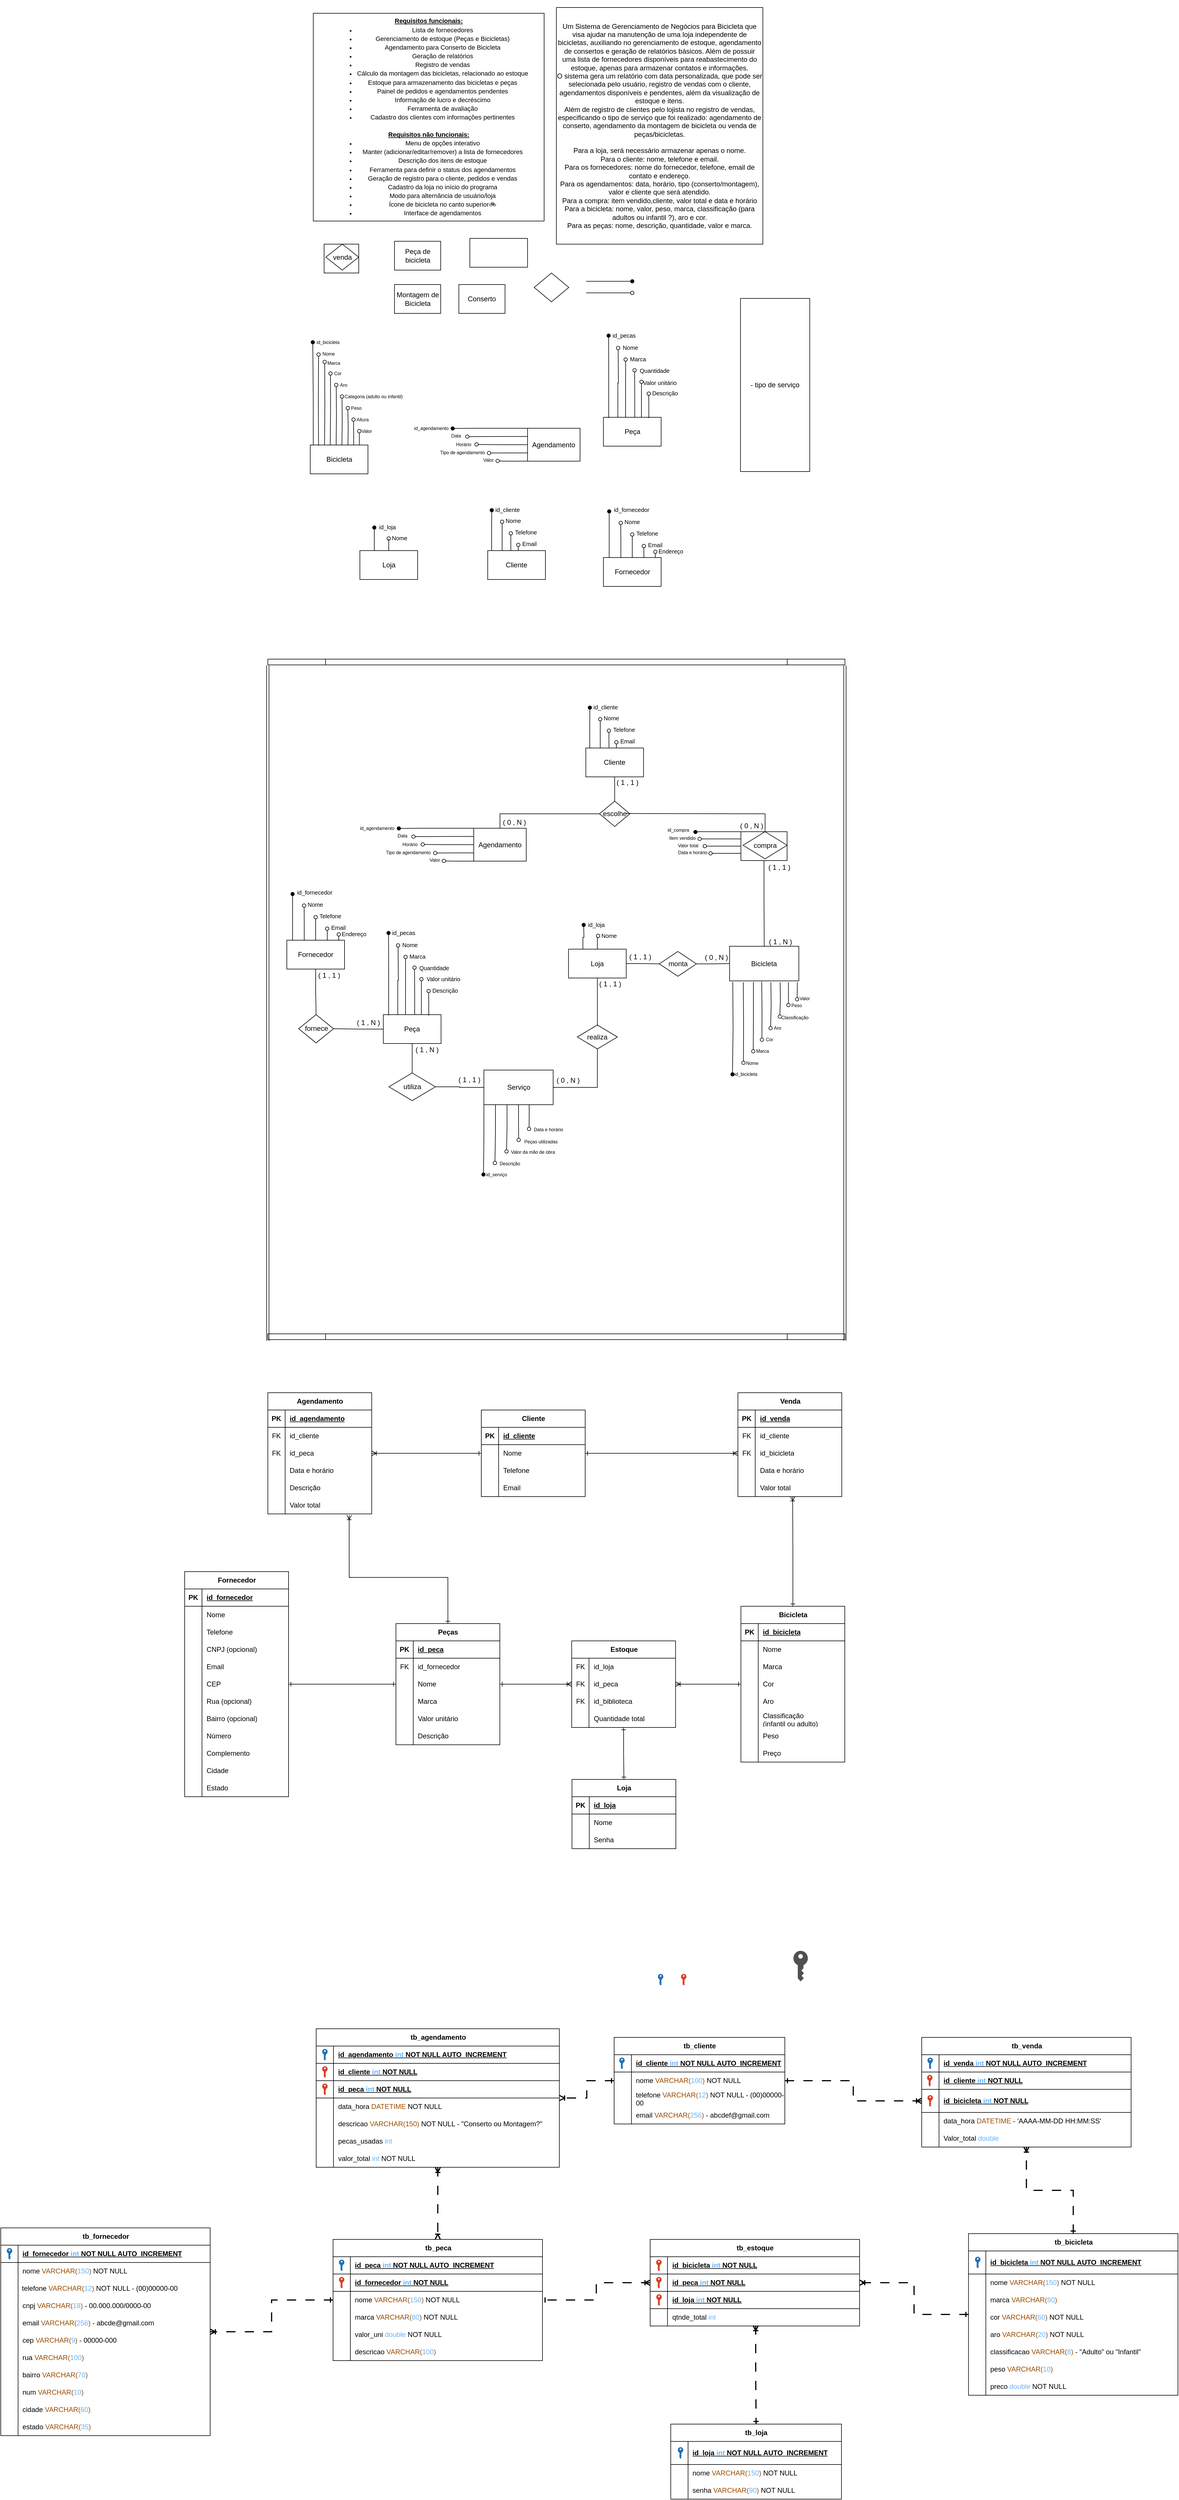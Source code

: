 <mxfile version="25.0.1">
  <diagram name="Página-1" id="RzPXGoUBXxvL-yaraotR">
    <mxGraphModel grid="1" page="1" gridSize="10" guides="1" tooltips="1" connect="1" arrows="1" fold="1" pageScale="1" pageWidth="827" pageHeight="1169" math="0" shadow="0">
      <root>
        <mxCell id="0" />
        <mxCell id="1" parent="0" />
        <mxCell id="A0eGWPXI6FVmZsQ8H6J5-448" value="telefone &lt;font color=&quot;#994c00&quot;&gt;VARCHAR(&lt;/font&gt;&lt;font color=&quot;#66b2ff&quot;&gt;12&lt;/font&gt;&lt;font color=&quot;#994c00&quot;&gt;)&lt;/font&gt; NOT NULL - (00)00000-00" style="shape=partialRectangle;connectable=0;fillColor=none;top=0;left=0;bottom=0;right=0;align=left;spacingLeft=6;overflow=hidden;whiteSpace=wrap;html=1;" vertex="1" parent="1">
          <mxGeometry x="-920" y="4077" width="330" height="30" as="geometry">
            <mxRectangle width="265.82" height="30" as="alternateBounds" />
          </mxGeometry>
        </mxCell>
        <mxCell id="yVe__33JJOtVYqIwkUyi-30" style="edgeStyle=orthogonalEdgeStyle;shape=connector;rounded=0;orthogonalLoop=1;jettySize=auto;html=1;exitX=0;exitY=0;exitDx=0;exitDy=0;strokeColor=default;align=center;verticalAlign=middle;fontFamily=Helvetica;fontSize=11;fontColor=default;labelBackgroundColor=default;endArrow=oval;endFill=1;entryX=0.998;entryY=0.651;entryDx=0;entryDy=0;entryPerimeter=0;" edge="1" parent="1" source="dqktk_GXUk6XG_S2KVK3-54" target="yVe__33JJOtVYqIwkUyi-35">
          <mxGeometry relative="1" as="geometry">
            <mxPoint x="251.24" y="1567" as="targetPoint" />
            <mxPoint x="311.38" y="1596" as="sourcePoint" />
            <Array as="points">
              <mxPoint x="251.24" y="1568" />
            </Array>
          </mxGeometry>
        </mxCell>
        <mxCell id="yVe__33JJOtVYqIwkUyi-31" style="edgeStyle=orthogonalEdgeStyle;shape=connector;rounded=0;orthogonalLoop=1;jettySize=auto;html=1;exitX=0;exitY=0.25;exitDx=0;exitDy=0;strokeColor=default;align=center;verticalAlign=middle;fontFamily=Helvetica;fontSize=11;fontColor=default;labelBackgroundColor=default;endArrow=oval;endFill=0;entryX=1.002;entryY=0.582;entryDx=0;entryDy=0;entryPerimeter=0;" edge="1" parent="1" source="dqktk_GXUk6XG_S2KVK3-54" target="yVe__33JJOtVYqIwkUyi-37">
          <mxGeometry relative="1" as="geometry">
            <mxPoint x="261.24" y="1580" as="targetPoint" />
          </mxGeometry>
        </mxCell>
        <mxCell id="yVe__33JJOtVYqIwkUyi-32" style="edgeStyle=orthogonalEdgeStyle;shape=connector;rounded=0;orthogonalLoop=1;jettySize=auto;html=1;exitX=0;exitY=0.5;exitDx=0;exitDy=0;strokeColor=default;align=center;verticalAlign=middle;fontFamily=Helvetica;fontSize=11;fontColor=default;labelBackgroundColor=default;endArrow=oval;endFill=0;" edge="1" parent="1" source="dqktk_GXUk6XG_S2KVK3-54">
          <mxGeometry relative="1" as="geometry">
            <mxPoint x="271.24" y="1593" as="targetPoint" />
          </mxGeometry>
        </mxCell>
        <mxCell id="yVe__33JJOtVYqIwkUyi-33" style="edgeStyle=orthogonalEdgeStyle;shape=connector;rounded=0;orthogonalLoop=1;jettySize=auto;html=1;exitX=0;exitY=0.75;exitDx=0;exitDy=0;strokeColor=default;align=center;verticalAlign=middle;fontFamily=Helvetica;fontSize=11;fontColor=default;labelBackgroundColor=default;endArrow=oval;endFill=0;" edge="1" parent="1" source="dqktk_GXUk6XG_S2KVK3-54">
          <mxGeometry relative="1" as="geometry">
            <mxPoint x="281.24" y="1605.553" as="targetPoint" />
          </mxGeometry>
        </mxCell>
        <mxCell id="yVe__33JJOtVYqIwkUyi-112" style="edgeStyle=orthogonalEdgeStyle;shape=connector;rounded=0;orthogonalLoop=1;jettySize=auto;html=1;exitX=0.5;exitY=1;exitDx=0;exitDy=0;entryX=0.5;entryY=0;entryDx=0;entryDy=0;strokeColor=default;align=center;verticalAlign=middle;fontFamily=Helvetica;fontSize=11;fontColor=default;labelBackgroundColor=default;endArrow=none;endFill=0;" edge="1" parent="1" source="dqktk_GXUk6XG_S2KVK3-54" target="dqktk_GXUk6XG_S2KVK3-48">
          <mxGeometry relative="1" as="geometry" />
        </mxCell>
        <mxCell id="dqktk_GXUk6XG_S2KVK3-54" value="" style="rounded=0;whiteSpace=wrap;html=1;" vertex="1" parent="1">
          <mxGeometry x="333.88" y="1568" width="80" height="50" as="geometry" />
        </mxCell>
        <mxCell id="ygF_lhyRRJSf7L5d6sI7-5" value="" style="rounded=0;whiteSpace=wrap;html=1;" vertex="1" parent="1">
          <mxGeometry x="-388.38" y="550" width="60" height="50" as="geometry" />
        </mxCell>
        <mxCell id="KNU0Fs-RdxI1QLgksmc8-16" value="Agendamento" style="rounded=0;whiteSpace=wrap;html=1;" vertex="1" parent="1">
          <mxGeometry x="-35.88" y="869" width="91" height="57" as="geometry" />
        </mxCell>
        <mxCell id="KNU0Fs-RdxI1QLgksmc8-1" value="&lt;font style=&quot;font-size: 11px;&quot;&gt;&lt;br&gt;&lt;br id=&quot;docs-internal-guid-13d931d8-7fff-1c66-3f6d-4145896ef3bb&quot;&gt;&lt;/font&gt;&lt;p style=&quot;line-height: 1.38; margin-top: 0pt; margin-bottom: 0pt; font-size: 11px;&quot; dir=&quot;ltr&quot;&gt;&lt;font style=&quot;font-size: 11px;&quot;&gt;&lt;span style=&quot;font-family: Arial, sans-serif; color: rgb(0, 0, 0); background-color: transparent; font-weight: 700; font-style: normal; font-variant: normal; text-decoration: underline; text-decoration-skip-ink: none; vertical-align: baseline; white-space: pre-wrap;&quot;&gt;Requisitos funcionais:&lt;/span&gt;&lt;/font&gt;&lt;/p&gt;&lt;ul style=&quot;margin-top: 0px; margin-bottom: 0px; padding-inline-start: 48px; font-size: 11px;&quot;&gt;&lt;li aria-level=&quot;1&quot; style=&quot;list-style-type: disc; font-family: Arial, sans-serif; color: rgb(0, 0, 0); background-color: transparent; font-weight: 400; font-style: normal; font-variant: normal; text-decoration: none; vertical-align: baseline; white-space: pre;&quot; dir=&quot;ltr&quot;&gt;&lt;p role=&quot;presentation&quot; style=&quot;line-height:1.38;margin-top:0pt;margin-bottom:0pt;&quot; dir=&quot;ltr&quot;&gt;&lt;font style=&quot;font-size: 11px;&quot;&gt;&lt;span style=&quot;font-family: Arial, sans-serif; color: rgb(0, 0, 0); background-color: transparent; font-weight: 400; font-style: normal; font-variant: normal; text-decoration: none; vertical-align: baseline; white-space: pre-wrap;&quot;&gt;Lista de fornecedores&lt;/span&gt;&lt;/font&gt;&lt;/p&gt;&lt;/li&gt;&lt;li aria-level=&quot;1&quot; style=&quot;list-style-type: disc; font-family: Arial, sans-serif; color: rgb(0, 0, 0); background-color: transparent; font-weight: 400; font-style: normal; font-variant: normal; text-decoration: none; vertical-align: baseline; white-space: pre;&quot; dir=&quot;ltr&quot;&gt;&lt;p role=&quot;presentation&quot; style=&quot;line-height:1.38;margin-top:0pt;margin-bottom:0pt;&quot; dir=&quot;ltr&quot;&gt;&lt;font style=&quot;font-size: 11px;&quot;&gt;&lt;span style=&quot;font-family: Arial, sans-serif; color: rgb(0, 0, 0); background-color: transparent; font-weight: 400; font-style: normal; font-variant: normal; text-decoration: none; vertical-align: baseline; white-space: pre-wrap;&quot;&gt;Gerenciamento de estoque (Peças e Bicicletas)&lt;/span&gt;&lt;/font&gt;&lt;/p&gt;&lt;/li&gt;&lt;li aria-level=&quot;1&quot; style=&quot;list-style-type: disc; font-family: Arial, sans-serif; color: rgb(0, 0, 0); background-color: transparent; font-weight: 400; font-style: normal; font-variant: normal; text-decoration: none; vertical-align: baseline; white-space: pre;&quot; dir=&quot;ltr&quot;&gt;&lt;p role=&quot;presentation&quot; style=&quot;line-height:1.38;margin-top:0pt;margin-bottom:0pt;&quot; dir=&quot;ltr&quot;&gt;&lt;font style=&quot;font-size: 11px;&quot;&gt;&lt;span style=&quot;font-family: Arial, sans-serif; color: rgb(0, 0, 0); background-color: transparent; font-weight: 400; font-style: normal; font-variant: normal; text-decoration: none; vertical-align: baseline; white-space: pre-wrap;&quot;&gt;Agendamento para Conserto de Bicicleta&lt;/span&gt;&lt;/font&gt;&lt;/p&gt;&lt;/li&gt;&lt;li aria-level=&quot;1&quot; style=&quot;list-style-type: disc; font-family: Arial, sans-serif; color: rgb(0, 0, 0); background-color: transparent; font-weight: 400; font-style: normal; font-variant: normal; text-decoration: none; vertical-align: baseline; white-space: pre;&quot; dir=&quot;ltr&quot;&gt;&lt;p role=&quot;presentation&quot; style=&quot;line-height:1.38;margin-top:0pt;margin-bottom:0pt;&quot; dir=&quot;ltr&quot;&gt;&lt;font style=&quot;font-size: 11px;&quot;&gt;&lt;span style=&quot;font-family: Arial, sans-serif; color: rgb(0, 0, 0); background-color: transparent; font-weight: 400; font-style: normal; font-variant: normal; text-decoration: none; vertical-align: baseline; white-space: pre-wrap;&quot;&gt;Geração de relatórios&lt;/span&gt;&lt;/font&gt;&lt;/p&gt;&lt;/li&gt;&lt;li aria-level=&quot;1&quot; style=&quot;list-style-type: disc; font-family: Arial, sans-serif; color: rgb(0, 0, 0); background-color: transparent; font-weight: 400; font-style: normal; font-variant: normal; text-decoration: none; vertical-align: baseline; white-space: pre;&quot; dir=&quot;ltr&quot;&gt;&lt;p role=&quot;presentation&quot; style=&quot;line-height:1.38;margin-top:0pt;margin-bottom:0pt;&quot; dir=&quot;ltr&quot;&gt;&lt;font style=&quot;font-size: 11px;&quot;&gt;&lt;span style=&quot;font-family: Arial, sans-serif; color: rgb(0, 0, 0); background-color: transparent; font-weight: 400; font-style: normal; font-variant: normal; text-decoration: none; vertical-align: baseline; white-space: pre-wrap;&quot;&gt;Registro de vendas&lt;/span&gt;&lt;/font&gt;&lt;/p&gt;&lt;/li&gt;&lt;li aria-level=&quot;1&quot; style=&quot;list-style-type: disc; font-family: Arial, sans-serif; color: rgb(0, 0, 0); background-color: transparent; font-weight: 400; font-style: normal; font-variant: normal; text-decoration: none; vertical-align: baseline; white-space: pre;&quot; dir=&quot;ltr&quot;&gt;&lt;p role=&quot;presentation&quot; style=&quot;line-height:1.38;margin-top:0pt;margin-bottom:0pt;&quot; dir=&quot;ltr&quot;&gt;&lt;font style=&quot;font-size: 11px;&quot;&gt;&lt;span style=&quot;font-family: Arial, sans-serif; color: rgb(0, 0, 0); background-color: transparent; font-weight: 400; font-style: normal; font-variant: normal; text-decoration: none; vertical-align: baseline; white-space: pre-wrap;&quot;&gt;Cálculo da montagem das bicicletas, relacionado ao estoque&lt;/span&gt;&lt;/font&gt;&lt;/p&gt;&lt;/li&gt;&lt;li aria-level=&quot;1&quot; style=&quot;list-style-type: disc; font-family: Arial, sans-serif; color: rgb(0, 0, 0); background-color: transparent; font-weight: 400; font-style: normal; font-variant: normal; text-decoration: none; vertical-align: baseline; white-space: pre;&quot; dir=&quot;ltr&quot;&gt;&lt;p role=&quot;presentation&quot; style=&quot;line-height:1.38;margin-top:0pt;margin-bottom:0pt;&quot; dir=&quot;ltr&quot;&gt;&lt;font style=&quot;font-size: 11px;&quot;&gt;&lt;span style=&quot;font-family: Arial, sans-serif; color: rgb(0, 0, 0); background-color: transparent; font-weight: 400; font-style: normal; font-variant: normal; text-decoration: none; vertical-align: baseline; white-space: pre-wrap;&quot;&gt;Estoque para armazenamento das bicicletas e peças&lt;/span&gt;&lt;/font&gt;&lt;/p&gt;&lt;/li&gt;&lt;li aria-level=&quot;1&quot; style=&quot;list-style-type: disc; font-family: Arial, sans-serif; color: rgb(0, 0, 0); background-color: transparent; font-weight: 400; font-style: normal; font-variant: normal; text-decoration: none; vertical-align: baseline; white-space: pre;&quot; dir=&quot;ltr&quot;&gt;&lt;p role=&quot;presentation&quot; style=&quot;line-height:1.38;margin-top:0pt;margin-bottom:0pt;&quot; dir=&quot;ltr&quot;&gt;&lt;font style=&quot;font-size: 11px;&quot;&gt;&lt;span style=&quot;font-family: Arial, sans-serif; color: rgb(0, 0, 0); background-color: transparent; font-weight: 400; font-style: normal; font-variant: normal; text-decoration: none; vertical-align: baseline; white-space: pre-wrap;&quot;&gt;Painel de pedidos e agendamentos pendentes&lt;/span&gt;&lt;/font&gt;&lt;/p&gt;&lt;/li&gt;&lt;li aria-level=&quot;1&quot; style=&quot;list-style-type: disc; font-family: Arial, sans-serif; color: rgb(0, 0, 0); background-color: transparent; font-weight: 400; font-style: normal; font-variant: normal; text-decoration: none; vertical-align: baseline; white-space: pre;&quot; dir=&quot;ltr&quot;&gt;&lt;p role=&quot;presentation&quot; style=&quot;line-height:1.38;margin-top:0pt;margin-bottom:0pt;&quot; dir=&quot;ltr&quot;&gt;&lt;font style=&quot;font-size: 11px;&quot;&gt;&lt;span style=&quot;font-family: Arial, sans-serif; color: rgb(0, 0, 0); background-color: transparent; font-weight: 400; font-style: normal; font-variant: normal; text-decoration: none; vertical-align: baseline; white-space: pre-wrap;&quot;&gt;Informação de lucro e decréscimo&lt;/span&gt;&lt;/font&gt;&lt;/p&gt;&lt;/li&gt;&lt;li aria-level=&quot;1&quot; style=&quot;list-style-type: disc; font-family: Arial, sans-serif; color: rgb(0, 0, 0); background-color: transparent; font-weight: 400; font-style: normal; font-variant: normal; text-decoration: none; vertical-align: baseline; white-space: pre;&quot; dir=&quot;ltr&quot;&gt;&lt;p role=&quot;presentation&quot; style=&quot;line-height:1.38;margin-top:0pt;margin-bottom:0pt;&quot; dir=&quot;ltr&quot;&gt;&lt;font style=&quot;font-size: 11px;&quot;&gt;&lt;span style=&quot;font-family: Arial, sans-serif; color: rgb(0, 0, 0); background-color: transparent; font-weight: 400; font-style: normal; font-variant: normal; text-decoration: none; vertical-align: baseline; white-space: pre-wrap;&quot;&gt;Ferramenta de avaliação&lt;/span&gt;&lt;/font&gt;&lt;/p&gt;&lt;/li&gt;&lt;li aria-level=&quot;1&quot; style=&quot;list-style-type: disc; font-family: Arial, sans-serif; color: rgb(0, 0, 0); background-color: transparent; font-weight: 400; font-style: normal; font-variant: normal; text-decoration: none; vertical-align: baseline; white-space: pre;&quot; dir=&quot;ltr&quot;&gt;&lt;p role=&quot;presentation&quot; style=&quot;line-height:1.38;margin-top:0pt;margin-bottom:0pt;&quot; dir=&quot;ltr&quot;&gt;&lt;font style=&quot;font-size: 11px;&quot;&gt;&lt;span style=&quot;font-family: Arial, sans-serif; color: rgb(0, 0, 0); background-color: transparent; font-weight: 400; font-style: normal; font-variant: normal; text-decoration: none; vertical-align: baseline; white-space: pre-wrap;&quot;&gt;Cadastro dos clientes com informações pertinentes&lt;/span&gt;&lt;/font&gt;&lt;/p&gt;&lt;/li&gt;&lt;/ul&gt;&lt;font style=&quot;font-size: 11px;&quot;&gt;&lt;br&gt;&lt;/font&gt;&lt;p style=&quot;line-height: 1.38; margin-top: 0pt; margin-bottom: 0pt; font-size: 11px;&quot; dir=&quot;ltr&quot;&gt;&lt;font style=&quot;font-size: 11px;&quot;&gt;&lt;span style=&quot;font-family: Arial, sans-serif; color: rgb(0, 0, 0); background-color: transparent; font-weight: 700; font-style: normal; font-variant: normal; text-decoration: underline; text-decoration-skip-ink: none; vertical-align: baseline; white-space: pre-wrap;&quot;&gt;Requisitos não funcionais:&lt;/span&gt;&lt;/font&gt;&lt;/p&gt;&lt;ul style=&quot;margin-top: 0px; margin-bottom: 0px; padding-inline-start: 48px; font-size: 11px;&quot;&gt;&lt;li aria-level=&quot;1&quot; style=&quot;list-style-type: disc; font-family: Arial, sans-serif; color: rgb(0, 0, 0); background-color: transparent; font-weight: 400; font-style: normal; font-variant: normal; text-decoration: none; vertical-align: baseline; white-space: pre;&quot; dir=&quot;ltr&quot;&gt;&lt;p role=&quot;presentation&quot; style=&quot;line-height:1.38;margin-top:0pt;margin-bottom:0pt;&quot; dir=&quot;ltr&quot;&gt;&lt;font style=&quot;font-size: 11px;&quot;&gt;&lt;span style=&quot;font-family: Arial, sans-serif; color: rgb(0, 0, 0); background-color: transparent; font-weight: 400; font-style: normal; font-variant: normal; text-decoration: none; vertical-align: baseline; white-space: pre-wrap;&quot;&gt;Menu de opções interativo&lt;/span&gt;&lt;/font&gt;&lt;/p&gt;&lt;/li&gt;&lt;li aria-level=&quot;1&quot; style=&quot;list-style-type: disc; font-family: Arial, sans-serif; color: rgb(0, 0, 0); background-color: transparent; font-weight: 400; font-style: normal; font-variant: normal; text-decoration: none; vertical-align: baseline; white-space: pre;&quot; dir=&quot;ltr&quot;&gt;&lt;p role=&quot;presentation&quot; style=&quot;line-height:1.38;margin-top:0pt;margin-bottom:0pt;&quot; dir=&quot;ltr&quot;&gt;&lt;font style=&quot;font-size: 11px;&quot;&gt;&lt;span style=&quot;font-family: Arial, sans-serif; color: rgb(0, 0, 0); background-color: transparent; font-weight: 400; font-style: normal; font-variant: normal; text-decoration: none; vertical-align: baseline; white-space: pre-wrap;&quot;&gt;Manter (adicionar/editar/remover) a lista de fornecedores&lt;/span&gt;&lt;/font&gt;&lt;/p&gt;&lt;/li&gt;&lt;li aria-level=&quot;1&quot; style=&quot;list-style-type: disc; font-family: Arial, sans-serif; color: rgb(0, 0, 0); background-color: transparent; font-weight: 400; font-style: normal; font-variant: normal; text-decoration: none; vertical-align: baseline; white-space: pre;&quot; dir=&quot;ltr&quot;&gt;&lt;p role=&quot;presentation&quot; style=&quot;line-height:1.38;margin-top:0pt;margin-bottom:0pt;&quot; dir=&quot;ltr&quot;&gt;&lt;font style=&quot;font-size: 11px;&quot;&gt;&lt;span style=&quot;font-family: Arial, sans-serif; color: rgb(0, 0, 0); background-color: transparent; font-weight: 400; font-style: normal; font-variant: normal; text-decoration: none; vertical-align: baseline; white-space: pre-wrap;&quot;&gt;Descrição dos itens de estoque&lt;/span&gt;&lt;/font&gt;&lt;/p&gt;&lt;/li&gt;&lt;li aria-level=&quot;1&quot; style=&quot;list-style-type: disc; font-family: Arial, sans-serif; color: rgb(0, 0, 0); background-color: transparent; font-weight: 400; font-style: normal; font-variant: normal; text-decoration: none; vertical-align: baseline; white-space: pre;&quot; dir=&quot;ltr&quot;&gt;&lt;p role=&quot;presentation&quot; style=&quot;line-height:1.38;margin-top:0pt;margin-bottom:0pt;&quot; dir=&quot;ltr&quot;&gt;&lt;font style=&quot;font-size: 11px;&quot;&gt;&lt;span style=&quot;font-family: Arial, sans-serif; color: rgb(0, 0, 0); background-color: transparent; font-weight: 400; font-style: normal; font-variant: normal; text-decoration: none; vertical-align: baseline; white-space: pre-wrap;&quot;&gt;Ferramenta para definir o status dos agendamentos&lt;/span&gt;&lt;/font&gt;&lt;/p&gt;&lt;/li&gt;&lt;li aria-level=&quot;1&quot; style=&quot;list-style-type: disc; font-family: Arial, sans-serif; color: rgb(0, 0, 0); background-color: transparent; font-weight: 400; font-style: normal; font-variant: normal; text-decoration: none; vertical-align: baseline; white-space: pre;&quot; dir=&quot;ltr&quot;&gt;&lt;p role=&quot;presentation&quot; style=&quot;line-height:1.38;margin-top:0pt;margin-bottom:0pt;&quot; dir=&quot;ltr&quot;&gt;&lt;font style=&quot;font-size: 11px;&quot;&gt;&lt;span style=&quot;font-family: Arial, sans-serif; color: rgb(0, 0, 0); background-color: transparent; font-weight: 400; font-style: normal; font-variant: normal; text-decoration: none; vertical-align: baseline; white-space: pre-wrap;&quot;&gt;Geração de registro para o cliente, pedidos e vendas&lt;/span&gt;&lt;/font&gt;&lt;/p&gt;&lt;/li&gt;&lt;li aria-level=&quot;1&quot; style=&quot;list-style-type: disc; font-family: Arial, sans-serif; color: rgb(0, 0, 0); background-color: transparent; font-weight: 400; font-style: normal; font-variant: normal; text-decoration: none; vertical-align: baseline; white-space: pre;&quot; dir=&quot;ltr&quot;&gt;&lt;p role=&quot;presentation&quot; style=&quot;line-height:1.38;margin-top:0pt;margin-bottom:0pt;&quot; dir=&quot;ltr&quot;&gt;&lt;font style=&quot;font-size: 11px;&quot;&gt;&lt;span style=&quot;font-family: Arial, sans-serif; color: rgb(0, 0, 0); background-color: transparent; font-weight: 400; font-style: normal; font-variant: normal; text-decoration: none; vertical-align: baseline; white-space: pre-wrap;&quot;&gt;Cadastro da loja no início do programa&lt;/span&gt;&lt;/font&gt;&lt;/p&gt;&lt;/li&gt;&lt;li aria-level=&quot;1&quot; style=&quot;list-style-type: disc; font-family: Arial, sans-serif; color: rgb(0, 0, 0); background-color: transparent; font-weight: 400; font-style: normal; font-variant: normal; text-decoration: none; vertical-align: baseline; white-space: pre;&quot; dir=&quot;ltr&quot;&gt;&lt;p role=&quot;presentation&quot; style=&quot;line-height:1.38;margin-top:0pt;margin-bottom:0pt;&quot; dir=&quot;ltr&quot;&gt;&lt;font style=&quot;font-size: 11px;&quot;&gt;&lt;span style=&quot;font-family: Arial, sans-serif; color: rgb(0, 0, 0); background-color: transparent; font-weight: 400; font-style: normal; font-variant: normal; text-decoration: none; vertical-align: baseline; white-space: pre-wrap;&quot;&gt;Modo para alternância de usuário/loja&lt;/span&gt;&lt;/font&gt;&lt;/p&gt;&lt;/li&gt;&lt;li aria-level=&quot;1&quot; style=&quot;list-style-type: disc; font-family: Arial, sans-serif; color: rgb(0, 0, 0); background-color: transparent; font-weight: 400; font-style: normal; font-variant: normal; text-decoration: none; vertical-align: baseline; white-space: pre;&quot; dir=&quot;ltr&quot;&gt;&lt;p role=&quot;presentation&quot; style=&quot;line-height:1.38;margin-top:0pt;margin-bottom:0pt;&quot; dir=&quot;ltr&quot;&gt;&lt;font style=&quot;font-size: 11px;&quot;&gt;&lt;span style=&quot;font-family: Arial, sans-serif; color: rgb(0, 0, 0); background-color: transparent; font-weight: 400; font-style: normal; font-variant: normal; text-decoration: none; vertical-align: baseline; white-space: pre-wrap;&quot;&gt;Ícone de bicicleta no canto superior&lt;/span&gt;&lt;span style=&quot;font-family: Arial, sans-serif; color: rgb(0, 0, 0); background-color: transparent; font-weight: 400; font-style: normal; font-variant: normal; text-decoration: none; vertical-align: baseline; white-space: pre-wrap;&quot;&gt;🚲&lt;/span&gt;&lt;/font&gt;&lt;/p&gt;&lt;/li&gt;&lt;li aria-level=&quot;1&quot; style=&quot;list-style-type: disc; font-family: Arial, sans-serif; color: rgb(0, 0, 0); background-color: transparent; font-weight: 400; font-style: normal; font-variant: normal; text-decoration: none; vertical-align: baseline; white-space: pre;&quot; dir=&quot;ltr&quot;&gt;&lt;p role=&quot;presentation&quot; style=&quot;line-height:1.38;margin-top:0pt;margin-bottom:0pt;&quot; dir=&quot;ltr&quot;&gt;&lt;font style=&quot;font-size: 11px;&quot;&gt;&lt;span style=&quot;font-family: Arial, sans-serif; color: rgb(0, 0, 0); background-color: transparent; font-weight: 400; font-style: normal; font-variant: normal; text-decoration: none; vertical-align: baseline; white-space: pre-wrap;&quot;&gt;Interface de agendamentos&lt;/span&gt;&lt;/font&gt;&lt;/p&gt;&lt;/li&gt;&lt;/ul&gt;&lt;font style=&quot;font-size: 11px;&quot;&gt;&lt;br&gt;&lt;br&gt;&lt;/font&gt;" style="rounded=0;whiteSpace=wrap;html=1;" vertex="1" parent="1">
          <mxGeometry x="-407.13" y="150" width="400" height="360" as="geometry" />
        </mxCell>
        <mxCell id="KNU0Fs-RdxI1QLgksmc8-2" value="&lt;div&gt;Um Sistema de Gerenciamento de Negócios para Bicicleta que visa ajudar na manutenção de uma loja independente de bicicletas, auxiliando no gerenciamento de estoque, agendamento de consertos e geração de relatórios básicos. Além de possuir uma lista de fornecedores disponíveis para reabastecimento do estoque, apenas para armazenar contatos e informações.&lt;/div&gt;&lt;div&gt;O sistema gera um relatório com data personalizada, que pode ser selecionada pelo usuário, registro de vendas com o cliente, agendamentos disponíveis e pendentes, além da visualização de estoque e itens.&lt;/div&gt;&lt;div&gt;Além de registro de clientes pelo lojista no registro de vendas, especificando o tipo de serviço que foi realizado: agendamento de conserto, agendamento da montagem de bicicleta ou venda de peças/bicicletas.&lt;/div&gt;&lt;div&gt;&lt;br&gt;&lt;/div&gt;&lt;div&gt;Para a loja, será necessário armazenar apenas o nome.&lt;/div&gt;&lt;div&gt;Para o cliente: nome, telefone e email.&lt;/div&gt;&lt;div&gt;Para os fornecedores: nome do fornecedor, telefone, email de contato e endereço.&lt;/div&gt;&lt;div&gt;Para os agendamentos: data, horário, tipo (conserto/montagem), valor e cliente que será atendido.&lt;/div&gt;&lt;div&gt;Para a compra: item vendido,cliente, valor total e data e horário&lt;br&gt;&lt;/div&gt;&lt;div&gt;Para a bicicleta: nome, valor, peso, marca, classificação (para adultos ou infantil ?), aro e cor.&lt;/div&gt;&lt;div&gt;Para as peças: nome, descrição, quantidade, valor e marca.&lt;br&gt;&lt;/div&gt;" style="rounded=0;whiteSpace=wrap;html=1;" vertex="1" parent="1">
          <mxGeometry x="14.12" y="140" width="357.75" height="410" as="geometry" />
        </mxCell>
        <mxCell id="KNU0Fs-RdxI1QLgksmc8-3" value="" style="html=1;dashed=0;whiteSpace=wrap;" vertex="1" parent="1">
          <mxGeometry x="-135.88" y="540" width="100" height="50" as="geometry" />
        </mxCell>
        <mxCell id="KNU0Fs-RdxI1QLgksmc8-6" value="" style="edgeStyle=orthogonalEdgeStyle;rounded=0;orthogonalLoop=1;jettySize=auto;html=1;endArrow=oval;endFill=1;" edge="1" parent="1">
          <mxGeometry relative="1" as="geometry">
            <mxPoint x="65.62" y="614.41" as="sourcePoint" />
            <mxPoint x="145.62" y="614.41" as="targetPoint" />
          </mxGeometry>
        </mxCell>
        <mxCell id="KNU0Fs-RdxI1QLgksmc8-4" value="" style="shape=rhombus;html=1;dashed=0;whiteSpace=wrap;perimeter=rhombusPerimeter;" vertex="1" parent="1">
          <mxGeometry x="-24.38" y="600" width="60" height="50" as="geometry" />
        </mxCell>
        <mxCell id="KNU0Fs-RdxI1QLgksmc8-7" value="" style="edgeStyle=orthogonalEdgeStyle;rounded=0;orthogonalLoop=1;jettySize=auto;html=1;endArrow=oval;endFill=0;" edge="1" parent="1">
          <mxGeometry relative="1" as="geometry">
            <mxPoint x="65.62" y="634.41" as="sourcePoint" />
            <mxPoint x="145.62" y="634.41" as="targetPoint" />
          </mxGeometry>
        </mxCell>
        <mxCell id="KNU0Fs-RdxI1QLgksmc8-8" value="" style="shape=process;whiteSpace=wrap;html=1;backgroundOutline=1;" vertex="1" parent="1">
          <mxGeometry x="-485.88" y="1269" width="1000" height="10" as="geometry" />
        </mxCell>
        <mxCell id="KNU0Fs-RdxI1QLgksmc8-10" value="&lt;div&gt;Cliente&lt;/div&gt;" style="html=1;dashed=0;whiteSpace=wrap;" vertex="1" parent="1">
          <mxGeometry x="-104.88" y="1081" width="100" height="50" as="geometry" />
        </mxCell>
        <mxCell id="KNU0Fs-RdxI1QLgksmc8-14" value="Peça" style="html=1;dashed=0;whiteSpace=wrap;" vertex="1" parent="1">
          <mxGeometry x="95.62" y="850" width="100" height="50" as="geometry" />
        </mxCell>
        <mxCell id="KNU0Fs-RdxI1QLgksmc8-19" value="" style="edgeStyle=orthogonalEdgeStyle;rounded=0;orthogonalLoop=1;jettySize=auto;html=1;endArrow=oval;endFill=1;exitX=0.068;exitY=0.003;exitDx=0;exitDy=0;exitPerimeter=0;" edge="1" parent="1" source="KNU0Fs-RdxI1QLgksmc8-10">
          <mxGeometry relative="1" as="geometry">
            <mxPoint x="-104.88" y="1055.76" as="sourcePoint" />
            <mxPoint x="-97.88" y="1011" as="targetPoint" />
          </mxGeometry>
        </mxCell>
        <mxCell id="KNU0Fs-RdxI1QLgksmc8-20" value="id_cliente" style="text;html=1;align=center;verticalAlign=middle;resizable=0;points=[];autosize=1;strokeColor=none;fillColor=none;fontSize=10;" vertex="1" parent="1">
          <mxGeometry x="-105.88" y="995" width="70" height="30" as="geometry" />
        </mxCell>
        <mxCell id="KNU0Fs-RdxI1QLgksmc8-21" value="" style="edgeStyle=orthogonalEdgeStyle;rounded=0;orthogonalLoop=1;jettySize=auto;html=1;endArrow=oval;endFill=0;exitX=0.25;exitY=0;exitDx=0;exitDy=0;" edge="1" parent="1" source="KNU0Fs-RdxI1QLgksmc8-10">
          <mxGeometry relative="1" as="geometry">
            <mxPoint x="-64.88" y="1061" as="sourcePoint" />
            <mxPoint x="-79.88" y="1031" as="targetPoint" />
          </mxGeometry>
        </mxCell>
        <mxCell id="KNU0Fs-RdxI1QLgksmc8-22" value="&lt;font style=&quot;font-size: 10px;&quot;&gt;Nome&lt;/font&gt;" style="text;html=1;align=center;verticalAlign=middle;resizable=0;points=[];autosize=1;strokeColor=none;fillColor=none;" vertex="1" parent="1">
          <mxGeometry x="-85.88" y="1014" width="50" height="30" as="geometry" />
        </mxCell>
        <mxCell id="KNU0Fs-RdxI1QLgksmc8-23" value="" style="edgeStyle=orthogonalEdgeStyle;rounded=0;orthogonalLoop=1;jettySize=auto;html=1;endArrow=oval;endFill=0;exitX=0.401;exitY=0.01;exitDx=0;exitDy=0;exitPerimeter=0;" edge="1" parent="1" source="KNU0Fs-RdxI1QLgksmc8-10">
          <mxGeometry relative="1" as="geometry">
            <mxPoint x="25.12" y="1051" as="sourcePoint" />
            <mxPoint x="-64.88" y="1051" as="targetPoint" />
          </mxGeometry>
        </mxCell>
        <mxCell id="KNU0Fs-RdxI1QLgksmc8-24" value="&lt;font style=&quot;font-size: 10px;&quot;&gt;Telefone&lt;/font&gt;" style="text;html=1;align=center;verticalAlign=middle;resizable=0;points=[];autosize=1;strokeColor=none;fillColor=none;" vertex="1" parent="1">
          <mxGeometry x="-73.88" y="1034" width="70" height="30" as="geometry" />
        </mxCell>
        <mxCell id="KNU0Fs-RdxI1QLgksmc8-25" value="" style="edgeStyle=orthogonalEdgeStyle;rounded=0;orthogonalLoop=1;jettySize=auto;html=1;endArrow=oval;endFill=0;exitX=0.529;exitY=-0.009;exitDx=0;exitDy=0;exitPerimeter=0;" edge="1" parent="1" source="KNU0Fs-RdxI1QLgksmc8-10">
          <mxGeometry relative="1" as="geometry">
            <mxPoint x="-54.88" y="1071" as="sourcePoint" />
            <mxPoint x="-51.88" y="1071" as="targetPoint" />
          </mxGeometry>
        </mxCell>
        <mxCell id="KNU0Fs-RdxI1QLgksmc8-26" value="&lt;font style=&quot;font-size: 10px;&quot;&gt;Email&lt;/font&gt;" style="text;html=1;align=center;verticalAlign=middle;resizable=0;points=[];autosize=1;strokeColor=none;fillColor=none;" vertex="1" parent="1">
          <mxGeometry x="-57.88" y="1054" width="50" height="30" as="geometry" />
        </mxCell>
        <mxCell id="KNU0Fs-RdxI1QLgksmc8-39" value="" style="edgeStyle=orthogonalEdgeStyle;rounded=0;orthogonalLoop=1;jettySize=auto;html=1;endArrow=oval;endFill=1;exitX=0;exitY=0;exitDx=0;exitDy=0;entryX=0.972;entryY=0.547;entryDx=0;entryDy=0;entryPerimeter=0;" edge="1" parent="1" source="KNU0Fs-RdxI1QLgksmc8-16" target="KNU0Fs-RdxI1QLgksmc8-40">
          <mxGeometry relative="1" as="geometry">
            <mxPoint x="-79.38" y="822" as="sourcePoint" />
            <mxPoint x="-165.88" y="870" as="targetPoint" />
            <Array as="points">
              <mxPoint x="-126.88" y="870" />
            </Array>
          </mxGeometry>
        </mxCell>
        <mxCell id="KNU0Fs-RdxI1QLgksmc8-40" value="&lt;font style=&quot;font-size: 8px;&quot;&gt;id_agendamento&lt;/font&gt;" style="text;html=1;align=center;verticalAlign=middle;resizable=0;points=[];autosize=1;strokeColor=none;fillColor=none;" vertex="1" parent="1">
          <mxGeometry x="-243.38" y="853" width="80" height="30" as="geometry" />
        </mxCell>
        <mxCell id="KNU0Fs-RdxI1QLgksmc8-41" value="" style="edgeStyle=orthogonalEdgeStyle;rounded=0;orthogonalLoop=1;jettySize=auto;html=1;endArrow=oval;endFill=0;exitX=0;exitY=0.25;exitDx=0;exitDy=0;entryX=0.982;entryY=0.582;entryDx=0;entryDy=0;entryPerimeter=0;" edge="1" parent="1" source="KNU0Fs-RdxI1QLgksmc8-16" target="KNU0Fs-RdxI1QLgksmc8-45">
          <mxGeometry relative="1" as="geometry">
            <mxPoint x="-79.38" y="822" as="sourcePoint" />
            <mxPoint x="-145.88" y="883" as="targetPoint" />
          </mxGeometry>
        </mxCell>
        <mxCell id="KNU0Fs-RdxI1QLgksmc8-42" value="" style="edgeStyle=orthogonalEdgeStyle;rounded=0;orthogonalLoop=1;jettySize=auto;html=1;endArrow=oval;endFill=0;exitX=0;exitY=0.5;exitDx=0;exitDy=0;entryX=0.951;entryY=0.535;entryDx=0;entryDy=0;entryPerimeter=0;" edge="1" parent="1" source="KNU0Fs-RdxI1QLgksmc8-16" target="KNU0Fs-RdxI1QLgksmc8-46">
          <mxGeometry relative="1" as="geometry">
            <mxPoint x="-69.38" y="857" as="sourcePoint" />
            <mxPoint x="-125.88" y="897" as="targetPoint" />
          </mxGeometry>
        </mxCell>
        <mxCell id="KNU0Fs-RdxI1QLgksmc8-43" value="" style="edgeStyle=orthogonalEdgeStyle;rounded=0;orthogonalLoop=1;jettySize=auto;html=1;endArrow=oval;endFill=0;exitX=0;exitY=0.75;exitDx=0;exitDy=0;entryX=0.968;entryY=0.565;entryDx=0;entryDy=0;entryPerimeter=0;" edge="1" parent="1" source="KNU0Fs-RdxI1QLgksmc8-16" target="KNU0Fs-RdxI1QLgksmc8-47">
          <mxGeometry relative="1" as="geometry">
            <mxPoint x="-59.38" y="842" as="sourcePoint" />
            <mxPoint x="-105.88" y="912" as="targetPoint" />
          </mxGeometry>
        </mxCell>
        <mxCell id="KNU0Fs-RdxI1QLgksmc8-44" value="" style="edgeStyle=orthogonalEdgeStyle;rounded=0;orthogonalLoop=1;jettySize=auto;html=1;endArrow=oval;endFill=0;exitX=0;exitY=1;exitDx=0;exitDy=0;entryX=0.904;entryY=0.586;entryDx=0;entryDy=0;entryPerimeter=0;" edge="1" parent="1" source="KNU0Fs-RdxI1QLgksmc8-16" target="KNU0Fs-RdxI1QLgksmc8-51">
          <mxGeometry relative="1" as="geometry">
            <mxPoint x="-40.63" y="926" as="sourcePoint" />
            <mxPoint x="-88.63" y="926" as="targetPoint" />
            <Array as="points">
              <mxPoint x="-75.88" y="926" />
            </Array>
          </mxGeometry>
        </mxCell>
        <mxCell id="KNU0Fs-RdxI1QLgksmc8-45" value="&lt;font style=&quot;font-size: 8px;&quot;&gt;Data&lt;/font&gt;" style="text;html=1;align=center;verticalAlign=middle;resizable=0;points=[];autosize=1;strokeColor=none;fillColor=none;fontSize=10;" vertex="1" parent="1">
          <mxGeometry x="-179.63" y="866" width="40" height="30" as="geometry" />
        </mxCell>
        <mxCell id="KNU0Fs-RdxI1QLgksmc8-46" value="&lt;font style=&quot;font-size: 8px;&quot;&gt;Horário&lt;/font&gt;" style="text;html=1;align=center;verticalAlign=middle;resizable=0;points=[];autosize=1;strokeColor=none;fillColor=none;fontSize=10;" vertex="1" parent="1">
          <mxGeometry x="-171.88" y="881" width="50" height="30" as="geometry" />
        </mxCell>
        <mxCell id="KNU0Fs-RdxI1QLgksmc8-47" value="&lt;font style=&quot;font-size: 8px;&quot;&gt;Tipo de agendamento&lt;/font&gt;" style="text;html=1;align=center;verticalAlign=middle;resizable=0;points=[];autosize=1;strokeColor=none;fillColor=none;fontSize=10;" vertex="1" parent="1">
          <mxGeometry x="-199.38" y="895" width="100" height="30" as="geometry" />
        </mxCell>
        <mxCell id="KNU0Fs-RdxI1QLgksmc8-51" value="&lt;font style=&quot;font-size: 8px;&quot;&gt;Valor&lt;/font&gt;" style="text;html=1;align=center;verticalAlign=middle;resizable=0;points=[];autosize=1;strokeColor=none;fillColor=none;" vertex="1" parent="1">
          <mxGeometry x="-123.88" y="908" width="40" height="30" as="geometry" />
        </mxCell>
        <mxCell id="KNU0Fs-RdxI1QLgksmc8-73" value="" style="edgeStyle=orthogonalEdgeStyle;rounded=0;orthogonalLoop=1;jettySize=auto;html=1;endArrow=oval;endFill=1;exitX=0.092;exitY=0.023;exitDx=0;exitDy=0;exitPerimeter=0;" edge="1" parent="1" source="KNU0Fs-RdxI1QLgksmc8-14">
          <mxGeometry relative="1" as="geometry">
            <mxPoint x="104.92" y="817.27" as="sourcePoint" />
            <mxPoint x="104.62" y="708.52" as="targetPoint" />
          </mxGeometry>
        </mxCell>
        <mxCell id="KNU0Fs-RdxI1QLgksmc8-74" value="&lt;div style=&quot;font-size: 10px;&quot;&gt;id_pecas&lt;/div&gt;" style="text;html=1;align=center;verticalAlign=middle;resizable=0;points=[];autosize=1;strokeColor=none;fillColor=none;fontSize=10;" vertex="1" parent="1">
          <mxGeometry x="95.62" y="692.52" width="70" height="30" as="geometry" />
        </mxCell>
        <mxCell id="KNU0Fs-RdxI1QLgksmc8-75" value="Nome" style="text;html=1;align=center;verticalAlign=middle;resizable=0;points=[];autosize=1;strokeColor=none;fillColor=none;fontSize=10;" vertex="1" parent="1">
          <mxGeometry x="116.62" y="713.52" width="50" height="30" as="geometry" />
        </mxCell>
        <mxCell id="KNU0Fs-RdxI1QLgksmc8-76" value="Quantidade" style="text;html=1;align=center;verticalAlign=middle;resizable=0;points=[];autosize=1;strokeColor=none;fillColor=none;fontSize=10;" vertex="1" parent="1">
          <mxGeometry x="143.62" y="753.52" width="80" height="30" as="geometry" />
        </mxCell>
        <mxCell id="KNU0Fs-RdxI1QLgksmc8-77" value="Valor unitário" style="text;html=1;align=center;verticalAlign=middle;resizable=0;points=[];autosize=1;strokeColor=none;fillColor=none;fontSize=10;" vertex="1" parent="1">
          <mxGeometry x="152.62" y="774.52" width="80" height="30" as="geometry" />
        </mxCell>
        <mxCell id="KNU0Fs-RdxI1QLgksmc8-78" value="Marca" style="text;html=1;align=center;verticalAlign=middle;resizable=0;points=[];autosize=1;strokeColor=none;fillColor=none;fontSize=10;" vertex="1" parent="1">
          <mxGeometry x="129.62" y="733.52" width="50" height="30" as="geometry" />
        </mxCell>
        <mxCell id="KNU0Fs-RdxI1QLgksmc8-79" value="&lt;div style=&quot;font-size: 10px;&quot;&gt;Descrição&lt;/div&gt;" style="text;html=1;align=center;verticalAlign=middle;resizable=0;points=[];autosize=1;strokeColor=none;fillColor=none;fontSize=10;" vertex="1" parent="1">
          <mxGeometry x="167.25" y="793" width="70" height="30" as="geometry" />
        </mxCell>
        <mxCell id="KNU0Fs-RdxI1QLgksmc8-80" value="" style="edgeStyle=orthogonalEdgeStyle;rounded=0;orthogonalLoop=1;jettySize=auto;html=1;endArrow=oval;endFill=0;exitX=0.25;exitY=0;exitDx=0;exitDy=0;" edge="1" parent="1" source="KNU0Fs-RdxI1QLgksmc8-14">
          <mxGeometry relative="1" as="geometry">
            <mxPoint x="121.12" y="819.47" as="sourcePoint" />
            <mxPoint x="121.12" y="730" as="targetPoint" />
          </mxGeometry>
        </mxCell>
        <mxCell id="KNU0Fs-RdxI1QLgksmc8-81" value="" style="edgeStyle=orthogonalEdgeStyle;rounded=0;orthogonalLoop=1;jettySize=auto;html=1;endArrow=oval;endFill=0;exitX=0.384;exitY=0.005;exitDx=0;exitDy=0;exitPerimeter=0;" edge="1" parent="1" source="KNU0Fs-RdxI1QLgksmc8-14">
          <mxGeometry relative="1" as="geometry">
            <mxPoint x="134.62" y="819.47" as="sourcePoint" />
            <mxPoint x="134.12" y="750" as="targetPoint" />
          </mxGeometry>
        </mxCell>
        <mxCell id="KNU0Fs-RdxI1QLgksmc8-82" value="" style="edgeStyle=orthogonalEdgeStyle;rounded=0;orthogonalLoop=1;jettySize=auto;html=1;endArrow=oval;endFill=0;exitX=0.543;exitY=-0.007;exitDx=0;exitDy=0;exitPerimeter=0;" edge="1" parent="1" source="KNU0Fs-RdxI1QLgksmc8-14">
          <mxGeometry relative="1" as="geometry">
            <mxPoint x="149.62" y="818.52" as="sourcePoint" />
            <mxPoint x="149.62" y="768.52" as="targetPoint" />
          </mxGeometry>
        </mxCell>
        <mxCell id="KNU0Fs-RdxI1QLgksmc8-83" value="" style="edgeStyle=orthogonalEdgeStyle;rounded=0;orthogonalLoop=1;jettySize=auto;html=1;endArrow=oval;endFill=0;exitX=0.659;exitY=0.005;exitDx=0;exitDy=0;exitPerimeter=0;" edge="1" parent="1" source="KNU0Fs-RdxI1QLgksmc8-14">
          <mxGeometry relative="1" as="geometry">
            <mxPoint x="162.02" y="818.07" as="sourcePoint" />
            <mxPoint x="161.62" y="788.52" as="targetPoint" />
          </mxGeometry>
        </mxCell>
        <mxCell id="KNU0Fs-RdxI1QLgksmc8-84" value="" style="edgeStyle=orthogonalEdgeStyle;rounded=0;orthogonalLoop=1;jettySize=auto;html=1;endArrow=oval;endFill=0;exitX=0.787;exitY=0.029;exitDx=0;exitDy=0;exitPerimeter=0;" edge="1" parent="1" source="KNU0Fs-RdxI1QLgksmc8-14">
          <mxGeometry relative="1" as="geometry">
            <mxPoint x="174.12" y="819.02" as="sourcePoint" />
            <mxPoint x="174.12" y="809" as="targetPoint" />
          </mxGeometry>
        </mxCell>
        <mxCell id="KNU0Fs-RdxI1QLgksmc8-91" value="&lt;div&gt;Fornecedor&lt;/div&gt;" style="html=1;dashed=0;whiteSpace=wrap;" vertex="1" parent="1">
          <mxGeometry x="95.62" y="1093" width="100" height="50" as="geometry" />
        </mxCell>
        <mxCell id="KNU0Fs-RdxI1QLgksmc8-92" value="" style="edgeStyle=orthogonalEdgeStyle;rounded=0;orthogonalLoop=1;jettySize=auto;html=1;endArrow=oval;endFill=1;fontSize=10;" edge="1" parent="1">
          <mxGeometry relative="1" as="geometry">
            <mxPoint x="105.62" y="1093" as="sourcePoint" />
            <mxPoint x="105.62" y="1013" as="targetPoint" />
          </mxGeometry>
        </mxCell>
        <mxCell id="KNU0Fs-RdxI1QLgksmc8-93" value="" style="edgeStyle=orthogonalEdgeStyle;rounded=0;orthogonalLoop=1;jettySize=auto;html=1;endArrow=oval;endFill=0;exitX=0.5;exitY=0;exitDx=0;exitDy=0;fontSize=10;" edge="1" parent="1" source="KNU0Fs-RdxI1QLgksmc8-91">
          <mxGeometry relative="1" as="geometry">
            <mxPoint x="135.62" y="1043" as="sourcePoint" />
            <mxPoint x="145.62" y="1053" as="targetPoint" />
          </mxGeometry>
        </mxCell>
        <mxCell id="KNU0Fs-RdxI1QLgksmc8-94" value="" style="edgeStyle=orthogonalEdgeStyle;rounded=0;orthogonalLoop=1;jettySize=auto;html=1;endArrow=oval;endFill=0;exitX=0.302;exitY=0.012;exitDx=0;exitDy=0;exitPerimeter=0;fontSize=10;" edge="1" parent="1" source="KNU0Fs-RdxI1QLgksmc8-91">
          <mxGeometry relative="1" as="geometry">
            <mxPoint x="125.62" y="1093" as="sourcePoint" />
            <mxPoint x="125.62" y="1033" as="targetPoint" />
          </mxGeometry>
        </mxCell>
        <mxCell id="KNU0Fs-RdxI1QLgksmc8-95" value="" style="edgeStyle=orthogonalEdgeStyle;rounded=0;orthogonalLoop=1;jettySize=auto;html=1;endArrow=oval;endFill=0;exitX=0.702;exitY=0.012;exitDx=0;exitDy=0;exitPerimeter=0;fontSize=10;" edge="1" parent="1" source="KNU0Fs-RdxI1QLgksmc8-91">
          <mxGeometry relative="1" as="geometry">
            <mxPoint x="165.62" y="1093" as="sourcePoint" />
            <mxPoint x="165.62" y="1073" as="targetPoint" />
          </mxGeometry>
        </mxCell>
        <mxCell id="KNU0Fs-RdxI1QLgksmc8-96" value="" style="edgeStyle=orthogonalEdgeStyle;rounded=0;orthogonalLoop=1;jettySize=auto;html=1;endArrow=oval;endFill=0;exitX=0.899;exitY=0.012;exitDx=0;exitDy=0;exitPerimeter=0;fontSize=10;" edge="1" parent="1" source="KNU0Fs-RdxI1QLgksmc8-91">
          <mxGeometry relative="1" as="geometry">
            <mxPoint x="185.62" y="1093" as="sourcePoint" />
            <mxPoint x="185.62" y="1083" as="targetPoint" />
          </mxGeometry>
        </mxCell>
        <mxCell id="KNU0Fs-RdxI1QLgksmc8-97" value="&lt;font style=&quot;font-size: 10px;&quot;&gt;id_fornecedor&lt;/font&gt;" style="text;html=1;align=center;verticalAlign=middle;resizable=0;points=[];autosize=1;strokeColor=none;fillColor=none;fontSize=10;" vertex="1" parent="1">
          <mxGeometry x="98.62" y="995" width="90" height="30" as="geometry" />
        </mxCell>
        <mxCell id="KNU0Fs-RdxI1QLgksmc8-98" value="&lt;font style=&quot;font-size: 10px;&quot;&gt;Nome&lt;/font&gt;" style="text;html=1;align=center;verticalAlign=middle;resizable=0;points=[];autosize=1;strokeColor=none;fillColor=none;fontSize=10;" vertex="1" parent="1">
          <mxGeometry x="119.62" y="1016" width="50" height="30" as="geometry" />
        </mxCell>
        <mxCell id="KNU0Fs-RdxI1QLgksmc8-99" value="&lt;font style=&quot;font-size: 10px;&quot;&gt;Telefone&lt;/font&gt;" style="text;html=1;align=center;verticalAlign=middle;resizable=0;points=[];autosize=1;strokeColor=none;fillColor=none;fontSize=10;" vertex="1" parent="1">
          <mxGeometry x="135.62" y="1036" width="70" height="30" as="geometry" />
        </mxCell>
        <mxCell id="KNU0Fs-RdxI1QLgksmc8-100" value="&lt;font style=&quot;font-size: 10px;&quot;&gt;Email&lt;/font&gt;" style="text;html=1;align=center;verticalAlign=middle;resizable=0;points=[];autosize=1;strokeColor=none;fillColor=none;fontSize=10;" vertex="1" parent="1">
          <mxGeometry x="159.62" y="1056" width="50" height="30" as="geometry" />
        </mxCell>
        <mxCell id="KNU0Fs-RdxI1QLgksmc8-101" value="&lt;font style=&quot;font-size: 10px;&quot;&gt;Endereço&lt;/font&gt;" style="text;html=1;align=center;verticalAlign=middle;resizable=0;points=[];autosize=1;strokeColor=none;fillColor=none;fontSize=10;" vertex="1" parent="1">
          <mxGeometry x="176.62" y="1067" width="70" height="30" as="geometry" />
        </mxCell>
        <mxCell id="KNU0Fs-RdxI1QLgksmc8-154" value="&lt;div&gt;Bicicleta&lt;/div&gt;" style="html=1;dashed=0;whiteSpace=wrap;" vertex="1" parent="1">
          <mxGeometry x="-412.38" y="898" width="100" height="50" as="geometry" />
        </mxCell>
        <mxCell id="KNU0Fs-RdxI1QLgksmc8-155" value="" style="edgeStyle=orthogonalEdgeStyle;rounded=0;orthogonalLoop=1;jettySize=auto;html=1;endArrow=oval;endFill=1;exitX=0.052;exitY=0.008;exitDx=0;exitDy=0;exitPerimeter=0;entryX=0.073;entryY=0.5;entryDx=0;entryDy=0;entryPerimeter=0;" edge="1" parent="1" source="KNU0Fs-RdxI1QLgksmc8-154" target="KNU0Fs-RdxI1QLgksmc8-163">
          <mxGeometry relative="1" as="geometry">
            <mxPoint x="-407.53" y="898.45" as="sourcePoint" />
            <mxPoint x="-407.38" y="734" as="targetPoint" />
            <Array as="points">
              <mxPoint x="-407.38" y="814" />
              <mxPoint x="-408.38" y="814" />
            </Array>
          </mxGeometry>
        </mxCell>
        <mxCell id="KNU0Fs-RdxI1QLgksmc8-156" value="" style="edgeStyle=orthogonalEdgeStyle;rounded=0;orthogonalLoop=1;jettySize=auto;html=1;endArrow=oval;endFill=0;exitX=0.144;exitY=0;exitDx=0;exitDy=0;exitPerimeter=0;entryX=0.085;entryY=0.56;entryDx=0;entryDy=0;entryPerimeter=0;" edge="1" parent="1" source="KNU0Fs-RdxI1QLgksmc8-154" target="KNU0Fs-RdxI1QLgksmc8-164">
          <mxGeometry relative="1" as="geometry">
            <mxPoint x="-397.43" y="898.75" as="sourcePoint" />
            <mxPoint x="-397.38" y="754" as="targetPoint" />
            <Array as="points">
              <mxPoint x="-398.38" y="899" />
              <mxPoint x="-398.38" y="899" />
              <mxPoint x="-398.38" y="824" />
              <mxPoint x="-398.38" y="824" />
            </Array>
          </mxGeometry>
        </mxCell>
        <mxCell id="KNU0Fs-RdxI1QLgksmc8-157" value="" style="edgeStyle=orthogonalEdgeStyle;rounded=0;orthogonalLoop=1;jettySize=auto;html=1;endArrow=oval;endFill=0;exitX=0.299;exitY=0.002;exitDx=0;exitDy=0;exitPerimeter=0;entryX=0.2;entryY=0.4;entryDx=0;entryDy=0;entryPerimeter=0;" edge="1" parent="1" target="KNU0Fs-RdxI1QLgksmc8-165">
          <mxGeometry relative="1" as="geometry">
            <mxPoint x="-387.63" y="898.1" as="sourcePoint" />
            <mxPoint x="-387.38" y="764" as="targetPoint" />
          </mxGeometry>
        </mxCell>
        <mxCell id="KNU0Fs-RdxI1QLgksmc8-158" value="" style="edgeStyle=orthogonalEdgeStyle;rounded=0;orthogonalLoop=1;jettySize=auto;html=1;endArrow=oval;endFill=0;exitX=0.398;exitY=0.006;exitDx=0;exitDy=0;exitPerimeter=0;" edge="1" parent="1">
          <mxGeometry relative="1" as="geometry">
            <mxPoint x="-377.73" y="898.3" as="sourcePoint" />
            <mxPoint x="-377.38" y="774" as="targetPoint" />
          </mxGeometry>
        </mxCell>
        <mxCell id="KNU0Fs-RdxI1QLgksmc8-159" value="" style="edgeStyle=orthogonalEdgeStyle;rounded=0;orthogonalLoop=1;jettySize=auto;html=1;endArrow=oval;endFill=0;exitX=0.5;exitY=0;exitDx=0;exitDy=0;" edge="1" parent="1">
          <mxGeometry relative="1" as="geometry">
            <mxPoint x="-367.53" y="898" as="sourcePoint" />
            <mxPoint x="-367.38" y="794" as="targetPoint" />
          </mxGeometry>
        </mxCell>
        <mxCell id="KNU0Fs-RdxI1QLgksmc8-160" value="" style="edgeStyle=orthogonalEdgeStyle;rounded=0;orthogonalLoop=1;jettySize=auto;html=1;endArrow=oval;endFill=0;exitX=0.6;exitY=0.004;exitDx=0;exitDy=0;exitPerimeter=0;" edge="1" parent="1">
          <mxGeometry relative="1" as="geometry">
            <mxPoint x="-357.53" y="898.2" as="sourcePoint" />
            <mxPoint x="-357.38" y="814" as="targetPoint" />
            <Array as="points" />
          </mxGeometry>
        </mxCell>
        <mxCell id="KNU0Fs-RdxI1QLgksmc8-161" value="" style="edgeStyle=orthogonalEdgeStyle;rounded=0;orthogonalLoop=1;jettySize=auto;html=1;endArrow=oval;endFill=0;exitX=0.704;exitY=0.01;exitDx=0;exitDy=0;exitPerimeter=0;" edge="1" parent="1">
          <mxGeometry relative="1" as="geometry">
            <mxPoint x="-347.13" y="898.5" as="sourcePoint" />
            <mxPoint x="-347.38" y="834" as="targetPoint" />
          </mxGeometry>
        </mxCell>
        <mxCell id="KNU0Fs-RdxI1QLgksmc8-162" value="" style="edgeStyle=orthogonalEdgeStyle;rounded=0;orthogonalLoop=1;jettySize=auto;html=1;endArrow=oval;endFill=0;exitX=0.804;exitY=0.004;exitDx=0;exitDy=0;exitPerimeter=0;fontSize=8;" edge="1" parent="1">
          <mxGeometry relative="1" as="geometry">
            <mxPoint x="-337.13" y="898.2" as="sourcePoint" />
            <mxPoint x="-337.38" y="854" as="targetPoint" />
            <Array as="points">
              <mxPoint x="-337.53" y="884" />
            </Array>
          </mxGeometry>
        </mxCell>
        <mxCell id="KNU0Fs-RdxI1QLgksmc8-163" value="&lt;font style=&quot;font-size: 8px;&quot;&gt;id_bicicleta&lt;/font&gt;" style="text;html=1;align=center;verticalAlign=middle;resizable=0;points=[];autosize=1;strokeColor=none;fillColor=none;fontSize=8;" vertex="1" parent="1">
          <mxGeometry x="-412.38" y="710" width="60" height="20" as="geometry" />
        </mxCell>
        <mxCell id="KNU0Fs-RdxI1QLgksmc8-164" value="&lt;font style=&quot;font-size: 8px;&quot;&gt;Nome&lt;/font&gt;" style="text;html=1;align=center;verticalAlign=middle;resizable=0;points=[];autosize=1;strokeColor=none;fillColor=none;fontSize=8;" vertex="1" parent="1">
          <mxGeometry x="-401.38" y="730" width="40" height="20" as="geometry" />
        </mxCell>
        <mxCell id="KNU0Fs-RdxI1QLgksmc8-165" value="&lt;div style=&quot;font-size: 8px;&quot;&gt;&lt;font style=&quot;font-size: 8px;&quot;&gt;Marca&lt;/font&gt;&lt;/div&gt;" style="text;html=1;align=center;verticalAlign=middle;resizable=0;points=[];autosize=1;strokeColor=none;fillColor=none;fontSize=8;" vertex="1" parent="1">
          <mxGeometry x="-397.38" y="746" width="50" height="20" as="geometry" />
        </mxCell>
        <mxCell id="KNU0Fs-RdxI1QLgksmc8-166" value="&lt;font style=&quot;font-size: 8px;&quot;&gt;Aro&lt;/font&gt;" style="text;html=1;align=center;verticalAlign=middle;resizable=0;points=[];autosize=1;strokeColor=none;fillColor=none;fontSize=8;" vertex="1" parent="1">
          <mxGeometry x="-375.38" y="784" width="40" height="20" as="geometry" />
        </mxCell>
        <mxCell id="KNU0Fs-RdxI1QLgksmc8-167" value="&lt;font style=&quot;font-size: 8px;&quot;&gt;Cor&lt;/font&gt;" style="text;html=1;align=center;verticalAlign=middle;resizable=0;points=[];autosize=1;strokeColor=none;fillColor=none;fontSize=8;" vertex="1" parent="1">
          <mxGeometry x="-385.38" y="764" width="40" height="20" as="geometry" />
        </mxCell>
        <mxCell id="KNU0Fs-RdxI1QLgksmc8-168" value="&lt;font style=&quot;font-size: 8px;&quot;&gt;Peso&lt;/font&gt;" style="text;html=1;align=center;verticalAlign=middle;resizable=0;points=[];autosize=1;strokeColor=none;fillColor=none;fontSize=8;" vertex="1" parent="1">
          <mxGeometry x="-353.38" y="824" width="40" height="20" as="geometry" />
        </mxCell>
        <mxCell id="KNU0Fs-RdxI1QLgksmc8-169" value="&lt;font style=&quot;font-size: 8px;&quot;&gt;Altura&lt;/font&gt;" style="text;html=1;align=center;verticalAlign=middle;resizable=0;points=[];autosize=1;strokeColor=none;fillColor=none;fontSize=8;" vertex="1" parent="1">
          <mxGeometry x="-342.38" y="844" width="40" height="20" as="geometry" />
        </mxCell>
        <mxCell id="KNU0Fs-RdxI1QLgksmc8-170" value="&lt;font style=&quot;font-size: 8px;&quot;&gt;Valor&lt;/font&gt;" style="text;html=1;align=center;verticalAlign=middle;resizable=0;points=[];autosize=1;strokeColor=none;fillColor=none;fontSize=8;" vertex="1" parent="1">
          <mxGeometry x="-335.38" y="864" width="40" height="20" as="geometry" />
        </mxCell>
        <mxCell id="KNU0Fs-RdxI1QLgksmc8-171" value="&lt;font style=&quot;font-size: 8px;&quot;&gt;Categoria (adulto ou infantil)&lt;/font&gt;" style="text;html=1;align=center;verticalAlign=middle;resizable=0;points=[];autosize=1;strokeColor=none;fillColor=none;fontSize=8;" vertex="1" parent="1">
          <mxGeometry x="-363.38" y="804" width="120" height="20" as="geometry" />
        </mxCell>
        <mxCell id="KNU0Fs-RdxI1QLgksmc8-172" value="" style="edgeStyle=orthogonalEdgeStyle;rounded=0;orthogonalLoop=1;jettySize=auto;html=1;endArrow=oval;endFill=0;exitX=0.902;exitY=0.004;exitDx=0;exitDy=0;exitPerimeter=0;fontSize=8;" edge="1" parent="1">
          <mxGeometry relative="1" as="geometry">
            <mxPoint x="-327.33" y="898.2" as="sourcePoint" />
            <mxPoint x="-327.38" y="874" as="targetPoint" />
          </mxGeometry>
        </mxCell>
        <mxCell id="ygF_lhyRRJSf7L5d6sI7-3" value="- tipo de serviço" style="rounded=0;whiteSpace=wrap;html=1;" vertex="1" parent="1">
          <mxGeometry x="333.12" y="644" width="120" height="300" as="geometry" />
        </mxCell>
        <mxCell id="ygF_lhyRRJSf7L5d6sI7-4" value="venda" style="rhombus;whiteSpace=wrap;html=1;" vertex="1" parent="1">
          <mxGeometry x="-385.38" y="550" width="57" height="45" as="geometry" />
        </mxCell>
        <mxCell id="ygF_lhyRRJSf7L5d6sI7-6" value="" style="shape=process;whiteSpace=wrap;html=1;backgroundOutline=1;" vertex="1" parent="1">
          <mxGeometry x="-485.88" y="2438" width="1000" height="10" as="geometry" />
        </mxCell>
        <mxCell id="P3hBLRIRSL_TV0yG0XCQ-3" value="Conserto" style="html=1;dashed=0;whiteSpace=wrap;" vertex="1" parent="1">
          <mxGeometry x="-154.88" y="620" width="80" height="50" as="geometry" />
        </mxCell>
        <mxCell id="P3hBLRIRSL_TV0yG0XCQ-4" value="Montagem de Bicicleta" style="html=1;dashed=0;whiteSpace=wrap;" vertex="1" parent="1">
          <mxGeometry x="-266.38" y="620" width="80" height="50" as="geometry" />
        </mxCell>
        <mxCell id="P3hBLRIRSL_TV0yG0XCQ-5" value="&lt;div&gt;Peça de bicicleta&lt;/div&gt;" style="html=1;dashed=0;whiteSpace=wrap;" vertex="1" parent="1">
          <mxGeometry x="-266.38" y="545" width="80" height="50" as="geometry" />
        </mxCell>
        <mxCell id="P3hBLRIRSL_TV0yG0XCQ-48" value="" style="shape=tableRow;horizontal=0;startSize=0;swimlaneHead=0;swimlaneBody=0;fillColor=none;collapsible=0;dropTarget=0;points=[[0,0.5],[1,0.5]];portConstraint=eastwest;top=0;left=0;right=0;bottom=0;" vertex="1" parent="1">
          <mxGeometry x="-165.88" y="2210" width="180" height="30" as="geometry" />
        </mxCell>
        <mxCell id="P3hBLRIRSL_TV0yG0XCQ-49" value="" style="shape=partialRectangle;connectable=0;fillColor=none;top=0;left=0;bottom=0;right=0;editable=1;overflow=hidden;whiteSpace=wrap;html=1;" vertex="1" parent="P3hBLRIRSL_TV0yG0XCQ-48">
          <mxGeometry width="30" height="30" as="geometry">
            <mxRectangle width="30" height="30" as="alternateBounds" />
          </mxGeometry>
        </mxCell>
        <mxCell id="kIdhYQG7fLx8eibKCi9p-92" style="edgeStyle=orthogonalEdgeStyle;rounded=0;orthogonalLoop=1;jettySize=auto;html=1;endArrow=oval;endFill=0;" edge="1" parent="1" source="kIdhYQG7fLx8eibKCi9p-93">
          <mxGeometry relative="1" as="geometry">
            <mxPoint x="-276.38" y="1060" as="targetPoint" />
          </mxGeometry>
        </mxCell>
        <mxCell id="kIdhYQG7fLx8eibKCi9p-93" value="&lt;div&gt;Loja&lt;/div&gt;" style="html=1;dashed=0;whiteSpace=wrap;" vertex="1" parent="1">
          <mxGeometry x="-326.38" y="1081" width="100" height="50" as="geometry" />
        </mxCell>
        <mxCell id="kIdhYQG7fLx8eibKCi9p-94" value="" style="edgeStyle=orthogonalEdgeStyle;rounded=0;orthogonalLoop=1;jettySize=auto;html=1;endArrow=oval;endFill=1;exitX=0.25;exitY=0;exitDx=0;exitDy=0;" edge="1" parent="1" source="kIdhYQG7fLx8eibKCi9p-93">
          <mxGeometry relative="1" as="geometry">
            <mxPoint x="-316.38" y="1041" as="sourcePoint" />
            <mxPoint x="-301.38" y="1041" as="targetPoint" />
          </mxGeometry>
        </mxCell>
        <mxCell id="kIdhYQG7fLx8eibKCi9p-95" value="id_loja" style="text;html=1;align=center;verticalAlign=middle;resizable=0;points=[];autosize=1;strokeColor=none;fillColor=none;fontSize=10;" vertex="1" parent="1">
          <mxGeometry x="-304.38" y="1025" width="50" height="30" as="geometry" />
        </mxCell>
        <mxCell id="kIdhYQG7fLx8eibKCi9p-96" value="&lt;font style=&quot;font-size: 10px;&quot;&gt;Nome&lt;/font&gt;" style="text;html=1;align=center;verticalAlign=middle;resizable=0;points=[];autosize=1;strokeColor=none;fillColor=none;" vertex="1" parent="1">
          <mxGeometry x="-282.88" y="1044" width="50" height="30" as="geometry" />
        </mxCell>
        <mxCell id="dqktk_GXUk6XG_S2KVK3-22" value="escolhe" style="rhombus;whiteSpace=wrap;html=1;dashed=0;" vertex="1" parent="1">
          <mxGeometry x="88.88" y="1515" width="52.5" height="44" as="geometry" />
        </mxCell>
        <mxCell id="DRhEpuhyjUN6QZKEFmHr-11" style="edgeStyle=orthogonalEdgeStyle;rounded=0;orthogonalLoop=1;jettySize=auto;html=1;entryX=0.5;entryY=1;entryDx=0;entryDy=0;endArrow=none;endFill=0;" edge="1" parent="1" source="dqktk_GXUk6XG_S2KVK3-29" target="yVe__33JJOtVYqIwkUyi-58">
          <mxGeometry relative="1" as="geometry" />
        </mxCell>
        <mxCell id="dqktk_GXUk6XG_S2KVK3-29" value="realiza" style="rhombus;whiteSpace=wrap;html=1;dashed=0;" vertex="1" parent="1">
          <mxGeometry x="50.38" y="1902.92" width="69.5" height="41.5" as="geometry" />
        </mxCell>
        <mxCell id="yVe__33JJOtVYqIwkUyi-27" value="" style="edgeStyle=orthogonalEdgeStyle;shape=connector;rounded=0;orthogonalLoop=1;jettySize=auto;html=1;strokeColor=default;align=center;verticalAlign=middle;fontFamily=Helvetica;fontSize=11;fontColor=default;labelBackgroundColor=default;endArrow=none;endFill=0;entryX=0.5;entryY=1;entryDx=0;entryDy=0;" edge="1" parent="1" source="dqktk_GXUk6XG_S2KVK3-33" target="dqktk_GXUk6XG_S2KVK3-29">
          <mxGeometry relative="1" as="geometry" />
        </mxCell>
        <mxCell id="yVe__33JJOtVYqIwkUyi-28" value="" style="edgeStyle=orthogonalEdgeStyle;shape=connector;rounded=0;orthogonalLoop=1;jettySize=auto;html=1;strokeColor=default;align=center;verticalAlign=middle;fontFamily=Helvetica;fontSize=11;fontColor=default;labelBackgroundColor=default;endArrow=none;endFill=0;" edge="1" parent="1" source="dqktk_GXUk6XG_S2KVK3-33" target="dqktk_GXUk6XG_S2KVK3-35">
          <mxGeometry relative="1" as="geometry" />
        </mxCell>
        <mxCell id="yVe__33JJOtVYqIwkUyi-64" style="edgeStyle=orthogonalEdgeStyle;shape=connector;rounded=0;orthogonalLoop=1;jettySize=auto;html=1;strokeColor=default;align=center;verticalAlign=middle;fontFamily=Helvetica;fontSize=11;fontColor=default;labelBackgroundColor=default;endArrow=oval;endFill=1;exitX=0;exitY=1;exitDx=0;exitDy=0;" edge="1" parent="1" source="dqktk_GXUk6XG_S2KVK3-33">
          <mxGeometry relative="1" as="geometry">
            <mxPoint x="-112.25" y="2162" as="targetPoint" />
            <mxPoint x="-111.5" y="2057.94" as="sourcePoint" />
          </mxGeometry>
        </mxCell>
        <mxCell id="yVe__33JJOtVYqIwkUyi-65" style="edgeStyle=orthogonalEdgeStyle;shape=connector;rounded=0;orthogonalLoop=1;jettySize=auto;html=1;exitX=0.167;exitY=1;exitDx=0;exitDy=0;strokeColor=default;align=center;verticalAlign=middle;fontFamily=Helvetica;fontSize=11;fontColor=default;labelBackgroundColor=default;endArrow=oval;endFill=0;exitPerimeter=0;" edge="1" parent="1" source="dqktk_GXUk6XG_S2KVK3-33">
          <mxGeometry relative="1" as="geometry">
            <mxPoint x="-92.393" y="2142" as="targetPoint" />
            <mxPoint x="-92.3" y="2056.74" as="sourcePoint" />
          </mxGeometry>
        </mxCell>
        <mxCell id="yVe__33JJOtVYqIwkUyi-66" style="edgeStyle=orthogonalEdgeStyle;shape=connector;rounded=0;orthogonalLoop=1;jettySize=auto;html=1;strokeColor=default;align=center;verticalAlign=middle;fontFamily=Helvetica;fontSize=11;fontColor=default;labelBackgroundColor=default;endArrow=oval;endFill=0;exitX=0.334;exitY=1.005;exitDx=0;exitDy=0;exitPerimeter=0;" edge="1" parent="1" source="dqktk_GXUk6XG_S2KVK3-33">
          <mxGeometry relative="1" as="geometry">
            <mxPoint x="-72.25" y="2122" as="targetPoint" />
            <mxPoint x="-71.42" y="2056.74" as="sourcePoint" />
          </mxGeometry>
        </mxCell>
        <mxCell id="yVe__33JJOtVYqIwkUyi-71" style="edgeStyle=orthogonalEdgeStyle;shape=connector;rounded=0;orthogonalLoop=1;jettySize=auto;html=1;strokeColor=default;align=center;verticalAlign=middle;fontFamily=Helvetica;fontSize=11;fontColor=default;labelBackgroundColor=default;endArrow=oval;endFill=0;exitX=0.5;exitY=1;exitDx=0;exitDy=0;" edge="1" parent="1" source="dqktk_GXUk6XG_S2KVK3-33">
          <mxGeometry relative="1" as="geometry">
            <mxPoint x="-51.25" y="2102" as="targetPoint" />
            <mxPoint x="-51.5" y="2057.94" as="sourcePoint" />
          </mxGeometry>
        </mxCell>
        <mxCell id="yVe__33JJOtVYqIwkUyi-73" style="edgeStyle=orthogonalEdgeStyle;shape=connector;rounded=0;orthogonalLoop=1;jettySize=auto;html=1;exitX=0.654;exitY=1.007;exitDx=0;exitDy=0;strokeColor=default;align=center;verticalAlign=middle;fontFamily=Helvetica;fontSize=11;fontColor=default;labelBackgroundColor=default;endArrow=oval;endFill=0;exitPerimeter=0;" edge="1" parent="1" source="dqktk_GXUk6XG_S2KVK3-33">
          <mxGeometry relative="1" as="geometry">
            <mxPoint x="-33.25" y="2082.94" as="targetPoint" />
            <mxPoint x="-33.62" y="2058.9" as="sourcePoint" />
          </mxGeometry>
        </mxCell>
        <mxCell id="dqktk_GXUk6XG_S2KVK3-33" value="Serviço" style="whiteSpace=wrap;html=1;dashed=0;" vertex="1" parent="1">
          <mxGeometry x="-111.5" y="1981" width="120" height="60" as="geometry" />
        </mxCell>
        <mxCell id="dqktk_GXUk6XG_S2KVK3-38" value="" style="edgeStyle=orthogonalEdgeStyle;rounded=0;orthogonalLoop=1;jettySize=auto;html=1;endArrow=none;endFill=0;entryX=0.5;entryY=1;entryDx=0;entryDy=0;" edge="1" parent="1" source="dqktk_GXUk6XG_S2KVK3-35" target="yVe__33JJOtVYqIwkUyi-76">
          <mxGeometry relative="1" as="geometry">
            <mxPoint x="-232.697" y="1922" as="targetPoint" />
          </mxGeometry>
        </mxCell>
        <mxCell id="dqktk_GXUk6XG_S2KVK3-35" value="utiliza" style="rhombus;whiteSpace=wrap;html=1;dashed=0;" vertex="1" parent="1">
          <mxGeometry x="-276" y="1986" width="80.5" height="48" as="geometry" />
        </mxCell>
        <mxCell id="dqktk_GXUk6XG_S2KVK3-40" value="" style="edgeStyle=orthogonalEdgeStyle;rounded=0;orthogonalLoop=1;jettySize=auto;html=1;endArrow=none;endFill=0;exitX=0;exitY=0.5;exitDx=0;exitDy=0;" edge="1" parent="1" source="yVe__33JJOtVYqIwkUyi-76" target="dqktk_GXUk6XG_S2KVK3-39">
          <mxGeometry relative="1" as="geometry">
            <mxPoint x="-292.75" y="1892.053" as="sourcePoint" />
          </mxGeometry>
        </mxCell>
        <mxCell id="dqktk_GXUk6XG_S2KVK3-39" value="fornece" style="rhombus;whiteSpace=wrap;html=1;dashed=0;" vertex="1" parent="1">
          <mxGeometry x="-432.5" y="1884.92" width="60.5" height="49" as="geometry" />
        </mxCell>
        <mxCell id="yVe__33JJOtVYqIwkUyi-111" value="" style="edgeStyle=orthogonalEdgeStyle;shape=connector;rounded=0;orthogonalLoop=1;jettySize=auto;html=1;strokeColor=default;align=center;verticalAlign=middle;fontFamily=Helvetica;fontSize=11;fontColor=default;labelBackgroundColor=default;endArrow=none;endFill=0;" edge="1" parent="1" source="dqktk_GXUk6XG_S2KVK3-46" target="dqktk_GXUk6XG_S2KVK3-48">
          <mxGeometry relative="1" as="geometry" />
        </mxCell>
        <mxCell id="dqktk_GXUk6XG_S2KVK3-46" value="monta" style="rhombus;whiteSpace=wrap;html=1;dashed=0;" vertex="1" parent="1">
          <mxGeometry x="192.5" y="1775.52" width="64.25" height="43" as="geometry" />
        </mxCell>
        <mxCell id="yVe__33JJOtVYqIwkUyi-41" style="edgeStyle=orthogonalEdgeStyle;shape=connector;rounded=0;orthogonalLoop=1;jettySize=auto;html=1;exitX=0;exitY=1;exitDx=0;exitDy=0;strokeColor=default;align=center;verticalAlign=middle;fontFamily=Helvetica;fontSize=11;fontColor=default;labelBackgroundColor=default;endArrow=oval;endFill=1;" edge="1" parent="1">
          <mxGeometry relative="1" as="geometry">
            <mxPoint x="319.25" y="1988.42" as="targetPoint" />
            <mxPoint x="319.765" y="1828.42" as="sourcePoint" />
          </mxGeometry>
        </mxCell>
        <mxCell id="yVe__33JJOtVYqIwkUyi-42" style="edgeStyle=orthogonalEdgeStyle;shape=connector;rounded=0;orthogonalLoop=1;jettySize=auto;html=1;exitX=0.152;exitY=1.01;exitDx=0;exitDy=0;strokeColor=default;align=center;verticalAlign=middle;fontFamily=Helvetica;fontSize=11;fontColor=default;labelBackgroundColor=default;endArrow=oval;endFill=0;exitPerimeter=0;" edge="1" parent="1">
          <mxGeometry relative="1" as="geometry">
            <mxPoint x="338.25" y="1968.42" as="targetPoint" />
            <mxPoint x="338.005" y="1829.02" as="sourcePoint" />
          </mxGeometry>
        </mxCell>
        <mxCell id="yVe__33JJOtVYqIwkUyi-43" style="edgeStyle=orthogonalEdgeStyle;shape=connector;rounded=0;orthogonalLoop=1;jettySize=auto;html=1;strokeColor=default;align=center;verticalAlign=middle;fontFamily=Helvetica;fontSize=11;fontColor=default;labelBackgroundColor=default;endArrow=oval;endFill=0;exitX=0.298;exitY=0.999;exitDx=0;exitDy=0;exitPerimeter=0;" edge="1" parent="1">
          <mxGeometry relative="1" as="geometry">
            <mxPoint x="355.25" y="1948.42" as="targetPoint" />
            <mxPoint x="355.525" y="1828.36" as="sourcePoint" />
            <Array as="points">
              <mxPoint x="355.25" y="1893.42" />
            </Array>
          </mxGeometry>
        </mxCell>
        <mxCell id="yVe__33JJOtVYqIwkUyi-44" style="edgeStyle=orthogonalEdgeStyle;shape=connector;rounded=0;orthogonalLoop=1;jettySize=auto;html=1;strokeColor=default;align=center;verticalAlign=middle;fontFamily=Helvetica;fontSize=11;fontColor=default;labelBackgroundColor=default;endArrow=oval;endFill=0;exitX=0.418;exitY=0.993;exitDx=0;exitDy=0;exitPerimeter=0;" edge="1" parent="1">
          <mxGeometry relative="1" as="geometry">
            <mxPoint x="370.25" y="1928.42" as="targetPoint" />
            <mxPoint x="369.925" y="1828" as="sourcePoint" />
          </mxGeometry>
        </mxCell>
        <mxCell id="dqktk_GXUk6XG_S2KVK3-48" value="Bicicleta" style="whiteSpace=wrap;html=1;dashed=0;" vertex="1" parent="1">
          <mxGeometry x="314.255" y="1766.5" width="120" height="60" as="geometry" />
        </mxCell>
        <mxCell id="yVe__33JJOtVYqIwkUyi-10" value="" style="edgeStyle=orthogonalEdgeStyle;rounded=0;orthogonalLoop=1;jettySize=auto;html=1;endArrow=none;endFill=0;" edge="1" parent="1" source="yVe__33JJOtVYqIwkUyi-1" target="dqktk_GXUk6XG_S2KVK3-22">
          <mxGeometry relative="1" as="geometry" />
        </mxCell>
        <mxCell id="yVe__33JJOtVYqIwkUyi-1" value="&lt;div&gt;Cliente&lt;/div&gt;" style="html=1;dashed=0;whiteSpace=wrap;" vertex="1" parent="1">
          <mxGeometry x="65.13" y="1423" width="100" height="50" as="geometry" />
        </mxCell>
        <mxCell id="yVe__33JJOtVYqIwkUyi-2" value="" style="edgeStyle=orthogonalEdgeStyle;rounded=0;orthogonalLoop=1;jettySize=auto;html=1;endArrow=oval;endFill=1;exitX=0.068;exitY=0.003;exitDx=0;exitDy=0;exitPerimeter=0;" edge="1" parent="1" source="yVe__33JJOtVYqIwkUyi-1">
          <mxGeometry relative="1" as="geometry">
            <mxPoint x="65.13" y="1397.76" as="sourcePoint" />
            <mxPoint x="72.13" y="1353" as="targetPoint" />
          </mxGeometry>
        </mxCell>
        <mxCell id="yVe__33JJOtVYqIwkUyi-3" value="id_cliente" style="text;html=1;align=center;verticalAlign=middle;resizable=0;points=[];autosize=1;strokeColor=none;fillColor=none;fontSize=10;" vertex="1" parent="1">
          <mxGeometry x="64.13" y="1337" width="70" height="30" as="geometry" />
        </mxCell>
        <mxCell id="yVe__33JJOtVYqIwkUyi-4" value="" style="edgeStyle=orthogonalEdgeStyle;rounded=0;orthogonalLoop=1;jettySize=auto;html=1;endArrow=oval;endFill=0;exitX=0.25;exitY=0;exitDx=0;exitDy=0;" edge="1" parent="1" source="yVe__33JJOtVYqIwkUyi-1">
          <mxGeometry relative="1" as="geometry">
            <mxPoint x="105.13" y="1403" as="sourcePoint" />
            <mxPoint x="90.13" y="1373" as="targetPoint" />
          </mxGeometry>
        </mxCell>
        <mxCell id="yVe__33JJOtVYqIwkUyi-5" value="&lt;font style=&quot;font-size: 10px;&quot;&gt;Nome&lt;/font&gt;" style="text;html=1;align=center;verticalAlign=middle;resizable=0;points=[];autosize=1;strokeColor=none;fillColor=none;" vertex="1" parent="1">
          <mxGeometry x="84.13" y="1356" width="50" height="30" as="geometry" />
        </mxCell>
        <mxCell id="yVe__33JJOtVYqIwkUyi-6" value="" style="edgeStyle=orthogonalEdgeStyle;rounded=0;orthogonalLoop=1;jettySize=auto;html=1;endArrow=oval;endFill=0;exitX=0.401;exitY=0.01;exitDx=0;exitDy=0;exitPerimeter=0;" edge="1" parent="1" source="yVe__33JJOtVYqIwkUyi-1">
          <mxGeometry relative="1" as="geometry">
            <mxPoint x="195.13" y="1393" as="sourcePoint" />
            <mxPoint x="105.13" y="1393" as="targetPoint" />
          </mxGeometry>
        </mxCell>
        <mxCell id="yVe__33JJOtVYqIwkUyi-7" value="&lt;font style=&quot;font-size: 10px;&quot;&gt;Telefone&lt;/font&gt;" style="text;html=1;align=center;verticalAlign=middle;resizable=0;points=[];autosize=1;strokeColor=none;fillColor=none;" vertex="1" parent="1">
          <mxGeometry x="96.13" y="1376" width="70" height="30" as="geometry" />
        </mxCell>
        <mxCell id="yVe__33JJOtVYqIwkUyi-8" value="" style="edgeStyle=orthogonalEdgeStyle;rounded=0;orthogonalLoop=1;jettySize=auto;html=1;endArrow=oval;endFill=0;exitX=0.529;exitY=-0.009;exitDx=0;exitDy=0;exitPerimeter=0;" edge="1" parent="1" source="yVe__33JJOtVYqIwkUyi-1">
          <mxGeometry relative="1" as="geometry">
            <mxPoint x="115.13" y="1413" as="sourcePoint" />
            <mxPoint x="118.13" y="1413" as="targetPoint" />
          </mxGeometry>
        </mxCell>
        <mxCell id="yVe__33JJOtVYqIwkUyi-9" value="&lt;font style=&quot;font-size: 10px;&quot;&gt;Email&lt;/font&gt;" style="text;html=1;align=center;verticalAlign=middle;resizable=0;points=[];autosize=1;strokeColor=none;fillColor=none;" vertex="1" parent="1">
          <mxGeometry x="112.13" y="1396" width="50" height="30" as="geometry" />
        </mxCell>
        <mxCell id="yVe__33JJOtVYqIwkUyi-24" style="edgeStyle=orthogonalEdgeStyle;rounded=0;orthogonalLoop=1;jettySize=auto;html=1;entryX=0;entryY=0.5;entryDx=0;entryDy=0;exitX=0.5;exitY=0;exitDx=0;exitDy=0;endArrow=none;endFill=0;" edge="1" parent="1" source="yVe__33JJOtVYqIwkUyi-13" target="dqktk_GXUk6XG_S2KVK3-22">
          <mxGeometry relative="1" as="geometry">
            <mxPoint x="-32.62" y="1536.474" as="sourcePoint" />
          </mxGeometry>
        </mxCell>
        <mxCell id="yVe__33JJOtVYqIwkUyi-13" value="Agendamento" style="rounded=0;whiteSpace=wrap;html=1;" vertex="1" parent="1">
          <mxGeometry x="-129.12" y="1562" width="91" height="57" as="geometry" />
        </mxCell>
        <mxCell id="yVe__33JJOtVYqIwkUyi-14" value="" style="edgeStyle=orthogonalEdgeStyle;rounded=0;orthogonalLoop=1;jettySize=auto;html=1;endArrow=oval;endFill=1;exitX=0;exitY=0;exitDx=0;exitDy=0;entryX=0.972;entryY=0.547;entryDx=0;entryDy=0;entryPerimeter=0;" edge="1" parent="1" source="yVe__33JJOtVYqIwkUyi-13" target="yVe__33JJOtVYqIwkUyi-15">
          <mxGeometry relative="1" as="geometry">
            <mxPoint x="-172.62" y="1515" as="sourcePoint" />
            <mxPoint x="-259.12" y="1563" as="targetPoint" />
            <Array as="points">
              <mxPoint x="-220.12" y="1563" />
            </Array>
          </mxGeometry>
        </mxCell>
        <mxCell id="yVe__33JJOtVYqIwkUyi-15" value="&lt;font style=&quot;font-size: 8px;&quot;&gt;id_agendamento&lt;/font&gt;" style="text;html=1;align=center;verticalAlign=middle;resizable=0;points=[];autosize=1;strokeColor=none;fillColor=none;" vertex="1" parent="1">
          <mxGeometry x="-336.62" y="1546" width="80" height="30" as="geometry" />
        </mxCell>
        <mxCell id="yVe__33JJOtVYqIwkUyi-16" value="" style="edgeStyle=orthogonalEdgeStyle;rounded=0;orthogonalLoop=1;jettySize=auto;html=1;endArrow=oval;endFill=0;exitX=0;exitY=0.25;exitDx=0;exitDy=0;entryX=0.982;entryY=0.582;entryDx=0;entryDy=0;entryPerimeter=0;" edge="1" parent="1" source="yVe__33JJOtVYqIwkUyi-13" target="yVe__33JJOtVYqIwkUyi-20">
          <mxGeometry relative="1" as="geometry">
            <mxPoint x="-172.62" y="1515" as="sourcePoint" />
            <mxPoint x="-239.12" y="1576" as="targetPoint" />
          </mxGeometry>
        </mxCell>
        <mxCell id="yVe__33JJOtVYqIwkUyi-17" value="" style="edgeStyle=orthogonalEdgeStyle;rounded=0;orthogonalLoop=1;jettySize=auto;html=1;endArrow=oval;endFill=0;exitX=0;exitY=0.5;exitDx=0;exitDy=0;entryX=0.951;entryY=0.535;entryDx=0;entryDy=0;entryPerimeter=0;" edge="1" parent="1" source="yVe__33JJOtVYqIwkUyi-13" target="yVe__33JJOtVYqIwkUyi-21">
          <mxGeometry relative="1" as="geometry">
            <mxPoint x="-162.62" y="1550" as="sourcePoint" />
            <mxPoint x="-219.12" y="1590" as="targetPoint" />
          </mxGeometry>
        </mxCell>
        <mxCell id="yVe__33JJOtVYqIwkUyi-18" value="" style="edgeStyle=orthogonalEdgeStyle;rounded=0;orthogonalLoop=1;jettySize=auto;html=1;endArrow=oval;endFill=0;exitX=0;exitY=0.75;exitDx=0;exitDy=0;entryX=0.968;entryY=0.565;entryDx=0;entryDy=0;entryPerimeter=0;" edge="1" parent="1" source="yVe__33JJOtVYqIwkUyi-13" target="yVe__33JJOtVYqIwkUyi-22">
          <mxGeometry relative="1" as="geometry">
            <mxPoint x="-152.62" y="1535" as="sourcePoint" />
            <mxPoint x="-199.12" y="1605" as="targetPoint" />
          </mxGeometry>
        </mxCell>
        <mxCell id="yVe__33JJOtVYqIwkUyi-19" value="" style="edgeStyle=orthogonalEdgeStyle;rounded=0;orthogonalLoop=1;jettySize=auto;html=1;endArrow=oval;endFill=0;exitX=0;exitY=1;exitDx=0;exitDy=0;entryX=0.904;entryY=0.586;entryDx=0;entryDy=0;entryPerimeter=0;" edge="1" parent="1" source="yVe__33JJOtVYqIwkUyi-13" target="yVe__33JJOtVYqIwkUyi-23">
          <mxGeometry relative="1" as="geometry">
            <mxPoint x="-133.87" y="1619" as="sourcePoint" />
            <mxPoint x="-181.87" y="1619" as="targetPoint" />
            <Array as="points">
              <mxPoint x="-169.12" y="1619" />
            </Array>
          </mxGeometry>
        </mxCell>
        <mxCell id="yVe__33JJOtVYqIwkUyi-20" value="&lt;font style=&quot;font-size: 8px;&quot;&gt;Data&lt;/font&gt;" style="text;html=1;align=center;verticalAlign=middle;resizable=0;points=[];autosize=1;strokeColor=none;fillColor=none;fontSize=10;" vertex="1" parent="1">
          <mxGeometry x="-272.87" y="1559" width="40" height="30" as="geometry" />
        </mxCell>
        <mxCell id="yVe__33JJOtVYqIwkUyi-21" value="&lt;font style=&quot;font-size: 8px;&quot;&gt;Horário&lt;/font&gt;" style="text;html=1;align=center;verticalAlign=middle;resizable=0;points=[];autosize=1;strokeColor=none;fillColor=none;fontSize=10;" vertex="1" parent="1">
          <mxGeometry x="-265.12" y="1574" width="50" height="30" as="geometry" />
        </mxCell>
        <mxCell id="yVe__33JJOtVYqIwkUyi-22" value="&lt;font style=&quot;font-size: 8px;&quot;&gt;Tipo de agendamento&lt;/font&gt;" style="text;html=1;align=center;verticalAlign=middle;resizable=0;points=[];autosize=1;strokeColor=none;fillColor=none;fontSize=10;" vertex="1" parent="1">
          <mxGeometry x="-292.62" y="1588" width="100" height="30" as="geometry" />
        </mxCell>
        <mxCell id="yVe__33JJOtVYqIwkUyi-23" value="&lt;font style=&quot;font-size: 8px;&quot;&gt;Valor&lt;/font&gt;" style="text;html=1;align=center;verticalAlign=middle;resizable=0;points=[];autosize=1;strokeColor=none;fillColor=none;" vertex="1" parent="1">
          <mxGeometry x="-217.12" y="1601" width="40" height="30" as="geometry" />
        </mxCell>
        <mxCell id="yVe__33JJOtVYqIwkUyi-25" value="" style="edgeStyle=orthogonalEdgeStyle;rounded=0;orthogonalLoop=1;jettySize=auto;html=1;entryX=0.5;entryY=0;entryDx=0;entryDy=0;endArrow=none;endFill=0;" edge="1" parent="1" target="dqktk_GXUk6XG_S2KVK3-50">
          <mxGeometry relative="1" as="geometry">
            <mxPoint x="352.38" y="1690.5" as="targetPoint" />
            <mxPoint x="134.13" y="1536.5" as="sourcePoint" />
          </mxGeometry>
        </mxCell>
        <mxCell id="dqktk_GXUk6XG_S2KVK3-50" value="compra" style="rhombus;whiteSpace=wrap;html=1;dashed=0;" vertex="1" parent="1">
          <mxGeometry x="337.62" y="1568" width="76.26" height="47" as="geometry" />
        </mxCell>
        <mxCell id="yVe__33JJOtVYqIwkUyi-35" value="&lt;font style=&quot;font-size: 8px;&quot;&gt;id_compra&lt;/font&gt;" style="text;html=1;align=center;verticalAlign=middle;resizable=0;points=[];autosize=1;strokeColor=none;fillColor=none;fontFamily=Helvetica;fontSize=11;fontColor=default;labelBackgroundColor=default;" vertex="1" parent="1">
          <mxGeometry x="195.24" y="1549" width="60" height="30" as="geometry" />
        </mxCell>
        <mxCell id="yVe__33JJOtVYqIwkUyi-37" value="&lt;font style=&quot;font-size: 8px;&quot;&gt;Item vendido&lt;/font&gt;" style="text;html=1;align=center;verticalAlign=middle;resizable=0;points=[];autosize=1;strokeColor=none;fillColor=none;fontFamily=Helvetica;fontSize=11;fontColor=default;labelBackgroundColor=default;" vertex="1" parent="1">
          <mxGeometry x="202.24" y="1563" width="60" height="30" as="geometry" />
        </mxCell>
        <mxCell id="yVe__33JJOtVYqIwkUyi-38" value="&lt;font style=&quot;font-size: 8px;&quot;&gt;Valor total&lt;br&gt;&lt;/font&gt;" style="text;html=1;align=center;verticalAlign=middle;resizable=0;points=[];autosize=1;strokeColor=none;fillColor=none;fontFamily=Helvetica;fontSize=11;fontColor=default;labelBackgroundColor=default;" vertex="1" parent="1">
          <mxGeometry x="212.24" y="1576" width="60" height="30" as="geometry" />
        </mxCell>
        <mxCell id="yVe__33JJOtVYqIwkUyi-39" value="&lt;font style=&quot;font-size: 8px;&quot;&gt;Data e horário&lt;/font&gt;" style="text;html=1;align=center;verticalAlign=middle;resizable=0;points=[];autosize=1;strokeColor=none;fillColor=none;fontFamily=Helvetica;fontSize=11;fontColor=default;labelBackgroundColor=default;" vertex="1" parent="1">
          <mxGeometry x="215.24" y="1588" width="70" height="30" as="geometry" />
        </mxCell>
        <mxCell id="yVe__33JJOtVYqIwkUyi-45" style="edgeStyle=orthogonalEdgeStyle;shape=connector;rounded=0;orthogonalLoop=1;jettySize=auto;html=1;strokeColor=default;align=center;verticalAlign=middle;fontFamily=Helvetica;fontSize=11;fontColor=default;labelBackgroundColor=default;endArrow=oval;endFill=0;exitX=0.55;exitY=1.01;exitDx=0;exitDy=0;exitPerimeter=0;" edge="1" parent="1">
          <mxGeometry relative="1" as="geometry">
            <mxPoint x="385.25" y="1908.42" as="targetPoint" />
            <mxPoint x="385.765" y="1829.02" as="sourcePoint" />
          </mxGeometry>
        </mxCell>
        <mxCell id="yVe__33JJOtVYqIwkUyi-46" style="edgeStyle=orthogonalEdgeStyle;shape=connector;rounded=0;orthogonalLoop=1;jettySize=auto;html=1;strokeColor=default;align=center;verticalAlign=middle;fontFamily=Helvetica;fontSize=11;fontColor=default;labelBackgroundColor=default;endArrow=oval;endFill=0;exitX=0.684;exitY=1.01;exitDx=0;exitDy=0;exitPerimeter=0;" edge="1" parent="1">
          <mxGeometry relative="1" as="geometry">
            <mxPoint x="401.25" y="1888.42" as="targetPoint" />
            <mxPoint x="401.845" y="1829.02" as="sourcePoint" />
          </mxGeometry>
        </mxCell>
        <mxCell id="yVe__33JJOtVYqIwkUyi-47" style="edgeStyle=orthogonalEdgeStyle;shape=connector;rounded=0;orthogonalLoop=1;jettySize=auto;html=1;strokeColor=default;align=center;verticalAlign=middle;fontFamily=Helvetica;fontSize=11;fontColor=default;labelBackgroundColor=default;endArrow=oval;endFill=0;exitX=0.804;exitY=1.004;exitDx=0;exitDy=0;exitPerimeter=0;" edge="1" parent="1">
          <mxGeometry relative="1" as="geometry">
            <mxPoint x="416.25" y="1868.42" as="targetPoint" />
            <mxPoint x="416.245" y="1828.66" as="sourcePoint" />
            <Array as="points">
              <mxPoint x="416.25" y="1868.42" />
              <mxPoint x="416.25" y="1868.42" />
            </Array>
          </mxGeometry>
        </mxCell>
        <mxCell id="yVe__33JJOtVYqIwkUyi-48" style="edgeStyle=orthogonalEdgeStyle;shape=connector;rounded=0;orthogonalLoop=1;jettySize=auto;html=1;strokeColor=default;align=center;verticalAlign=middle;fontFamily=Helvetica;fontSize=11;fontColor=default;labelBackgroundColor=default;endArrow=oval;endFill=0;exitX=0.933;exitY=1.004;exitDx=0;exitDy=0;exitPerimeter=0;" edge="1" parent="1">
          <mxGeometry relative="1" as="geometry">
            <mxPoint x="431.25" y="1858.42" as="targetPoint" />
            <mxPoint x="431.725" y="1828.66" as="sourcePoint" />
          </mxGeometry>
        </mxCell>
        <mxCell id="yVe__33JJOtVYqIwkUyi-49" value="&lt;font style=&quot;font-size: 8px;&quot;&gt;id_bicicleta&lt;/font&gt;" style="text;html=1;align=center;verticalAlign=middle;resizable=0;points=[];autosize=1;strokeColor=none;fillColor=none;fontFamily=Helvetica;fontSize=11;fontColor=default;labelBackgroundColor=default;" vertex="1" parent="1">
          <mxGeometry x="312.25" y="1972.42" width="60" height="30" as="geometry" />
        </mxCell>
        <mxCell id="yVe__33JJOtVYqIwkUyi-50" value="&lt;font style=&quot;font-size: 8px;&quot;&gt;Nome&lt;/font&gt;" style="text;html=1;align=center;verticalAlign=middle;resizable=0;points=[];autosize=1;strokeColor=none;fillColor=none;fontFamily=Helvetica;fontSize=11;fontColor=default;labelBackgroundColor=default;" vertex="1" parent="1">
          <mxGeometry x="333.25" y="1953.42" width="40" height="30" as="geometry" />
        </mxCell>
        <mxCell id="yVe__33JJOtVYqIwkUyi-51" value="&lt;font style=&quot;font-size: 8px;&quot;&gt;Marca&lt;/font&gt;" style="text;html=1;align=center;verticalAlign=middle;resizable=0;points=[];autosize=1;strokeColor=none;fillColor=none;fontFamily=Helvetica;fontSize=11;fontColor=default;labelBackgroundColor=default;" vertex="1" parent="1">
          <mxGeometry x="351.25" y="1932.42" width="40" height="30" as="geometry" />
        </mxCell>
        <mxCell id="yVe__33JJOtVYqIwkUyi-52" value="&lt;font style=&quot;font-size: 8px;&quot;&gt;Cor&lt;/font&gt;" style="text;html=1;align=center;verticalAlign=middle;resizable=0;points=[];autosize=1;strokeColor=none;fillColor=none;fontFamily=Helvetica;fontSize=11;fontColor=default;labelBackgroundColor=default;" vertex="1" parent="1">
          <mxGeometry x="368.25" y="1912.42" width="30" height="30" as="geometry" />
        </mxCell>
        <mxCell id="yVe__33JJOtVYqIwkUyi-53" value="&lt;font style=&quot;font-size: 8px;&quot;&gt;Aro&lt;/font&gt;" style="text;html=1;align=center;verticalAlign=middle;resizable=0;points=[];autosize=1;strokeColor=none;fillColor=none;fontFamily=Helvetica;fontSize=11;fontColor=default;labelBackgroundColor=default;" vertex="1" parent="1">
          <mxGeometry x="382.25" y="1892.42" width="30" height="30" as="geometry" />
        </mxCell>
        <mxCell id="yVe__33JJOtVYqIwkUyi-54" value="&lt;font style=&quot;font-size: 8px;&quot;&gt;Classificação&lt;/font&gt;" style="text;html=1;align=center;verticalAlign=middle;resizable=0;points=[];autosize=1;strokeColor=none;fillColor=none;fontFamily=Helvetica;fontSize=11;fontColor=default;labelBackgroundColor=default;" vertex="1" parent="1">
          <mxGeometry x="397.25" y="1874.42" width="60" height="30" as="geometry" />
        </mxCell>
        <mxCell id="yVe__33JJOtVYqIwkUyi-55" value="&lt;font style=&quot;font-size: 8px;&quot;&gt;Peso&lt;/font&gt;" style="text;html=1;align=center;verticalAlign=middle;resizable=0;points=[];autosize=1;strokeColor=none;fillColor=none;fontFamily=Helvetica;fontSize=11;fontColor=default;labelBackgroundColor=default;" vertex="1" parent="1">
          <mxGeometry x="410.25" y="1853.42" width="40" height="30" as="geometry" />
        </mxCell>
        <mxCell id="yVe__33JJOtVYqIwkUyi-56" value="&lt;font style=&quot;font-size: 8px;&quot;&gt;Valor&lt;/font&gt;" style="text;html=1;align=center;verticalAlign=middle;resizable=0;points=[];autosize=1;strokeColor=none;fillColor=none;fontFamily=Helvetica;fontSize=11;fontColor=default;labelBackgroundColor=default;" vertex="1" parent="1">
          <mxGeometry x="424.25" y="1841.42" width="40" height="30" as="geometry" />
        </mxCell>
        <mxCell id="yVe__33JJOtVYqIwkUyi-57" style="edgeStyle=orthogonalEdgeStyle;rounded=0;orthogonalLoop=1;jettySize=auto;html=1;endArrow=oval;endFill=0;" edge="1" parent="1" source="yVe__33JJOtVYqIwkUyi-58">
          <mxGeometry relative="1" as="geometry">
            <mxPoint x="86.38" y="1748.5" as="targetPoint" />
          </mxGeometry>
        </mxCell>
        <mxCell id="DRhEpuhyjUN6QZKEFmHr-10" style="edgeStyle=orthogonalEdgeStyle;rounded=0;orthogonalLoop=1;jettySize=auto;html=1;exitX=1;exitY=0.5;exitDx=0;exitDy=0;entryX=0;entryY=0.5;entryDx=0;entryDy=0;endArrow=none;endFill=0;" edge="1" parent="1" source="yVe__33JJOtVYqIwkUyi-58" target="dqktk_GXUk6XG_S2KVK3-46">
          <mxGeometry relative="1" as="geometry" />
        </mxCell>
        <mxCell id="yVe__33JJOtVYqIwkUyi-58" value="&lt;div&gt;Loja&lt;/div&gt;" style="html=1;dashed=0;whiteSpace=wrap;" vertex="1" parent="1">
          <mxGeometry x="35.13" y="1771.5" width="100" height="50" as="geometry" />
        </mxCell>
        <mxCell id="yVe__33JJOtVYqIwkUyi-59" value="" style="edgeStyle=orthogonalEdgeStyle;rounded=0;orthogonalLoop=1;jettySize=auto;html=1;endArrow=oval;endFill=1;exitX=0.25;exitY=0;exitDx=0;exitDy=0;" edge="1" parent="1" source="yVe__33JJOtVYqIwkUyi-58">
          <mxGeometry relative="1" as="geometry">
            <mxPoint x="46.38" y="1729.5" as="sourcePoint" />
            <mxPoint x="61.38" y="1729.5" as="targetPoint" />
          </mxGeometry>
        </mxCell>
        <mxCell id="yVe__33JJOtVYqIwkUyi-60" value="id_loja" style="text;html=1;align=center;verticalAlign=middle;resizable=0;points=[];autosize=1;strokeColor=none;fillColor=none;fontSize=10;" vertex="1" parent="1">
          <mxGeometry x="58.38" y="1713.5" width="50" height="30" as="geometry" />
        </mxCell>
        <mxCell id="yVe__33JJOtVYqIwkUyi-61" value="&lt;font style=&quot;font-size: 10px;&quot;&gt;Nome&lt;/font&gt;" style="text;html=1;align=center;verticalAlign=middle;resizable=0;points=[];autosize=1;strokeColor=none;fillColor=none;" vertex="1" parent="1">
          <mxGeometry x="79.88" y="1732.5" width="50" height="30" as="geometry" />
        </mxCell>
        <mxCell id="yVe__33JJOtVYqIwkUyi-67" value="&lt;font style=&quot;font-size: 8px;&quot;&gt;id_serviço&lt;/font&gt;" style="text;html=1;align=center;verticalAlign=middle;resizable=0;points=[];autosize=1;strokeColor=none;fillColor=none;fontFamily=Helvetica;fontSize=11;fontColor=default;labelBackgroundColor=default;" vertex="1" parent="1">
          <mxGeometry x="-115.25" y="2146" width="50" height="30" as="geometry" />
        </mxCell>
        <mxCell id="yVe__33JJOtVYqIwkUyi-69" value="&lt;font style=&quot;font-size: 8px;&quot;&gt;Descrição&lt;/font&gt;" style="text;html=1;align=center;verticalAlign=middle;resizable=0;points=[];autosize=1;strokeColor=none;fillColor=none;fontFamily=Helvetica;fontSize=11;fontColor=default;labelBackgroundColor=default;" vertex="1" parent="1">
          <mxGeometry x="-91.62" y="2127" width="50" height="30" as="geometry" />
        </mxCell>
        <mxCell id="yVe__33JJOtVYqIwkUyi-70" value="&lt;font style=&quot;font-size: 8px;&quot;&gt;Peças utilizadas&lt;/font&gt;" style="text;html=1;align=center;verticalAlign=middle;resizable=0;points=[];autosize=1;strokeColor=none;fillColor=none;fontFamily=Helvetica;fontSize=11;fontColor=default;labelBackgroundColor=default;" vertex="1" parent="1">
          <mxGeometry x="-48.25" y="2089" width="70" height="30" as="geometry" />
        </mxCell>
        <mxCell id="yVe__33JJOtVYqIwkUyi-72" value="&lt;font style=&quot;font-size: 8px;&quot;&gt;Valor da mão de obra&lt;/font&gt;" style="text;html=1;align=center;verticalAlign=middle;resizable=0;points=[];autosize=1;strokeColor=none;fillColor=none;fontFamily=Helvetica;fontSize=11;fontColor=default;labelBackgroundColor=default;" vertex="1" parent="1">
          <mxGeometry x="-72.25" y="2107" width="90" height="30" as="geometry" />
        </mxCell>
        <mxCell id="yVe__33JJOtVYqIwkUyi-75" value="&lt;font style=&quot;font-size: 8px;&quot;&gt;Data e horário&lt;/font&gt;" style="text;html=1;align=center;verticalAlign=middle;resizable=0;points=[];autosize=1;strokeColor=none;fillColor=none;fontFamily=Helvetica;fontSize=11;fontColor=default;labelBackgroundColor=default;" vertex="1" parent="1">
          <mxGeometry x="-34.87" y="2068" width="70" height="30" as="geometry" />
        </mxCell>
        <mxCell id="yVe__33JJOtVYqIwkUyi-76" value="Peça" style="html=1;dashed=0;whiteSpace=wrap;" vertex="1" parent="1">
          <mxGeometry x="-285.75" y="1885" width="100" height="50" as="geometry" />
        </mxCell>
        <mxCell id="yVe__33JJOtVYqIwkUyi-77" value="" style="edgeStyle=orthogonalEdgeStyle;rounded=0;orthogonalLoop=1;jettySize=auto;html=1;endArrow=oval;endFill=1;exitX=0.092;exitY=0.023;exitDx=0;exitDy=0;exitPerimeter=0;" edge="1" parent="1" source="yVe__33JJOtVYqIwkUyi-76">
          <mxGeometry relative="1" as="geometry">
            <mxPoint x="-276.45" y="1852.27" as="sourcePoint" />
            <mxPoint x="-276.75" y="1743.52" as="targetPoint" />
          </mxGeometry>
        </mxCell>
        <mxCell id="yVe__33JJOtVYqIwkUyi-78" value="&lt;div style=&quot;font-size: 10px;&quot;&gt;id_pecas&lt;/div&gt;" style="text;html=1;align=center;verticalAlign=middle;resizable=0;points=[];autosize=1;strokeColor=none;fillColor=none;fontSize=10;" vertex="1" parent="1">
          <mxGeometry x="-285.75" y="1727.52" width="70" height="30" as="geometry" />
        </mxCell>
        <mxCell id="yVe__33JJOtVYqIwkUyi-79" value="Nome" style="text;html=1;align=center;verticalAlign=middle;resizable=0;points=[];autosize=1;strokeColor=none;fillColor=none;fontSize=10;" vertex="1" parent="1">
          <mxGeometry x="-264.75" y="1748.52" width="50" height="30" as="geometry" />
        </mxCell>
        <mxCell id="yVe__33JJOtVYqIwkUyi-80" value="Quantidade" style="text;html=1;align=center;verticalAlign=middle;resizable=0;points=[];autosize=1;strokeColor=none;fillColor=none;fontSize=10;" vertex="1" parent="1">
          <mxGeometry x="-237.75" y="1788.52" width="80" height="30" as="geometry" />
        </mxCell>
        <mxCell id="yVe__33JJOtVYqIwkUyi-81" value="Valor unitário" style="text;html=1;align=center;verticalAlign=middle;resizable=0;points=[];autosize=1;strokeColor=none;fillColor=none;fontSize=10;" vertex="1" parent="1">
          <mxGeometry x="-221.75" y="1807.52" width="80" height="30" as="geometry" />
        </mxCell>
        <mxCell id="yVe__33JJOtVYqIwkUyi-82" value="Marca" style="text;html=1;align=center;verticalAlign=middle;resizable=0;points=[];autosize=1;strokeColor=none;fillColor=none;fontSize=10;" vertex="1" parent="1">
          <mxGeometry x="-251.75" y="1768.52" width="50" height="30" as="geometry" />
        </mxCell>
        <mxCell id="yVe__33JJOtVYqIwkUyi-83" value="&lt;div style=&quot;font-size: 10px;&quot;&gt;Descrição&lt;/div&gt;" style="text;html=1;align=center;verticalAlign=middle;resizable=0;points=[];autosize=1;strokeColor=none;fillColor=none;fontSize=10;" vertex="1" parent="1">
          <mxGeometry x="-214.12" y="1828" width="70" height="30" as="geometry" />
        </mxCell>
        <mxCell id="yVe__33JJOtVYqIwkUyi-84" value="" style="edgeStyle=orthogonalEdgeStyle;rounded=0;orthogonalLoop=1;jettySize=auto;html=1;endArrow=oval;endFill=0;exitX=0.25;exitY=0;exitDx=0;exitDy=0;" edge="1" parent="1" source="yVe__33JJOtVYqIwkUyi-76">
          <mxGeometry relative="1" as="geometry">
            <mxPoint x="-260.25" y="1854.47" as="sourcePoint" />
            <mxPoint x="-260.25" y="1765" as="targetPoint" />
          </mxGeometry>
        </mxCell>
        <mxCell id="yVe__33JJOtVYqIwkUyi-85" value="" style="edgeStyle=orthogonalEdgeStyle;rounded=0;orthogonalLoop=1;jettySize=auto;html=1;endArrow=oval;endFill=0;exitX=0.384;exitY=0.005;exitDx=0;exitDy=0;exitPerimeter=0;" edge="1" parent="1" source="yVe__33JJOtVYqIwkUyi-76">
          <mxGeometry relative="1" as="geometry">
            <mxPoint x="-246.75" y="1854.47" as="sourcePoint" />
            <mxPoint x="-247.25" y="1785" as="targetPoint" />
          </mxGeometry>
        </mxCell>
        <mxCell id="yVe__33JJOtVYqIwkUyi-86" value="" style="edgeStyle=orthogonalEdgeStyle;rounded=0;orthogonalLoop=1;jettySize=auto;html=1;endArrow=oval;endFill=0;exitX=0.543;exitY=-0.007;exitDx=0;exitDy=0;exitPerimeter=0;" edge="1" parent="1" source="yVe__33JJOtVYqIwkUyi-76">
          <mxGeometry relative="1" as="geometry">
            <mxPoint x="-231.75" y="1853.52" as="sourcePoint" />
            <mxPoint x="-231.75" y="1803.52" as="targetPoint" />
          </mxGeometry>
        </mxCell>
        <mxCell id="yVe__33JJOtVYqIwkUyi-87" value="" style="edgeStyle=orthogonalEdgeStyle;rounded=0;orthogonalLoop=1;jettySize=auto;html=1;endArrow=oval;endFill=0;exitX=0.659;exitY=0.005;exitDx=0;exitDy=0;exitPerimeter=0;" edge="1" parent="1" source="yVe__33JJOtVYqIwkUyi-76">
          <mxGeometry relative="1" as="geometry">
            <mxPoint x="-219.35" y="1853.07" as="sourcePoint" />
            <mxPoint x="-219.75" y="1823.52" as="targetPoint" />
          </mxGeometry>
        </mxCell>
        <mxCell id="yVe__33JJOtVYqIwkUyi-88" value="" style="edgeStyle=orthogonalEdgeStyle;rounded=0;orthogonalLoop=1;jettySize=auto;html=1;endArrow=oval;endFill=0;exitX=0.787;exitY=0.029;exitDx=0;exitDy=0;exitPerimeter=0;" edge="1" parent="1" source="yVe__33JJOtVYqIwkUyi-76">
          <mxGeometry relative="1" as="geometry">
            <mxPoint x="-207.25" y="1854.02" as="sourcePoint" />
            <mxPoint x="-207.25" y="1844" as="targetPoint" />
          </mxGeometry>
        </mxCell>
        <mxCell id="DRhEpuhyjUN6QZKEFmHr-4" style="edgeStyle=orthogonalEdgeStyle;rounded=0;orthogonalLoop=1;jettySize=auto;html=1;entryX=0.5;entryY=0;entryDx=0;entryDy=0;endArrow=none;endFill=0;" edge="1" parent="1" source="yVe__33JJOtVYqIwkUyi-100" target="dqktk_GXUk6XG_S2KVK3-39">
          <mxGeometry relative="1" as="geometry" />
        </mxCell>
        <mxCell id="yVe__33JJOtVYqIwkUyi-100" value="&lt;div&gt;Fornecedor&lt;/div&gt;" style="html=1;dashed=0;whiteSpace=wrap;" vertex="1" parent="1">
          <mxGeometry x="-453" y="1756" width="100" height="50" as="geometry" />
        </mxCell>
        <mxCell id="yVe__33JJOtVYqIwkUyi-101" value="" style="edgeStyle=orthogonalEdgeStyle;rounded=0;orthogonalLoop=1;jettySize=auto;html=1;endArrow=oval;endFill=1;fontSize=10;" edge="1" parent="1">
          <mxGeometry relative="1" as="geometry">
            <mxPoint x="-443" y="1756" as="sourcePoint" />
            <mxPoint x="-443" y="1676" as="targetPoint" />
          </mxGeometry>
        </mxCell>
        <mxCell id="yVe__33JJOtVYqIwkUyi-102" value="" style="edgeStyle=orthogonalEdgeStyle;rounded=0;orthogonalLoop=1;jettySize=auto;html=1;endArrow=oval;endFill=0;exitX=0.5;exitY=0;exitDx=0;exitDy=0;fontSize=10;" edge="1" parent="1" source="yVe__33JJOtVYqIwkUyi-100">
          <mxGeometry relative="1" as="geometry">
            <mxPoint x="-413" y="1706" as="sourcePoint" />
            <mxPoint x="-403" y="1716" as="targetPoint" />
          </mxGeometry>
        </mxCell>
        <mxCell id="yVe__33JJOtVYqIwkUyi-103" value="" style="edgeStyle=orthogonalEdgeStyle;rounded=0;orthogonalLoop=1;jettySize=auto;html=1;endArrow=oval;endFill=0;exitX=0.302;exitY=0.012;exitDx=0;exitDy=0;exitPerimeter=0;fontSize=10;" edge="1" parent="1" source="yVe__33JJOtVYqIwkUyi-100">
          <mxGeometry relative="1" as="geometry">
            <mxPoint x="-423" y="1756" as="sourcePoint" />
            <mxPoint x="-423" y="1696" as="targetPoint" />
          </mxGeometry>
        </mxCell>
        <mxCell id="yVe__33JJOtVYqIwkUyi-104" value="" style="edgeStyle=orthogonalEdgeStyle;rounded=0;orthogonalLoop=1;jettySize=auto;html=1;endArrow=oval;endFill=0;exitX=0.702;exitY=0.012;exitDx=0;exitDy=0;exitPerimeter=0;fontSize=10;" edge="1" parent="1" source="yVe__33JJOtVYqIwkUyi-100">
          <mxGeometry relative="1" as="geometry">
            <mxPoint x="-383" y="1756" as="sourcePoint" />
            <mxPoint x="-383" y="1736" as="targetPoint" />
          </mxGeometry>
        </mxCell>
        <mxCell id="yVe__33JJOtVYqIwkUyi-105" value="" style="edgeStyle=orthogonalEdgeStyle;rounded=0;orthogonalLoop=1;jettySize=auto;html=1;endArrow=oval;endFill=0;exitX=0.899;exitY=0.012;exitDx=0;exitDy=0;exitPerimeter=0;fontSize=10;" edge="1" parent="1" source="yVe__33JJOtVYqIwkUyi-100">
          <mxGeometry relative="1" as="geometry">
            <mxPoint x="-363" y="1756" as="sourcePoint" />
            <mxPoint x="-363" y="1746" as="targetPoint" />
          </mxGeometry>
        </mxCell>
        <mxCell id="yVe__33JJOtVYqIwkUyi-106" value="&lt;font style=&quot;font-size: 10px;&quot;&gt;id_fornecedor&lt;/font&gt;" style="text;html=1;align=center;verticalAlign=middle;resizable=0;points=[];autosize=1;strokeColor=none;fillColor=none;fontSize=10;" vertex="1" parent="1">
          <mxGeometry x="-450" y="1658" width="90" height="30" as="geometry" />
        </mxCell>
        <mxCell id="yVe__33JJOtVYqIwkUyi-107" value="&lt;font style=&quot;font-size: 10px;&quot;&gt;Nome&lt;/font&gt;" style="text;html=1;align=center;verticalAlign=middle;resizable=0;points=[];autosize=1;strokeColor=none;fillColor=none;fontSize=10;" vertex="1" parent="1">
          <mxGeometry x="-429" y="1679" width="50" height="30" as="geometry" />
        </mxCell>
        <mxCell id="yVe__33JJOtVYqIwkUyi-108" value="&lt;font style=&quot;font-size: 10px;&quot;&gt;Telefone&lt;/font&gt;" style="text;html=1;align=center;verticalAlign=middle;resizable=0;points=[];autosize=1;strokeColor=none;fillColor=none;fontSize=10;" vertex="1" parent="1">
          <mxGeometry x="-413" y="1699" width="70" height="30" as="geometry" />
        </mxCell>
        <mxCell id="yVe__33JJOtVYqIwkUyi-109" value="&lt;font style=&quot;font-size: 10px;&quot;&gt;Email&lt;/font&gt;" style="text;html=1;align=center;verticalAlign=middle;resizable=0;points=[];autosize=1;strokeColor=none;fillColor=none;fontSize=10;" vertex="1" parent="1">
          <mxGeometry x="-389" y="1719" width="50" height="30" as="geometry" />
        </mxCell>
        <mxCell id="yVe__33JJOtVYqIwkUyi-110" value="&lt;font style=&quot;font-size: 10px;&quot;&gt;Endereço&lt;/font&gt;" style="text;html=1;align=center;verticalAlign=middle;resizable=0;points=[];autosize=1;strokeColor=none;fillColor=none;fontSize=10;" vertex="1" parent="1">
          <mxGeometry x="-372" y="1730" width="70" height="30" as="geometry" />
        </mxCell>
        <mxCell id="DRhEpuhyjUN6QZKEFmHr-1" value="( 1 , 1 )" style="text;html=1;align=center;verticalAlign=middle;resizable=0;points=[];autosize=1;strokeColor=none;fillColor=none;" vertex="1" parent="1">
          <mxGeometry x="107.38" y="1468" width="60" height="30" as="geometry" />
        </mxCell>
        <mxCell id="DRhEpuhyjUN6QZKEFmHr-2" value="( 0 , N )" style="text;html=1;align=center;verticalAlign=middle;resizable=0;points=[];autosize=1;strokeColor=none;fillColor=none;" vertex="1" parent="1">
          <mxGeometry x="-88.62" y="1537" width="60" height="30" as="geometry" />
        </mxCell>
        <mxCell id="DRhEpuhyjUN6QZKEFmHr-7" value="( 0 , N )" style="text;html=1;align=center;verticalAlign=middle;resizable=0;points=[];autosize=1;strokeColor=none;fillColor=none;" vertex="1" parent="1">
          <mxGeometry x="322" y="1543" width="60" height="30" as="geometry" />
        </mxCell>
        <mxCell id="DRhEpuhyjUN6QZKEFmHr-8" value="( 1 , 1 )" style="text;html=1;align=center;verticalAlign=middle;resizable=0;points=[];autosize=1;strokeColor=none;fillColor=none;" vertex="1" parent="1">
          <mxGeometry x="370" y="1615" width="60" height="30" as="geometry" />
        </mxCell>
        <mxCell id="DRhEpuhyjUN6QZKEFmHr-9" value="( 1 , N )" style="text;html=1;align=center;verticalAlign=middle;resizable=0;points=[];autosize=1;strokeColor=none;fillColor=none;" vertex="1" parent="1">
          <mxGeometry x="372.37" y="1743.5" width="60" height="30" as="geometry" />
        </mxCell>
        <mxCell id="DRhEpuhyjUN6QZKEFmHr-12" value="( 1 , 1 )" style="text;html=1;align=center;verticalAlign=middle;resizable=0;points=[];autosize=1;strokeColor=none;fillColor=none;" vertex="1" parent="1">
          <mxGeometry x="129" y="1770" width="60" height="30" as="geometry" />
        </mxCell>
        <mxCell id="DRhEpuhyjUN6QZKEFmHr-13" value="( 0 , N )" style="text;html=1;align=center;verticalAlign=middle;resizable=0;points=[];autosize=1;strokeColor=none;fillColor=none;" vertex="1" parent="1">
          <mxGeometry x="261" y="1771" width="60" height="30" as="geometry" />
        </mxCell>
        <mxCell id="DRhEpuhyjUN6QZKEFmHr-14" value="( 1 , 1 )" style="text;html=1;align=center;verticalAlign=middle;resizable=0;points=[];autosize=1;strokeColor=none;fillColor=none;" vertex="1" parent="1">
          <mxGeometry x="77" y="1817" width="60" height="30" as="geometry" />
        </mxCell>
        <mxCell id="DRhEpuhyjUN6QZKEFmHr-15" value="( 0 , N )" style="text;html=1;align=center;verticalAlign=middle;resizable=0;points=[];autosize=1;strokeColor=none;fillColor=none;" vertex="1" parent="1">
          <mxGeometry x="4" y="1984" width="60" height="30" as="geometry" />
        </mxCell>
        <mxCell id="DRhEpuhyjUN6QZKEFmHr-16" value="( 1 , 1 )" style="text;html=1;align=center;verticalAlign=middle;resizable=0;points=[];autosize=1;strokeColor=none;fillColor=none;" vertex="1" parent="1">
          <mxGeometry x="-167" y="1983" width="60" height="30" as="geometry" />
        </mxCell>
        <mxCell id="DRhEpuhyjUN6QZKEFmHr-17" value="&amp;nbsp;( 1 , N )" style="text;html=1;align=center;verticalAlign=middle;resizable=0;points=[];autosize=1;strokeColor=none;fillColor=none;" vertex="1" parent="1">
          <mxGeometry x="-247" y="1931" width="70" height="30" as="geometry" />
        </mxCell>
        <mxCell id="DRhEpuhyjUN6QZKEFmHr-18" value="( 1 , 1 )" style="text;html=1;align=center;verticalAlign=middle;resizable=0;points=[];autosize=1;strokeColor=none;fillColor=none;" vertex="1" parent="1">
          <mxGeometry x="-410" y="1802" width="60" height="30" as="geometry" />
        </mxCell>
        <mxCell id="DRhEpuhyjUN6QZKEFmHr-19" value="( 1 , N )" style="text;html=1;align=center;verticalAlign=middle;resizable=0;points=[];autosize=1;strokeColor=none;fillColor=none;" vertex="1" parent="1">
          <mxGeometry x="-342" y="1884" width="60" height="30" as="geometry" />
        </mxCell>
        <mxCell id="DRhEpuhyjUN6QZKEFmHr-268" value="" style="shape=link;html=1;rounded=0;" edge="1" parent="1">
          <mxGeometry width="100" relative="1" as="geometry">
            <mxPoint x="-485.88" y="1280" as="sourcePoint" />
            <mxPoint x="-485.88" y="2450" as="targetPoint" />
          </mxGeometry>
        </mxCell>
        <mxCell id="DRhEpuhyjUN6QZKEFmHr-269" value="" style="shape=link;html=1;rounded=0;" edge="1" parent="1">
          <mxGeometry width="100" relative="1" as="geometry">
            <mxPoint x="514.12" y="1280" as="sourcePoint" />
            <mxPoint x="514.12" y="2450" as="targetPoint" />
          </mxGeometry>
        </mxCell>
        <mxCell id="MNmMfqGjC_hnG0qQYetv-74" style="edgeStyle=orthogonalEdgeStyle;rounded=0;orthogonalLoop=1;jettySize=auto;html=1;entryX=0;entryY=0.5;entryDx=0;entryDy=0;startArrow=ERone;startFill=0;endArrow=ERoneToMany;endFill=0;exitX=1;exitY=0.5;exitDx=0;exitDy=0;" edge="1" parent="1" source="MNmMfqGjC_hnG0qQYetv-5">
          <mxGeometry relative="1" as="geometry">
            <mxPoint x="328.65" y="2645" as="targetPoint" />
          </mxGeometry>
        </mxCell>
        <mxCell id="MNmMfqGjC_hnG0qQYetv-1" value="Cliente" style="shape=table;startSize=30;container=1;collapsible=1;childLayout=tableLayout;fixedRows=1;rowLines=0;fontStyle=1;align=center;resizeLast=1;html=1;" vertex="1" parent="1">
          <mxGeometry x="-115.97" y="2570" width="180" height="150" as="geometry" />
        </mxCell>
        <mxCell id="MNmMfqGjC_hnG0qQYetv-2" value="" style="shape=tableRow;horizontal=0;startSize=0;swimlaneHead=0;swimlaneBody=0;fillColor=none;collapsible=0;dropTarget=0;points=[[0,0.5],[1,0.5]];portConstraint=eastwest;top=0;left=0;right=0;bottom=1;" vertex="1" parent="MNmMfqGjC_hnG0qQYetv-1">
          <mxGeometry y="30" width="180" height="30" as="geometry" />
        </mxCell>
        <mxCell id="MNmMfqGjC_hnG0qQYetv-3" value="PK" style="shape=partialRectangle;connectable=0;fillColor=none;top=0;left=0;bottom=0;right=0;fontStyle=1;overflow=hidden;whiteSpace=wrap;html=1;" vertex="1" parent="MNmMfqGjC_hnG0qQYetv-2">
          <mxGeometry width="30" height="30" as="geometry">
            <mxRectangle width="30" height="30" as="alternateBounds" />
          </mxGeometry>
        </mxCell>
        <mxCell id="MNmMfqGjC_hnG0qQYetv-4" value="id_cliente" style="shape=partialRectangle;connectable=0;fillColor=none;top=0;left=0;bottom=0;right=0;align=left;spacingLeft=6;fontStyle=5;overflow=hidden;whiteSpace=wrap;html=1;" vertex="1" parent="MNmMfqGjC_hnG0qQYetv-2">
          <mxGeometry x="30" width="150" height="30" as="geometry">
            <mxRectangle width="150" height="30" as="alternateBounds" />
          </mxGeometry>
        </mxCell>
        <mxCell id="MNmMfqGjC_hnG0qQYetv-5" value="" style="shape=tableRow;horizontal=0;startSize=0;swimlaneHead=0;swimlaneBody=0;fillColor=none;collapsible=0;dropTarget=0;points=[[0,0.5],[1,0.5]];portConstraint=eastwest;top=0;left=0;right=0;bottom=0;" vertex="1" parent="MNmMfqGjC_hnG0qQYetv-1">
          <mxGeometry y="60" width="180" height="30" as="geometry" />
        </mxCell>
        <mxCell id="MNmMfqGjC_hnG0qQYetv-6" value="" style="shape=partialRectangle;connectable=0;fillColor=none;top=0;left=0;bottom=0;right=0;editable=1;overflow=hidden;whiteSpace=wrap;html=1;" vertex="1" parent="MNmMfqGjC_hnG0qQYetv-5">
          <mxGeometry width="30" height="30" as="geometry">
            <mxRectangle width="30" height="30" as="alternateBounds" />
          </mxGeometry>
        </mxCell>
        <mxCell id="MNmMfqGjC_hnG0qQYetv-7" value="Nome" style="shape=partialRectangle;connectable=0;fillColor=none;top=0;left=0;bottom=0;right=0;align=left;spacingLeft=6;overflow=hidden;whiteSpace=wrap;html=1;" vertex="1" parent="MNmMfqGjC_hnG0qQYetv-5">
          <mxGeometry x="30" width="150" height="30" as="geometry">
            <mxRectangle width="150" height="30" as="alternateBounds" />
          </mxGeometry>
        </mxCell>
        <mxCell id="MNmMfqGjC_hnG0qQYetv-8" value="" style="shape=tableRow;horizontal=0;startSize=0;swimlaneHead=0;swimlaneBody=0;fillColor=none;collapsible=0;dropTarget=0;points=[[0,0.5],[1,0.5]];portConstraint=eastwest;top=0;left=0;right=0;bottom=0;" vertex="1" parent="MNmMfqGjC_hnG0qQYetv-1">
          <mxGeometry y="90" width="180" height="30" as="geometry" />
        </mxCell>
        <mxCell id="MNmMfqGjC_hnG0qQYetv-9" value="" style="shape=partialRectangle;connectable=0;fillColor=none;top=0;left=0;bottom=0;right=0;editable=1;overflow=hidden;whiteSpace=wrap;html=1;" vertex="1" parent="MNmMfqGjC_hnG0qQYetv-8">
          <mxGeometry width="30" height="30" as="geometry">
            <mxRectangle width="30" height="30" as="alternateBounds" />
          </mxGeometry>
        </mxCell>
        <mxCell id="MNmMfqGjC_hnG0qQYetv-10" value="Telefone" style="shape=partialRectangle;connectable=0;fillColor=none;top=0;left=0;bottom=0;right=0;align=left;spacingLeft=6;overflow=hidden;whiteSpace=wrap;html=1;" vertex="1" parent="MNmMfqGjC_hnG0qQYetv-8">
          <mxGeometry x="30" width="150" height="30" as="geometry">
            <mxRectangle width="150" height="30" as="alternateBounds" />
          </mxGeometry>
        </mxCell>
        <mxCell id="MNmMfqGjC_hnG0qQYetv-11" value="" style="shape=tableRow;horizontal=0;startSize=0;swimlaneHead=0;swimlaneBody=0;fillColor=none;collapsible=0;dropTarget=0;points=[[0,0.5],[1,0.5]];portConstraint=eastwest;top=0;left=0;right=0;bottom=0;" vertex="1" parent="MNmMfqGjC_hnG0qQYetv-1">
          <mxGeometry y="120" width="180" height="30" as="geometry" />
        </mxCell>
        <mxCell id="MNmMfqGjC_hnG0qQYetv-12" value="" style="shape=partialRectangle;connectable=0;fillColor=none;top=0;left=0;bottom=0;right=0;editable=1;overflow=hidden;whiteSpace=wrap;html=1;" vertex="1" parent="MNmMfqGjC_hnG0qQYetv-11">
          <mxGeometry width="30" height="30" as="geometry">
            <mxRectangle width="30" height="30" as="alternateBounds" />
          </mxGeometry>
        </mxCell>
        <mxCell id="MNmMfqGjC_hnG0qQYetv-13" value="Email" style="shape=partialRectangle;connectable=0;fillColor=none;top=0;left=0;bottom=0;right=0;align=left;spacingLeft=6;overflow=hidden;whiteSpace=wrap;html=1;" vertex="1" parent="MNmMfqGjC_hnG0qQYetv-11">
          <mxGeometry x="30" width="150" height="30" as="geometry">
            <mxRectangle width="150" height="30" as="alternateBounds" />
          </mxGeometry>
        </mxCell>
        <mxCell id="MNmMfqGjC_hnG0qQYetv-14" value="Venda" style="shape=table;startSize=30;container=1;collapsible=1;childLayout=tableLayout;fixedRows=1;rowLines=0;fontStyle=1;align=center;resizeLast=1;html=1;" vertex="1" parent="1">
          <mxGeometry x="328.65" y="2540" width="180" height="180" as="geometry" />
        </mxCell>
        <mxCell id="MNmMfqGjC_hnG0qQYetv-15" value="" style="shape=tableRow;horizontal=0;startSize=0;swimlaneHead=0;swimlaneBody=0;fillColor=none;collapsible=0;dropTarget=0;points=[[0,0.5],[1,0.5]];portConstraint=eastwest;top=0;left=0;right=0;bottom=1;" vertex="1" parent="MNmMfqGjC_hnG0qQYetv-14">
          <mxGeometry y="30" width="180" height="30" as="geometry" />
        </mxCell>
        <mxCell id="MNmMfqGjC_hnG0qQYetv-16" value="PK" style="shape=partialRectangle;connectable=0;fillColor=none;top=0;left=0;bottom=0;right=0;fontStyle=1;overflow=hidden;whiteSpace=wrap;html=1;" vertex="1" parent="MNmMfqGjC_hnG0qQYetv-15">
          <mxGeometry width="30" height="30" as="geometry">
            <mxRectangle width="30" height="30" as="alternateBounds" />
          </mxGeometry>
        </mxCell>
        <mxCell id="MNmMfqGjC_hnG0qQYetv-17" value="id_venda" style="shape=partialRectangle;connectable=0;fillColor=none;top=0;left=0;bottom=0;right=0;align=left;spacingLeft=6;fontStyle=5;overflow=hidden;whiteSpace=wrap;html=1;" vertex="1" parent="MNmMfqGjC_hnG0qQYetv-15">
          <mxGeometry x="30" width="150" height="30" as="geometry">
            <mxRectangle width="150" height="30" as="alternateBounds" />
          </mxGeometry>
        </mxCell>
        <mxCell id="MNmMfqGjC_hnG0qQYetv-31" value="" style="shape=tableRow;horizontal=0;startSize=0;swimlaneHead=0;swimlaneBody=0;fillColor=none;collapsible=0;dropTarget=0;points=[[0,0.5],[1,0.5]];portConstraint=eastwest;top=0;left=0;right=0;bottom=0;" vertex="1" parent="MNmMfqGjC_hnG0qQYetv-14">
          <mxGeometry y="60" width="180" height="30" as="geometry" />
        </mxCell>
        <mxCell id="MNmMfqGjC_hnG0qQYetv-32" value="FK" style="shape=partialRectangle;connectable=0;fillColor=none;top=0;left=0;bottom=0;right=0;fontStyle=0;overflow=hidden;whiteSpace=wrap;html=1;" vertex="1" parent="MNmMfqGjC_hnG0qQYetv-31">
          <mxGeometry width="30" height="30" as="geometry">
            <mxRectangle width="30" height="30" as="alternateBounds" />
          </mxGeometry>
        </mxCell>
        <mxCell id="MNmMfqGjC_hnG0qQYetv-33" value="id_cliente" style="shape=partialRectangle;connectable=0;fillColor=none;top=0;left=0;bottom=0;right=0;align=left;spacingLeft=6;fontStyle=0;overflow=hidden;whiteSpace=wrap;html=1;" vertex="1" parent="MNmMfqGjC_hnG0qQYetv-31">
          <mxGeometry x="30" width="150" height="30" as="geometry">
            <mxRectangle width="150" height="30" as="alternateBounds" />
          </mxGeometry>
        </mxCell>
        <mxCell id="MNmMfqGjC_hnG0qQYetv-125" value="" style="shape=tableRow;horizontal=0;startSize=0;swimlaneHead=0;swimlaneBody=0;fillColor=none;collapsible=0;dropTarget=0;points=[[0,0.5],[1,0.5]];portConstraint=eastwest;top=0;left=0;right=0;bottom=0;" vertex="1" parent="MNmMfqGjC_hnG0qQYetv-14">
          <mxGeometry y="90" width="180" height="30" as="geometry" />
        </mxCell>
        <mxCell id="MNmMfqGjC_hnG0qQYetv-126" value="FK" style="shape=partialRectangle;connectable=0;fillColor=none;top=0;left=0;bottom=0;right=0;fontStyle=0;overflow=hidden;whiteSpace=wrap;html=1;" vertex="1" parent="MNmMfqGjC_hnG0qQYetv-125">
          <mxGeometry width="30" height="30" as="geometry">
            <mxRectangle width="30" height="30" as="alternateBounds" />
          </mxGeometry>
        </mxCell>
        <mxCell id="MNmMfqGjC_hnG0qQYetv-127" value="id_bicicleta" style="shape=partialRectangle;connectable=0;fillColor=none;top=0;left=0;bottom=0;right=0;align=left;spacingLeft=6;fontStyle=0;overflow=hidden;whiteSpace=wrap;html=1;" vertex="1" parent="MNmMfqGjC_hnG0qQYetv-125">
          <mxGeometry x="30" width="150" height="30" as="geometry">
            <mxRectangle width="150" height="30" as="alternateBounds" />
          </mxGeometry>
        </mxCell>
        <mxCell id="MNmMfqGjC_hnG0qQYetv-24" value="" style="shape=tableRow;horizontal=0;startSize=0;swimlaneHead=0;swimlaneBody=0;fillColor=none;collapsible=0;dropTarget=0;points=[[0,0.5],[1,0.5]];portConstraint=eastwest;top=0;left=0;right=0;bottom=0;" vertex="1" parent="MNmMfqGjC_hnG0qQYetv-14">
          <mxGeometry y="120" width="180" height="30" as="geometry" />
        </mxCell>
        <mxCell id="MNmMfqGjC_hnG0qQYetv-25" value="" style="shape=partialRectangle;connectable=0;fillColor=none;top=0;left=0;bottom=0;right=0;editable=1;overflow=hidden;whiteSpace=wrap;html=1;" vertex="1" parent="MNmMfqGjC_hnG0qQYetv-24">
          <mxGeometry width="30" height="30" as="geometry">
            <mxRectangle width="30" height="30" as="alternateBounds" />
          </mxGeometry>
        </mxCell>
        <mxCell id="MNmMfqGjC_hnG0qQYetv-26" value="Data e horário" style="shape=partialRectangle;connectable=0;fillColor=none;top=0;left=0;bottom=0;right=0;align=left;spacingLeft=6;overflow=hidden;whiteSpace=wrap;html=1;" vertex="1" parent="MNmMfqGjC_hnG0qQYetv-24">
          <mxGeometry x="30" width="150" height="30" as="geometry">
            <mxRectangle width="150" height="30" as="alternateBounds" />
          </mxGeometry>
        </mxCell>
        <mxCell id="MNmMfqGjC_hnG0qQYetv-27" style="shape=tableRow;horizontal=0;startSize=0;swimlaneHead=0;swimlaneBody=0;fillColor=none;collapsible=0;dropTarget=0;points=[[0,0.5],[1,0.5]];portConstraint=eastwest;top=0;left=0;right=0;bottom=0;" vertex="1" parent="MNmMfqGjC_hnG0qQYetv-14">
          <mxGeometry y="150" width="180" height="30" as="geometry" />
        </mxCell>
        <mxCell id="MNmMfqGjC_hnG0qQYetv-28" style="shape=partialRectangle;connectable=0;fillColor=none;top=0;left=0;bottom=0;right=0;editable=1;overflow=hidden;whiteSpace=wrap;html=1;" vertex="1" parent="MNmMfqGjC_hnG0qQYetv-27">
          <mxGeometry width="30" height="30" as="geometry">
            <mxRectangle width="30" height="30" as="alternateBounds" />
          </mxGeometry>
        </mxCell>
        <mxCell id="MNmMfqGjC_hnG0qQYetv-29" value="Valor total" style="shape=partialRectangle;connectable=0;fillColor=none;top=0;left=0;bottom=0;right=0;align=left;spacingLeft=6;overflow=hidden;whiteSpace=wrap;html=1;" vertex="1" parent="MNmMfqGjC_hnG0qQYetv-27">
          <mxGeometry x="30" width="150" height="30" as="geometry">
            <mxRectangle width="150" height="30" as="alternateBounds" />
          </mxGeometry>
        </mxCell>
        <mxCell id="MNmMfqGjC_hnG0qQYetv-75" value="Agendamento" style="shape=table;startSize=30;container=1;collapsible=1;childLayout=tableLayout;fixedRows=1;rowLines=0;fontStyle=1;align=center;resizeLast=1;html=1;" vertex="1" parent="1">
          <mxGeometry x="-485.88" y="2540" width="180" height="210" as="geometry" />
        </mxCell>
        <mxCell id="MNmMfqGjC_hnG0qQYetv-76" value="" style="shape=tableRow;horizontal=0;startSize=0;swimlaneHead=0;swimlaneBody=0;fillColor=none;collapsible=0;dropTarget=0;points=[[0,0.5],[1,0.5]];portConstraint=eastwest;top=0;left=0;right=0;bottom=1;" vertex="1" parent="MNmMfqGjC_hnG0qQYetv-75">
          <mxGeometry y="30" width="180" height="30" as="geometry" />
        </mxCell>
        <mxCell id="MNmMfqGjC_hnG0qQYetv-77" value="PK" style="shape=partialRectangle;connectable=0;fillColor=none;top=0;left=0;bottom=0;right=0;fontStyle=1;overflow=hidden;whiteSpace=wrap;html=1;" vertex="1" parent="MNmMfqGjC_hnG0qQYetv-76">
          <mxGeometry width="30" height="30" as="geometry">
            <mxRectangle width="30" height="30" as="alternateBounds" />
          </mxGeometry>
        </mxCell>
        <mxCell id="MNmMfqGjC_hnG0qQYetv-78" value="id_agendamento" style="shape=partialRectangle;connectable=0;fillColor=none;top=0;left=0;bottom=0;right=0;align=left;spacingLeft=6;fontStyle=5;overflow=hidden;whiteSpace=wrap;html=1;" vertex="1" parent="MNmMfqGjC_hnG0qQYetv-76">
          <mxGeometry x="30" width="150" height="30" as="geometry">
            <mxRectangle width="150" height="30" as="alternateBounds" />
          </mxGeometry>
        </mxCell>
        <mxCell id="MNmMfqGjC_hnG0qQYetv-79" value="" style="shape=tableRow;horizontal=0;startSize=0;swimlaneHead=0;swimlaneBody=0;fillColor=none;collapsible=0;dropTarget=0;points=[[0,0.5],[1,0.5]];portConstraint=eastwest;top=0;left=0;right=0;bottom=0;" vertex="1" parent="MNmMfqGjC_hnG0qQYetv-75">
          <mxGeometry y="60" width="180" height="30" as="geometry" />
        </mxCell>
        <mxCell id="MNmMfqGjC_hnG0qQYetv-80" value="FK" style="shape=partialRectangle;connectable=0;fillColor=none;top=0;left=0;bottom=0;right=0;fontStyle=0;overflow=hidden;whiteSpace=wrap;html=1;" vertex="1" parent="MNmMfqGjC_hnG0qQYetv-79">
          <mxGeometry width="30" height="30" as="geometry">
            <mxRectangle width="30" height="30" as="alternateBounds" />
          </mxGeometry>
        </mxCell>
        <mxCell id="MNmMfqGjC_hnG0qQYetv-81" value="id_cliente" style="shape=partialRectangle;connectable=0;fillColor=none;top=0;left=0;bottom=0;right=0;align=left;spacingLeft=6;fontStyle=0;overflow=hidden;whiteSpace=wrap;html=1;" vertex="1" parent="MNmMfqGjC_hnG0qQYetv-79">
          <mxGeometry x="30" width="150" height="30" as="geometry">
            <mxRectangle width="150" height="30" as="alternateBounds" />
          </mxGeometry>
        </mxCell>
        <mxCell id="MNmMfqGjC_hnG0qQYetv-209" value="" style="shape=tableRow;horizontal=0;startSize=0;swimlaneHead=0;swimlaneBody=0;fillColor=none;collapsible=0;dropTarget=0;points=[[0,0.5],[1,0.5]];portConstraint=eastwest;top=0;left=0;right=0;bottom=0;" vertex="1" parent="MNmMfqGjC_hnG0qQYetv-75">
          <mxGeometry y="90" width="180" height="30" as="geometry" />
        </mxCell>
        <mxCell id="MNmMfqGjC_hnG0qQYetv-210" value="FK" style="shape=partialRectangle;connectable=0;fillColor=none;top=0;left=0;bottom=0;right=0;fontStyle=0;overflow=hidden;whiteSpace=wrap;html=1;" vertex="1" parent="MNmMfqGjC_hnG0qQYetv-209">
          <mxGeometry width="30" height="30" as="geometry">
            <mxRectangle width="30" height="30" as="alternateBounds" />
          </mxGeometry>
        </mxCell>
        <mxCell id="MNmMfqGjC_hnG0qQYetv-211" value="id_peca" style="shape=partialRectangle;connectable=0;fillColor=none;top=0;left=0;bottom=0;right=0;align=left;spacingLeft=6;fontStyle=0;overflow=hidden;whiteSpace=wrap;html=1;" vertex="1" parent="MNmMfqGjC_hnG0qQYetv-209">
          <mxGeometry x="30" width="150" height="30" as="geometry">
            <mxRectangle width="150" height="30" as="alternateBounds" />
          </mxGeometry>
        </mxCell>
        <mxCell id="MNmMfqGjC_hnG0qQYetv-82" value="" style="shape=tableRow;horizontal=0;startSize=0;swimlaneHead=0;swimlaneBody=0;fillColor=none;collapsible=0;dropTarget=0;points=[[0,0.5],[1,0.5]];portConstraint=eastwest;top=0;left=0;right=0;bottom=0;" vertex="1" parent="MNmMfqGjC_hnG0qQYetv-75">
          <mxGeometry y="120" width="180" height="30" as="geometry" />
        </mxCell>
        <mxCell id="MNmMfqGjC_hnG0qQYetv-83" value="" style="shape=partialRectangle;connectable=0;fillColor=none;top=0;left=0;bottom=0;right=0;editable=1;overflow=hidden;whiteSpace=wrap;html=1;" vertex="1" parent="MNmMfqGjC_hnG0qQYetv-82">
          <mxGeometry width="30" height="30" as="geometry">
            <mxRectangle width="30" height="30" as="alternateBounds" />
          </mxGeometry>
        </mxCell>
        <mxCell id="MNmMfqGjC_hnG0qQYetv-84" value="Data e horário" style="shape=partialRectangle;connectable=0;fillColor=none;top=0;left=0;bottom=0;right=0;align=left;spacingLeft=6;overflow=hidden;whiteSpace=wrap;html=1;" vertex="1" parent="MNmMfqGjC_hnG0qQYetv-82">
          <mxGeometry x="30" width="150" height="30" as="geometry">
            <mxRectangle width="150" height="30" as="alternateBounds" />
          </mxGeometry>
        </mxCell>
        <mxCell id="MNmMfqGjC_hnG0qQYetv-85" value="" style="shape=tableRow;horizontal=0;startSize=0;swimlaneHead=0;swimlaneBody=0;fillColor=none;collapsible=0;dropTarget=0;points=[[0,0.5],[1,0.5]];portConstraint=eastwest;top=0;left=0;right=0;bottom=0;" vertex="1" parent="MNmMfqGjC_hnG0qQYetv-75">
          <mxGeometry y="150" width="180" height="30" as="geometry" />
        </mxCell>
        <mxCell id="MNmMfqGjC_hnG0qQYetv-86" value="" style="shape=partialRectangle;connectable=0;fillColor=none;top=0;left=0;bottom=0;right=0;editable=1;overflow=hidden;whiteSpace=wrap;html=1;" vertex="1" parent="MNmMfqGjC_hnG0qQYetv-85">
          <mxGeometry width="30" height="30" as="geometry">
            <mxRectangle width="30" height="30" as="alternateBounds" />
          </mxGeometry>
        </mxCell>
        <mxCell id="MNmMfqGjC_hnG0qQYetv-87" value="Descrição" style="shape=partialRectangle;connectable=0;fillColor=none;top=0;left=0;bottom=0;right=0;align=left;spacingLeft=6;overflow=hidden;whiteSpace=wrap;html=1;" vertex="1" parent="MNmMfqGjC_hnG0qQYetv-85">
          <mxGeometry x="30" width="150" height="30" as="geometry">
            <mxRectangle width="150" height="30" as="alternateBounds" />
          </mxGeometry>
        </mxCell>
        <mxCell id="MNmMfqGjC_hnG0qQYetv-88" style="shape=tableRow;horizontal=0;startSize=0;swimlaneHead=0;swimlaneBody=0;fillColor=none;collapsible=0;dropTarget=0;points=[[0,0.5],[1,0.5]];portConstraint=eastwest;top=0;left=0;right=0;bottom=0;" vertex="1" parent="MNmMfqGjC_hnG0qQYetv-75">
          <mxGeometry y="180" width="180" height="30" as="geometry" />
        </mxCell>
        <mxCell id="MNmMfqGjC_hnG0qQYetv-89" style="shape=partialRectangle;connectable=0;fillColor=none;top=0;left=0;bottom=0;right=0;editable=1;overflow=hidden;whiteSpace=wrap;html=1;" vertex="1" parent="MNmMfqGjC_hnG0qQYetv-88">
          <mxGeometry width="30" height="30" as="geometry">
            <mxRectangle width="30" height="30" as="alternateBounds" />
          </mxGeometry>
        </mxCell>
        <mxCell id="MNmMfqGjC_hnG0qQYetv-90" value="Valor total" style="shape=partialRectangle;connectable=0;fillColor=none;top=0;left=0;bottom=0;right=0;align=left;spacingLeft=6;overflow=hidden;whiteSpace=wrap;html=1;" vertex="1" parent="MNmMfqGjC_hnG0qQYetv-88">
          <mxGeometry x="30" width="150" height="30" as="geometry">
            <mxRectangle width="150" height="30" as="alternateBounds" />
          </mxGeometry>
        </mxCell>
        <mxCell id="MNmMfqGjC_hnG0qQYetv-91" style="edgeStyle=orthogonalEdgeStyle;rounded=0;orthogonalLoop=1;jettySize=auto;html=1;exitX=0;exitY=0.5;exitDx=0;exitDy=0;endArrow=ERoneToMany;endFill=0;startArrow=ERone;startFill=0;entryX=1;entryY=0.5;entryDx=0;entryDy=0;" edge="1" parent="1" source="MNmMfqGjC_hnG0qQYetv-5" target="MNmMfqGjC_hnG0qQYetv-209">
          <mxGeometry relative="1" as="geometry">
            <mxPoint x="-195.88" y="2720" as="targetPoint" />
          </mxGeometry>
        </mxCell>
        <mxCell id="MNmMfqGjC_hnG0qQYetv-92" value="Bicicleta" style="shape=table;startSize=30;container=1;collapsible=1;childLayout=tableLayout;fixedRows=1;rowLines=0;fontStyle=1;align=center;resizeLast=1;html=1;" vertex="1" parent="1">
          <mxGeometry x="333.88" y="2910" width="180" height="270" as="geometry" />
        </mxCell>
        <mxCell id="MNmMfqGjC_hnG0qQYetv-93" value="" style="shape=tableRow;horizontal=0;startSize=0;swimlaneHead=0;swimlaneBody=0;fillColor=none;collapsible=0;dropTarget=0;points=[[0,0.5],[1,0.5]];portConstraint=eastwest;top=0;left=0;right=0;bottom=1;" vertex="1" parent="MNmMfqGjC_hnG0qQYetv-92">
          <mxGeometry y="30" width="180" height="30" as="geometry" />
        </mxCell>
        <mxCell id="MNmMfqGjC_hnG0qQYetv-94" value="PK" style="shape=partialRectangle;connectable=0;fillColor=none;top=0;left=0;bottom=0;right=0;fontStyle=1;overflow=hidden;whiteSpace=wrap;html=1;" vertex="1" parent="MNmMfqGjC_hnG0qQYetv-93">
          <mxGeometry width="30" height="30" as="geometry">
            <mxRectangle width="30" height="30" as="alternateBounds" />
          </mxGeometry>
        </mxCell>
        <mxCell id="MNmMfqGjC_hnG0qQYetv-95" value="id_bicicleta" style="shape=partialRectangle;connectable=0;fillColor=none;top=0;left=0;bottom=0;right=0;align=left;spacingLeft=6;fontStyle=5;overflow=hidden;whiteSpace=wrap;html=1;" vertex="1" parent="MNmMfqGjC_hnG0qQYetv-93">
          <mxGeometry x="30" width="150" height="30" as="geometry">
            <mxRectangle width="150" height="30" as="alternateBounds" />
          </mxGeometry>
        </mxCell>
        <mxCell id="MNmMfqGjC_hnG0qQYetv-96" value="" style="shape=tableRow;horizontal=0;startSize=0;swimlaneHead=0;swimlaneBody=0;fillColor=none;collapsible=0;dropTarget=0;points=[[0,0.5],[1,0.5]];portConstraint=eastwest;top=0;left=0;right=0;bottom=0;" vertex="1" parent="MNmMfqGjC_hnG0qQYetv-92">
          <mxGeometry y="60" width="180" height="30" as="geometry" />
        </mxCell>
        <mxCell id="MNmMfqGjC_hnG0qQYetv-97" value="" style="shape=partialRectangle;connectable=0;fillColor=none;top=0;left=0;bottom=0;right=0;editable=1;overflow=hidden;whiteSpace=wrap;html=1;" vertex="1" parent="MNmMfqGjC_hnG0qQYetv-96">
          <mxGeometry width="30" height="30" as="geometry">
            <mxRectangle width="30" height="30" as="alternateBounds" />
          </mxGeometry>
        </mxCell>
        <mxCell id="MNmMfqGjC_hnG0qQYetv-98" value="Nome" style="shape=partialRectangle;connectable=0;fillColor=none;top=0;left=0;bottom=0;right=0;align=left;spacingLeft=6;overflow=hidden;whiteSpace=wrap;html=1;" vertex="1" parent="MNmMfqGjC_hnG0qQYetv-96">
          <mxGeometry x="30" width="150" height="30" as="geometry">
            <mxRectangle width="150" height="30" as="alternateBounds" />
          </mxGeometry>
        </mxCell>
        <mxCell id="MNmMfqGjC_hnG0qQYetv-99" value="" style="shape=tableRow;horizontal=0;startSize=0;swimlaneHead=0;swimlaneBody=0;fillColor=none;collapsible=0;dropTarget=0;points=[[0,0.5],[1,0.5]];portConstraint=eastwest;top=0;left=0;right=0;bottom=0;" vertex="1" parent="MNmMfqGjC_hnG0qQYetv-92">
          <mxGeometry y="90" width="180" height="30" as="geometry" />
        </mxCell>
        <mxCell id="MNmMfqGjC_hnG0qQYetv-100" value="" style="shape=partialRectangle;connectable=0;fillColor=none;top=0;left=0;bottom=0;right=0;editable=1;overflow=hidden;whiteSpace=wrap;html=1;" vertex="1" parent="MNmMfqGjC_hnG0qQYetv-99">
          <mxGeometry width="30" height="30" as="geometry">
            <mxRectangle width="30" height="30" as="alternateBounds" />
          </mxGeometry>
        </mxCell>
        <mxCell id="MNmMfqGjC_hnG0qQYetv-101" value="Marca" style="shape=partialRectangle;connectable=0;fillColor=none;top=0;left=0;bottom=0;right=0;align=left;spacingLeft=6;overflow=hidden;whiteSpace=wrap;html=1;" vertex="1" parent="MNmMfqGjC_hnG0qQYetv-99">
          <mxGeometry x="30" width="150" height="30" as="geometry">
            <mxRectangle width="150" height="30" as="alternateBounds" />
          </mxGeometry>
        </mxCell>
        <mxCell id="MNmMfqGjC_hnG0qQYetv-102" value="" style="shape=tableRow;horizontal=0;startSize=0;swimlaneHead=0;swimlaneBody=0;fillColor=none;collapsible=0;dropTarget=0;points=[[0,0.5],[1,0.5]];portConstraint=eastwest;top=0;left=0;right=0;bottom=0;" vertex="1" parent="MNmMfqGjC_hnG0qQYetv-92">
          <mxGeometry y="120" width="180" height="30" as="geometry" />
        </mxCell>
        <mxCell id="MNmMfqGjC_hnG0qQYetv-103" value="" style="shape=partialRectangle;connectable=0;fillColor=none;top=0;left=0;bottom=0;right=0;editable=1;overflow=hidden;whiteSpace=wrap;html=1;" vertex="1" parent="MNmMfqGjC_hnG0qQYetv-102">
          <mxGeometry width="30" height="30" as="geometry">
            <mxRectangle width="30" height="30" as="alternateBounds" />
          </mxGeometry>
        </mxCell>
        <mxCell id="MNmMfqGjC_hnG0qQYetv-104" value="Cor" style="shape=partialRectangle;connectable=0;fillColor=none;top=0;left=0;bottom=0;right=0;align=left;spacingLeft=6;overflow=hidden;whiteSpace=wrap;html=1;" vertex="1" parent="MNmMfqGjC_hnG0qQYetv-102">
          <mxGeometry x="30" width="150" height="30" as="geometry">
            <mxRectangle width="150" height="30" as="alternateBounds" />
          </mxGeometry>
        </mxCell>
        <mxCell id="MNmMfqGjC_hnG0qQYetv-111" style="shape=tableRow;horizontal=0;startSize=0;swimlaneHead=0;swimlaneBody=0;fillColor=none;collapsible=0;dropTarget=0;points=[[0,0.5],[1,0.5]];portConstraint=eastwest;top=0;left=0;right=0;bottom=0;" vertex="1" parent="MNmMfqGjC_hnG0qQYetv-92">
          <mxGeometry y="150" width="180" height="30" as="geometry" />
        </mxCell>
        <mxCell id="MNmMfqGjC_hnG0qQYetv-112" style="shape=partialRectangle;connectable=0;fillColor=none;top=0;left=0;bottom=0;right=0;editable=1;overflow=hidden;whiteSpace=wrap;html=1;" vertex="1" parent="MNmMfqGjC_hnG0qQYetv-111">
          <mxGeometry width="30" height="30" as="geometry">
            <mxRectangle width="30" height="30" as="alternateBounds" />
          </mxGeometry>
        </mxCell>
        <mxCell id="MNmMfqGjC_hnG0qQYetv-113" value="Aro" style="shape=partialRectangle;connectable=0;fillColor=none;top=0;left=0;bottom=0;right=0;align=left;spacingLeft=6;overflow=hidden;whiteSpace=wrap;html=1;" vertex="1" parent="MNmMfqGjC_hnG0qQYetv-111">
          <mxGeometry x="30" width="150" height="30" as="geometry">
            <mxRectangle width="150" height="30" as="alternateBounds" />
          </mxGeometry>
        </mxCell>
        <mxCell id="MNmMfqGjC_hnG0qQYetv-108" style="shape=tableRow;horizontal=0;startSize=0;swimlaneHead=0;swimlaneBody=0;fillColor=none;collapsible=0;dropTarget=0;points=[[0,0.5],[1,0.5]];portConstraint=eastwest;top=0;left=0;right=0;bottom=0;" vertex="1" parent="MNmMfqGjC_hnG0qQYetv-92">
          <mxGeometry y="180" width="180" height="30" as="geometry" />
        </mxCell>
        <mxCell id="MNmMfqGjC_hnG0qQYetv-109" style="shape=partialRectangle;connectable=0;fillColor=none;top=0;left=0;bottom=0;right=0;editable=1;overflow=hidden;whiteSpace=wrap;html=1;" vertex="1" parent="MNmMfqGjC_hnG0qQYetv-108">
          <mxGeometry width="30" height="30" as="geometry">
            <mxRectangle width="30" height="30" as="alternateBounds" />
          </mxGeometry>
        </mxCell>
        <mxCell id="MNmMfqGjC_hnG0qQYetv-110" value="&lt;div&gt;Classificação&amp;nbsp;&lt;/div&gt;&lt;div&gt;(infantil ou adulto)&lt;/div&gt;" style="shape=partialRectangle;connectable=0;fillColor=none;top=0;left=0;bottom=0;right=0;align=left;spacingLeft=6;overflow=hidden;whiteSpace=wrap;html=1;" vertex="1" parent="MNmMfqGjC_hnG0qQYetv-108">
          <mxGeometry x="30" width="150" height="30" as="geometry">
            <mxRectangle width="150" height="30" as="alternateBounds" />
          </mxGeometry>
        </mxCell>
        <mxCell id="MNmMfqGjC_hnG0qQYetv-105" style="shape=tableRow;horizontal=0;startSize=0;swimlaneHead=0;swimlaneBody=0;fillColor=none;collapsible=0;dropTarget=0;points=[[0,0.5],[1,0.5]];portConstraint=eastwest;top=0;left=0;right=0;bottom=0;" vertex="1" parent="MNmMfqGjC_hnG0qQYetv-92">
          <mxGeometry y="210" width="180" height="30" as="geometry" />
        </mxCell>
        <mxCell id="MNmMfqGjC_hnG0qQYetv-106" style="shape=partialRectangle;connectable=0;fillColor=none;top=0;left=0;bottom=0;right=0;editable=1;overflow=hidden;whiteSpace=wrap;html=1;" vertex="1" parent="MNmMfqGjC_hnG0qQYetv-105">
          <mxGeometry width="30" height="30" as="geometry">
            <mxRectangle width="30" height="30" as="alternateBounds" />
          </mxGeometry>
        </mxCell>
        <mxCell id="MNmMfqGjC_hnG0qQYetv-107" value="Peso" style="shape=partialRectangle;connectable=0;fillColor=none;top=0;left=0;bottom=0;right=0;align=left;spacingLeft=6;overflow=hidden;whiteSpace=wrap;html=1;" vertex="1" parent="MNmMfqGjC_hnG0qQYetv-105">
          <mxGeometry x="30" width="150" height="30" as="geometry">
            <mxRectangle width="150" height="30" as="alternateBounds" />
          </mxGeometry>
        </mxCell>
        <mxCell id="MNmMfqGjC_hnG0qQYetv-114" style="shape=tableRow;horizontal=0;startSize=0;swimlaneHead=0;swimlaneBody=0;fillColor=none;collapsible=0;dropTarget=0;points=[[0,0.5],[1,0.5]];portConstraint=eastwest;top=0;left=0;right=0;bottom=0;" vertex="1" parent="MNmMfqGjC_hnG0qQYetv-92">
          <mxGeometry y="240" width="180" height="30" as="geometry" />
        </mxCell>
        <mxCell id="MNmMfqGjC_hnG0qQYetv-115" style="shape=partialRectangle;connectable=0;fillColor=none;top=0;left=0;bottom=0;right=0;editable=1;overflow=hidden;whiteSpace=wrap;html=1;" vertex="1" parent="MNmMfqGjC_hnG0qQYetv-114">
          <mxGeometry width="30" height="30" as="geometry">
            <mxRectangle width="30" height="30" as="alternateBounds" />
          </mxGeometry>
        </mxCell>
        <mxCell id="MNmMfqGjC_hnG0qQYetv-116" value="Preço" style="shape=partialRectangle;connectable=0;fillColor=none;top=0;left=0;bottom=0;right=0;align=left;spacingLeft=6;overflow=hidden;whiteSpace=wrap;html=1;" vertex="1" parent="MNmMfqGjC_hnG0qQYetv-114">
          <mxGeometry x="30" width="150" height="30" as="geometry">
            <mxRectangle width="150" height="30" as="alternateBounds" />
          </mxGeometry>
        </mxCell>
        <mxCell id="MNmMfqGjC_hnG0qQYetv-117" style="edgeStyle=orthogonalEdgeStyle;rounded=0;orthogonalLoop=1;jettySize=auto;html=1;entryX=0.527;entryY=0.989;entryDx=0;entryDy=0;entryPerimeter=0;endArrow=ERoneToMany;endFill=0;startArrow=ERone;startFill=0;" edge="1" parent="1" source="MNmMfqGjC_hnG0qQYetv-92" target="MNmMfqGjC_hnG0qQYetv-27">
          <mxGeometry relative="1" as="geometry" />
        </mxCell>
        <mxCell id="MNmMfqGjC_hnG0qQYetv-128" value="Loja" style="shape=table;startSize=30;container=1;collapsible=1;childLayout=tableLayout;fixedRows=1;rowLines=0;fontStyle=1;align=center;resizeLast=1;html=1;" vertex="1" parent="1">
          <mxGeometry x="41.13" y="3210" width="180" height="120" as="geometry" />
        </mxCell>
        <mxCell id="MNmMfqGjC_hnG0qQYetv-129" value="" style="shape=tableRow;horizontal=0;startSize=0;swimlaneHead=0;swimlaneBody=0;fillColor=none;collapsible=0;dropTarget=0;points=[[0,0.5],[1,0.5]];portConstraint=eastwest;top=0;left=0;right=0;bottom=1;" vertex="1" parent="MNmMfqGjC_hnG0qQYetv-128">
          <mxGeometry y="30" width="180" height="30" as="geometry" />
        </mxCell>
        <mxCell id="MNmMfqGjC_hnG0qQYetv-130" value="PK" style="shape=partialRectangle;connectable=0;fillColor=none;top=0;left=0;bottom=0;right=0;fontStyle=1;overflow=hidden;whiteSpace=wrap;html=1;" vertex="1" parent="MNmMfqGjC_hnG0qQYetv-129">
          <mxGeometry width="30" height="30" as="geometry">
            <mxRectangle width="30" height="30" as="alternateBounds" />
          </mxGeometry>
        </mxCell>
        <mxCell id="MNmMfqGjC_hnG0qQYetv-131" value="id_loja" style="shape=partialRectangle;connectable=0;fillColor=none;top=0;left=0;bottom=0;right=0;align=left;spacingLeft=6;fontStyle=5;overflow=hidden;whiteSpace=wrap;html=1;" vertex="1" parent="MNmMfqGjC_hnG0qQYetv-129">
          <mxGeometry x="30" width="150" height="30" as="geometry">
            <mxRectangle width="150" height="30" as="alternateBounds" />
          </mxGeometry>
        </mxCell>
        <mxCell id="MNmMfqGjC_hnG0qQYetv-132" value="" style="shape=tableRow;horizontal=0;startSize=0;swimlaneHead=0;swimlaneBody=0;fillColor=none;collapsible=0;dropTarget=0;points=[[0,0.5],[1,0.5]];portConstraint=eastwest;top=0;left=0;right=0;bottom=0;" vertex="1" parent="MNmMfqGjC_hnG0qQYetv-128">
          <mxGeometry y="60" width="180" height="30" as="geometry" />
        </mxCell>
        <mxCell id="MNmMfqGjC_hnG0qQYetv-133" value="" style="shape=partialRectangle;connectable=0;fillColor=none;top=0;left=0;bottom=0;right=0;editable=1;overflow=hidden;whiteSpace=wrap;html=1;" vertex="1" parent="MNmMfqGjC_hnG0qQYetv-132">
          <mxGeometry width="30" height="30" as="geometry">
            <mxRectangle width="30" height="30" as="alternateBounds" />
          </mxGeometry>
        </mxCell>
        <mxCell id="MNmMfqGjC_hnG0qQYetv-134" value="Nome" style="shape=partialRectangle;connectable=0;fillColor=none;top=0;left=0;bottom=0;right=0;align=left;spacingLeft=6;overflow=hidden;whiteSpace=wrap;html=1;" vertex="1" parent="MNmMfqGjC_hnG0qQYetv-132">
          <mxGeometry x="30" width="150" height="30" as="geometry">
            <mxRectangle width="150" height="30" as="alternateBounds" />
          </mxGeometry>
        </mxCell>
        <mxCell id="MNmMfqGjC_hnG0qQYetv-135" value="" style="shape=tableRow;horizontal=0;startSize=0;swimlaneHead=0;swimlaneBody=0;fillColor=none;collapsible=0;dropTarget=0;points=[[0,0.5],[1,0.5]];portConstraint=eastwest;top=0;left=0;right=0;bottom=0;" vertex="1" parent="MNmMfqGjC_hnG0qQYetv-128">
          <mxGeometry y="90" width="180" height="30" as="geometry" />
        </mxCell>
        <mxCell id="MNmMfqGjC_hnG0qQYetv-136" value="" style="shape=partialRectangle;connectable=0;fillColor=none;top=0;left=0;bottom=0;right=0;editable=1;overflow=hidden;whiteSpace=wrap;html=1;" vertex="1" parent="MNmMfqGjC_hnG0qQYetv-135">
          <mxGeometry width="30" height="30" as="geometry">
            <mxRectangle width="30" height="30" as="alternateBounds" />
          </mxGeometry>
        </mxCell>
        <mxCell id="MNmMfqGjC_hnG0qQYetv-137" value="Senha" style="shape=partialRectangle;connectable=0;fillColor=none;top=0;left=0;bottom=0;right=0;align=left;spacingLeft=6;overflow=hidden;whiteSpace=wrap;html=1;" vertex="1" parent="MNmMfqGjC_hnG0qQYetv-135">
          <mxGeometry x="30" width="150" height="30" as="geometry">
            <mxRectangle width="150" height="30" as="alternateBounds" />
          </mxGeometry>
        </mxCell>
        <mxCell id="MNmMfqGjC_hnG0qQYetv-142" value="Peças" style="shape=table;startSize=30;container=1;collapsible=1;childLayout=tableLayout;fixedRows=1;rowLines=0;fontStyle=1;align=center;resizeLast=1;html=1;" vertex="1" parent="1">
          <mxGeometry x="-263.88" y="2940" width="180" height="210" as="geometry" />
        </mxCell>
        <mxCell id="MNmMfqGjC_hnG0qQYetv-143" value="" style="shape=tableRow;horizontal=0;startSize=0;swimlaneHead=0;swimlaneBody=0;fillColor=none;collapsible=0;dropTarget=0;points=[[0,0.5],[1,0.5]];portConstraint=eastwest;top=0;left=0;right=0;bottom=1;" vertex="1" parent="MNmMfqGjC_hnG0qQYetv-142">
          <mxGeometry y="30" width="180" height="30" as="geometry" />
        </mxCell>
        <mxCell id="MNmMfqGjC_hnG0qQYetv-144" value="PK" style="shape=partialRectangle;connectable=0;fillColor=none;top=0;left=0;bottom=0;right=0;fontStyle=1;overflow=hidden;whiteSpace=wrap;html=1;" vertex="1" parent="MNmMfqGjC_hnG0qQYetv-143">
          <mxGeometry width="30" height="30" as="geometry">
            <mxRectangle width="30" height="30" as="alternateBounds" />
          </mxGeometry>
        </mxCell>
        <mxCell id="MNmMfqGjC_hnG0qQYetv-145" value="id_peca" style="shape=partialRectangle;connectable=0;fillColor=none;top=0;left=0;bottom=0;right=0;align=left;spacingLeft=6;fontStyle=5;overflow=hidden;whiteSpace=wrap;html=1;" vertex="1" parent="MNmMfqGjC_hnG0qQYetv-143">
          <mxGeometry x="30" width="150" height="30" as="geometry">
            <mxRectangle width="150" height="30" as="alternateBounds" />
          </mxGeometry>
        </mxCell>
        <mxCell id="MNmMfqGjC_hnG0qQYetv-171" value="" style="shape=tableRow;horizontal=0;startSize=0;swimlaneHead=0;swimlaneBody=0;fillColor=none;collapsible=0;dropTarget=0;points=[[0,0.5],[1,0.5]];portConstraint=eastwest;top=0;left=0;right=0;bottom=0;" vertex="1" parent="MNmMfqGjC_hnG0qQYetv-142">
          <mxGeometry y="60" width="180" height="30" as="geometry" />
        </mxCell>
        <mxCell id="MNmMfqGjC_hnG0qQYetv-172" value="FK" style="shape=partialRectangle;connectable=0;fillColor=none;top=0;left=0;bottom=0;right=0;fontStyle=0;overflow=hidden;whiteSpace=wrap;html=1;" vertex="1" parent="MNmMfqGjC_hnG0qQYetv-171">
          <mxGeometry width="30" height="30" as="geometry">
            <mxRectangle width="30" height="30" as="alternateBounds" />
          </mxGeometry>
        </mxCell>
        <mxCell id="MNmMfqGjC_hnG0qQYetv-173" value="id_fornecedor" style="shape=partialRectangle;connectable=0;fillColor=none;top=0;left=0;bottom=0;right=0;align=left;spacingLeft=6;fontStyle=0;overflow=hidden;whiteSpace=wrap;html=1;" vertex="1" parent="MNmMfqGjC_hnG0qQYetv-171">
          <mxGeometry x="30" width="150" height="30" as="geometry">
            <mxRectangle width="150" height="30" as="alternateBounds" />
          </mxGeometry>
        </mxCell>
        <mxCell id="MNmMfqGjC_hnG0qQYetv-146" value="" style="shape=tableRow;horizontal=0;startSize=0;swimlaneHead=0;swimlaneBody=0;fillColor=none;collapsible=0;dropTarget=0;points=[[0,0.5],[1,0.5]];portConstraint=eastwest;top=0;left=0;right=0;bottom=0;" vertex="1" parent="MNmMfqGjC_hnG0qQYetv-142">
          <mxGeometry y="90" width="180" height="30" as="geometry" />
        </mxCell>
        <mxCell id="MNmMfqGjC_hnG0qQYetv-147" value="" style="shape=partialRectangle;connectable=0;fillColor=none;top=0;left=0;bottom=0;right=0;editable=1;overflow=hidden;whiteSpace=wrap;html=1;" vertex="1" parent="MNmMfqGjC_hnG0qQYetv-146">
          <mxGeometry width="30" height="30" as="geometry">
            <mxRectangle width="30" height="30" as="alternateBounds" />
          </mxGeometry>
        </mxCell>
        <mxCell id="MNmMfqGjC_hnG0qQYetv-148" value="Nome" style="shape=partialRectangle;connectable=0;fillColor=none;top=0;left=0;bottom=0;right=0;align=left;spacingLeft=6;overflow=hidden;whiteSpace=wrap;html=1;" vertex="1" parent="MNmMfqGjC_hnG0qQYetv-146">
          <mxGeometry x="30" width="150" height="30" as="geometry">
            <mxRectangle width="150" height="30" as="alternateBounds" />
          </mxGeometry>
        </mxCell>
        <mxCell id="MNmMfqGjC_hnG0qQYetv-149" value="" style="shape=tableRow;horizontal=0;startSize=0;swimlaneHead=0;swimlaneBody=0;fillColor=none;collapsible=0;dropTarget=0;points=[[0,0.5],[1,0.5]];portConstraint=eastwest;top=0;left=0;right=0;bottom=0;" vertex="1" parent="MNmMfqGjC_hnG0qQYetv-142">
          <mxGeometry y="120" width="180" height="30" as="geometry" />
        </mxCell>
        <mxCell id="MNmMfqGjC_hnG0qQYetv-150" value="" style="shape=partialRectangle;connectable=0;fillColor=none;top=0;left=0;bottom=0;right=0;editable=1;overflow=hidden;whiteSpace=wrap;html=1;" vertex="1" parent="MNmMfqGjC_hnG0qQYetv-149">
          <mxGeometry width="30" height="30" as="geometry">
            <mxRectangle width="30" height="30" as="alternateBounds" />
          </mxGeometry>
        </mxCell>
        <mxCell id="MNmMfqGjC_hnG0qQYetv-151" value="Marca" style="shape=partialRectangle;connectable=0;fillColor=none;top=0;left=0;bottom=0;right=0;align=left;spacingLeft=6;overflow=hidden;whiteSpace=wrap;html=1;" vertex="1" parent="MNmMfqGjC_hnG0qQYetv-149">
          <mxGeometry x="30" width="150" height="30" as="geometry">
            <mxRectangle width="150" height="30" as="alternateBounds" />
          </mxGeometry>
        </mxCell>
        <mxCell id="MNmMfqGjC_hnG0qQYetv-152" value="" style="shape=tableRow;horizontal=0;startSize=0;swimlaneHead=0;swimlaneBody=0;fillColor=none;collapsible=0;dropTarget=0;points=[[0,0.5],[1,0.5]];portConstraint=eastwest;top=0;left=0;right=0;bottom=0;" vertex="1" parent="MNmMfqGjC_hnG0qQYetv-142">
          <mxGeometry y="150" width="180" height="30" as="geometry" />
        </mxCell>
        <mxCell id="MNmMfqGjC_hnG0qQYetv-153" value="" style="shape=partialRectangle;connectable=0;fillColor=none;top=0;left=0;bottom=0;right=0;editable=1;overflow=hidden;whiteSpace=wrap;html=1;" vertex="1" parent="MNmMfqGjC_hnG0qQYetv-152">
          <mxGeometry width="30" height="30" as="geometry">
            <mxRectangle width="30" height="30" as="alternateBounds" />
          </mxGeometry>
        </mxCell>
        <mxCell id="MNmMfqGjC_hnG0qQYetv-154" value="Valor unitário" style="shape=partialRectangle;connectable=0;fillColor=none;top=0;left=0;bottom=0;right=0;align=left;spacingLeft=6;overflow=hidden;whiteSpace=wrap;html=1;" vertex="1" parent="MNmMfqGjC_hnG0qQYetv-152">
          <mxGeometry x="30" width="150" height="30" as="geometry">
            <mxRectangle width="150" height="30" as="alternateBounds" />
          </mxGeometry>
        </mxCell>
        <mxCell id="MNmMfqGjC_hnG0qQYetv-155" style="shape=tableRow;horizontal=0;startSize=0;swimlaneHead=0;swimlaneBody=0;fillColor=none;collapsible=0;dropTarget=0;points=[[0,0.5],[1,0.5]];portConstraint=eastwest;top=0;left=0;right=0;bottom=0;" vertex="1" parent="MNmMfqGjC_hnG0qQYetv-142">
          <mxGeometry y="180" width="180" height="30" as="geometry" />
        </mxCell>
        <mxCell id="MNmMfqGjC_hnG0qQYetv-156" style="shape=partialRectangle;connectable=0;fillColor=none;top=0;left=0;bottom=0;right=0;editable=1;overflow=hidden;whiteSpace=wrap;html=1;" vertex="1" parent="MNmMfqGjC_hnG0qQYetv-155">
          <mxGeometry width="30" height="30" as="geometry">
            <mxRectangle width="30" height="30" as="alternateBounds" />
          </mxGeometry>
        </mxCell>
        <mxCell id="MNmMfqGjC_hnG0qQYetv-157" value="Descrição" style="shape=partialRectangle;connectable=0;fillColor=none;top=0;left=0;bottom=0;right=0;align=left;spacingLeft=6;overflow=hidden;whiteSpace=wrap;html=1;" vertex="1" parent="MNmMfqGjC_hnG0qQYetv-155">
          <mxGeometry x="30" width="150" height="30" as="geometry">
            <mxRectangle width="150" height="30" as="alternateBounds" />
          </mxGeometry>
        </mxCell>
        <mxCell id="MNmMfqGjC_hnG0qQYetv-204" style="edgeStyle=orthogonalEdgeStyle;rounded=0;orthogonalLoop=1;jettySize=auto;html=1;entryX=0.5;entryY=0;entryDx=0;entryDy=0;endArrow=ERone;endFill=0;startArrow=ERone;startFill=0;" edge="1" parent="1" source="MNmMfqGjC_hnG0qQYetv-174" target="MNmMfqGjC_hnG0qQYetv-128">
          <mxGeometry relative="1" as="geometry">
            <mxPoint x="130.62" y="3190" as="targetPoint" />
          </mxGeometry>
        </mxCell>
        <mxCell id="MNmMfqGjC_hnG0qQYetv-174" value="Estoque" style="shape=table;startSize=30;container=1;collapsible=1;childLayout=tableLayout;fixedRows=1;rowLines=0;fontStyle=1;align=center;resizeLast=1;html=1;" vertex="1" parent="1">
          <mxGeometry x="40.62" y="2970" width="180" height="150" as="geometry" />
        </mxCell>
        <mxCell id="MNmMfqGjC_hnG0qQYetv-198" value="" style="shape=tableRow;horizontal=0;startSize=0;swimlaneHead=0;swimlaneBody=0;fillColor=none;collapsible=0;dropTarget=0;points=[[0,0.5],[1,0.5]];portConstraint=eastwest;top=0;left=0;right=0;bottom=0;" vertex="1" parent="MNmMfqGjC_hnG0qQYetv-174">
          <mxGeometry y="30" width="180" height="30" as="geometry" />
        </mxCell>
        <mxCell id="MNmMfqGjC_hnG0qQYetv-199" value="FK" style="shape=partialRectangle;connectable=0;fillColor=none;top=0;left=0;bottom=0;right=0;fontStyle=0;overflow=hidden;whiteSpace=wrap;html=1;" vertex="1" parent="MNmMfqGjC_hnG0qQYetv-198">
          <mxGeometry width="30" height="30" as="geometry">
            <mxRectangle width="30" height="30" as="alternateBounds" />
          </mxGeometry>
        </mxCell>
        <mxCell id="MNmMfqGjC_hnG0qQYetv-200" value="id_loja" style="shape=partialRectangle;connectable=0;fillColor=none;top=0;left=0;bottom=0;right=0;align=left;spacingLeft=6;fontStyle=0;overflow=hidden;whiteSpace=wrap;html=1;" vertex="1" parent="MNmMfqGjC_hnG0qQYetv-198">
          <mxGeometry x="30" width="150" height="30" as="geometry">
            <mxRectangle width="150" height="30" as="alternateBounds" />
          </mxGeometry>
        </mxCell>
        <mxCell id="MNmMfqGjC_hnG0qQYetv-188" value="" style="shape=tableRow;horizontal=0;startSize=0;swimlaneHead=0;swimlaneBody=0;fillColor=none;collapsible=0;dropTarget=0;points=[[0,0.5],[1,0.5]];portConstraint=eastwest;top=0;left=0;right=0;bottom=0;" vertex="1" parent="MNmMfqGjC_hnG0qQYetv-174">
          <mxGeometry y="60" width="180" height="30" as="geometry" />
        </mxCell>
        <mxCell id="MNmMfqGjC_hnG0qQYetv-189" value="FK" style="shape=partialRectangle;connectable=0;fillColor=none;top=0;left=0;bottom=0;right=0;fontStyle=0;overflow=hidden;whiteSpace=wrap;html=1;" vertex="1" parent="MNmMfqGjC_hnG0qQYetv-188">
          <mxGeometry width="30" height="30" as="geometry">
            <mxRectangle width="30" height="30" as="alternateBounds" />
          </mxGeometry>
        </mxCell>
        <mxCell id="MNmMfqGjC_hnG0qQYetv-190" value="id_peca" style="shape=partialRectangle;connectable=0;fillColor=none;top=0;left=0;bottom=0;right=0;align=left;spacingLeft=6;fontStyle=0;overflow=hidden;whiteSpace=wrap;html=1;" vertex="1" parent="MNmMfqGjC_hnG0qQYetv-188">
          <mxGeometry x="30" width="150" height="30" as="geometry">
            <mxRectangle width="150" height="30" as="alternateBounds" />
          </mxGeometry>
        </mxCell>
        <mxCell id="MNmMfqGjC_hnG0qQYetv-191" value="" style="shape=tableRow;horizontal=0;startSize=0;swimlaneHead=0;swimlaneBody=0;fillColor=none;collapsible=0;dropTarget=0;points=[[0,0.5],[1,0.5]];portConstraint=eastwest;top=0;left=0;right=0;bottom=0;" vertex="1" parent="MNmMfqGjC_hnG0qQYetv-174">
          <mxGeometry y="90" width="180" height="30" as="geometry" />
        </mxCell>
        <mxCell id="MNmMfqGjC_hnG0qQYetv-192" value="FK" style="shape=partialRectangle;connectable=0;fillColor=none;top=0;left=0;bottom=0;right=0;fontStyle=0;overflow=hidden;whiteSpace=wrap;html=1;" vertex="1" parent="MNmMfqGjC_hnG0qQYetv-191">
          <mxGeometry width="30" height="30" as="geometry">
            <mxRectangle width="30" height="30" as="alternateBounds" />
          </mxGeometry>
        </mxCell>
        <mxCell id="MNmMfqGjC_hnG0qQYetv-193" value="id_biblioteca" style="shape=partialRectangle;connectable=0;fillColor=none;top=0;left=0;bottom=0;right=0;align=left;spacingLeft=6;fontStyle=0;overflow=hidden;whiteSpace=wrap;html=1;" vertex="1" parent="MNmMfqGjC_hnG0qQYetv-191">
          <mxGeometry x="30" width="150" height="30" as="geometry">
            <mxRectangle width="150" height="30" as="alternateBounds" />
          </mxGeometry>
        </mxCell>
        <mxCell id="MNmMfqGjC_hnG0qQYetv-178" value="" style="shape=tableRow;horizontal=0;startSize=0;swimlaneHead=0;swimlaneBody=0;fillColor=none;collapsible=0;dropTarget=0;points=[[0,0.5],[1,0.5]];portConstraint=eastwest;top=0;left=0;right=0;bottom=0;" vertex="1" parent="MNmMfqGjC_hnG0qQYetv-174">
          <mxGeometry y="120" width="180" height="30" as="geometry" />
        </mxCell>
        <mxCell id="MNmMfqGjC_hnG0qQYetv-179" value="" style="shape=partialRectangle;connectable=0;fillColor=none;top=0;left=0;bottom=0;right=0;editable=1;overflow=hidden;whiteSpace=wrap;html=1;" vertex="1" parent="MNmMfqGjC_hnG0qQYetv-178">
          <mxGeometry width="30" height="30" as="geometry">
            <mxRectangle width="30" height="30" as="alternateBounds" />
          </mxGeometry>
        </mxCell>
        <mxCell id="MNmMfqGjC_hnG0qQYetv-180" value="Quantidade total" style="shape=partialRectangle;connectable=0;fillColor=none;top=0;left=0;bottom=0;right=0;align=left;spacingLeft=6;overflow=hidden;whiteSpace=wrap;html=1;" vertex="1" parent="MNmMfqGjC_hnG0qQYetv-178">
          <mxGeometry x="30" width="150" height="30" as="geometry">
            <mxRectangle width="150" height="30" as="alternateBounds" />
          </mxGeometry>
        </mxCell>
        <mxCell id="MNmMfqGjC_hnG0qQYetv-201" style="edgeStyle=orthogonalEdgeStyle;rounded=0;orthogonalLoop=1;jettySize=auto;html=1;entryX=0;entryY=0.5;entryDx=0;entryDy=0;endArrow=ERone;endFill=0;startArrow=ERoneToMany;startFill=0;" edge="1" parent="1" source="MNmMfqGjC_hnG0qQYetv-188" target="MNmMfqGjC_hnG0qQYetv-102">
          <mxGeometry relative="1" as="geometry" />
        </mxCell>
        <mxCell id="MNmMfqGjC_hnG0qQYetv-202" style="edgeStyle=orthogonalEdgeStyle;rounded=0;orthogonalLoop=1;jettySize=auto;html=1;exitX=0;exitY=0.5;exitDx=0;exitDy=0;entryX=1;entryY=0.5;entryDx=0;entryDy=0;endArrow=ERone;endFill=0;startArrow=ERoneToMany;startFill=0;" edge="1" parent="1" source="MNmMfqGjC_hnG0qQYetv-188" target="MNmMfqGjC_hnG0qQYetv-142">
          <mxGeometry relative="1" as="geometry">
            <mxPoint x="-15.88" y="3040" as="targetPoint" />
          </mxGeometry>
        </mxCell>
        <mxCell id="MNmMfqGjC_hnG0qQYetv-212" style="edgeStyle=orthogonalEdgeStyle;rounded=0;orthogonalLoop=1;jettySize=auto;html=1;exitX=0.5;exitY=0;exitDx=0;exitDy=0;entryX=0.783;entryY=1.065;entryDx=0;entryDy=0;entryPerimeter=0;endArrow=ERoneToMany;endFill=0;startArrow=ERone;startFill=0;" edge="1" parent="1" source="MNmMfqGjC_hnG0qQYetv-142" target="MNmMfqGjC_hnG0qQYetv-88">
          <mxGeometry relative="1" as="geometry">
            <Array as="points">
              <mxPoint x="-173.88" y="2860" />
              <mxPoint x="-344.88" y="2860" />
            </Array>
          </mxGeometry>
        </mxCell>
        <mxCell id="MNmMfqGjC_hnG0qQYetv-213" value="Fornecedor" style="shape=table;startSize=30;container=1;collapsible=1;childLayout=tableLayout;fixedRows=1;rowLines=0;fontStyle=1;align=center;resizeLast=1;html=1;" vertex="1" parent="1">
          <mxGeometry x="-630" y="2850" width="180" height="390" as="geometry" />
        </mxCell>
        <mxCell id="MNmMfqGjC_hnG0qQYetv-214" value="" style="shape=tableRow;horizontal=0;startSize=0;swimlaneHead=0;swimlaneBody=0;fillColor=none;collapsible=0;dropTarget=0;points=[[0,0.5],[1,0.5]];portConstraint=eastwest;top=0;left=0;right=0;bottom=1;" vertex="1" parent="MNmMfqGjC_hnG0qQYetv-213">
          <mxGeometry y="30" width="180" height="30" as="geometry" />
        </mxCell>
        <mxCell id="MNmMfqGjC_hnG0qQYetv-215" value="PK" style="shape=partialRectangle;connectable=0;fillColor=none;top=0;left=0;bottom=0;right=0;fontStyle=1;overflow=hidden;whiteSpace=wrap;html=1;" vertex="1" parent="MNmMfqGjC_hnG0qQYetv-214">
          <mxGeometry width="30" height="30" as="geometry">
            <mxRectangle width="30" height="30" as="alternateBounds" />
          </mxGeometry>
        </mxCell>
        <mxCell id="MNmMfqGjC_hnG0qQYetv-216" value="id_fornecedor" style="shape=partialRectangle;connectable=0;fillColor=none;top=0;left=0;bottom=0;right=0;align=left;spacingLeft=6;fontStyle=5;overflow=hidden;whiteSpace=wrap;html=1;" vertex="1" parent="MNmMfqGjC_hnG0qQYetv-214">
          <mxGeometry x="30" width="150" height="30" as="geometry">
            <mxRectangle width="150" height="30" as="alternateBounds" />
          </mxGeometry>
        </mxCell>
        <mxCell id="MNmMfqGjC_hnG0qQYetv-220" value="" style="shape=tableRow;horizontal=0;startSize=0;swimlaneHead=0;swimlaneBody=0;fillColor=none;collapsible=0;dropTarget=0;points=[[0,0.5],[1,0.5]];portConstraint=eastwest;top=0;left=0;right=0;bottom=0;" vertex="1" parent="MNmMfqGjC_hnG0qQYetv-213">
          <mxGeometry y="60" width="180" height="30" as="geometry" />
        </mxCell>
        <mxCell id="MNmMfqGjC_hnG0qQYetv-221" value="" style="shape=partialRectangle;connectable=0;fillColor=none;top=0;left=0;bottom=0;right=0;editable=1;overflow=hidden;whiteSpace=wrap;html=1;" vertex="1" parent="MNmMfqGjC_hnG0qQYetv-220">
          <mxGeometry width="30" height="30" as="geometry">
            <mxRectangle width="30" height="30" as="alternateBounds" />
          </mxGeometry>
        </mxCell>
        <mxCell id="MNmMfqGjC_hnG0qQYetv-222" value="Nome" style="shape=partialRectangle;connectable=0;fillColor=none;top=0;left=0;bottom=0;right=0;align=left;spacingLeft=6;overflow=hidden;whiteSpace=wrap;html=1;" vertex="1" parent="MNmMfqGjC_hnG0qQYetv-220">
          <mxGeometry x="30" width="150" height="30" as="geometry">
            <mxRectangle width="150" height="30" as="alternateBounds" />
          </mxGeometry>
        </mxCell>
        <mxCell id="MNmMfqGjC_hnG0qQYetv-223" value="" style="shape=tableRow;horizontal=0;startSize=0;swimlaneHead=0;swimlaneBody=0;fillColor=none;collapsible=0;dropTarget=0;points=[[0,0.5],[1,0.5]];portConstraint=eastwest;top=0;left=0;right=0;bottom=0;" vertex="1" parent="MNmMfqGjC_hnG0qQYetv-213">
          <mxGeometry y="90" width="180" height="30" as="geometry" />
        </mxCell>
        <mxCell id="MNmMfqGjC_hnG0qQYetv-224" value="" style="shape=partialRectangle;connectable=0;fillColor=none;top=0;left=0;bottom=0;right=0;editable=1;overflow=hidden;whiteSpace=wrap;html=1;" vertex="1" parent="MNmMfqGjC_hnG0qQYetv-223">
          <mxGeometry width="30" height="30" as="geometry">
            <mxRectangle width="30" height="30" as="alternateBounds" />
          </mxGeometry>
        </mxCell>
        <mxCell id="MNmMfqGjC_hnG0qQYetv-225" value="Telefone" style="shape=partialRectangle;connectable=0;fillColor=none;top=0;left=0;bottom=0;right=0;align=left;spacingLeft=6;overflow=hidden;whiteSpace=wrap;html=1;" vertex="1" parent="MNmMfqGjC_hnG0qQYetv-223">
          <mxGeometry x="30" width="150" height="30" as="geometry">
            <mxRectangle width="150" height="30" as="alternateBounds" />
          </mxGeometry>
        </mxCell>
        <mxCell id="MNmMfqGjC_hnG0qQYetv-259" style="shape=tableRow;horizontal=0;startSize=0;swimlaneHead=0;swimlaneBody=0;fillColor=none;collapsible=0;dropTarget=0;points=[[0,0.5],[1,0.5]];portConstraint=eastwest;top=0;left=0;right=0;bottom=0;" vertex="1" parent="MNmMfqGjC_hnG0qQYetv-213">
          <mxGeometry y="120" width="180" height="30" as="geometry" />
        </mxCell>
        <mxCell id="MNmMfqGjC_hnG0qQYetv-260" style="shape=partialRectangle;connectable=0;fillColor=none;top=0;left=0;bottom=0;right=0;editable=1;overflow=hidden;whiteSpace=wrap;html=1;" vertex="1" parent="MNmMfqGjC_hnG0qQYetv-259">
          <mxGeometry width="30" height="30" as="geometry">
            <mxRectangle width="30" height="30" as="alternateBounds" />
          </mxGeometry>
        </mxCell>
        <mxCell id="MNmMfqGjC_hnG0qQYetv-261" value="CNPJ (opcional)" style="shape=partialRectangle;connectable=0;fillColor=none;top=0;left=0;bottom=0;right=0;align=left;spacingLeft=6;overflow=hidden;whiteSpace=wrap;html=1;" vertex="1" parent="MNmMfqGjC_hnG0qQYetv-259">
          <mxGeometry x="30" width="150" height="30" as="geometry">
            <mxRectangle width="150" height="30" as="alternateBounds" />
          </mxGeometry>
        </mxCell>
        <mxCell id="MNmMfqGjC_hnG0qQYetv-229" style="shape=tableRow;horizontal=0;startSize=0;swimlaneHead=0;swimlaneBody=0;fillColor=none;collapsible=0;dropTarget=0;points=[[0,0.5],[1,0.5]];portConstraint=eastwest;top=0;left=0;right=0;bottom=0;" vertex="1" parent="MNmMfqGjC_hnG0qQYetv-213">
          <mxGeometry y="150" width="180" height="30" as="geometry" />
        </mxCell>
        <mxCell id="MNmMfqGjC_hnG0qQYetv-230" style="shape=partialRectangle;connectable=0;fillColor=none;top=0;left=0;bottom=0;right=0;editable=1;overflow=hidden;whiteSpace=wrap;html=1;" vertex="1" parent="MNmMfqGjC_hnG0qQYetv-229">
          <mxGeometry width="30" height="30" as="geometry">
            <mxRectangle width="30" height="30" as="alternateBounds" />
          </mxGeometry>
        </mxCell>
        <mxCell id="MNmMfqGjC_hnG0qQYetv-231" value="Email" style="shape=partialRectangle;connectable=0;fillColor=none;top=0;left=0;bottom=0;right=0;align=left;spacingLeft=6;overflow=hidden;whiteSpace=wrap;html=1;" vertex="1" parent="MNmMfqGjC_hnG0qQYetv-229">
          <mxGeometry x="30" width="150" height="30" as="geometry">
            <mxRectangle width="150" height="30" as="alternateBounds" />
          </mxGeometry>
        </mxCell>
        <mxCell id="MNmMfqGjC_hnG0qQYetv-276" style="shape=tableRow;horizontal=0;startSize=0;swimlaneHead=0;swimlaneBody=0;fillColor=none;collapsible=0;dropTarget=0;points=[[0,0.5],[1,0.5]];portConstraint=eastwest;top=0;left=0;right=0;bottom=0;" vertex="1" parent="MNmMfqGjC_hnG0qQYetv-213">
          <mxGeometry y="180" width="180" height="30" as="geometry" />
        </mxCell>
        <mxCell id="MNmMfqGjC_hnG0qQYetv-277" style="shape=partialRectangle;connectable=0;fillColor=none;top=0;left=0;bottom=0;right=0;editable=1;overflow=hidden;whiteSpace=wrap;html=1;" vertex="1" parent="MNmMfqGjC_hnG0qQYetv-276">
          <mxGeometry width="30" height="30" as="geometry">
            <mxRectangle width="30" height="30" as="alternateBounds" />
          </mxGeometry>
        </mxCell>
        <mxCell id="MNmMfqGjC_hnG0qQYetv-278" value="CEP" style="shape=partialRectangle;connectable=0;fillColor=none;top=0;left=0;bottom=0;right=0;align=left;spacingLeft=6;overflow=hidden;whiteSpace=wrap;html=1;" vertex="1" parent="MNmMfqGjC_hnG0qQYetv-276">
          <mxGeometry x="30" width="150" height="30" as="geometry">
            <mxRectangle width="150" height="30" as="alternateBounds" />
          </mxGeometry>
        </mxCell>
        <mxCell id="MNmMfqGjC_hnG0qQYetv-279" style="shape=tableRow;horizontal=0;startSize=0;swimlaneHead=0;swimlaneBody=0;fillColor=none;collapsible=0;dropTarget=0;points=[[0,0.5],[1,0.5]];portConstraint=eastwest;top=0;left=0;right=0;bottom=0;" vertex="1" parent="MNmMfqGjC_hnG0qQYetv-213">
          <mxGeometry y="210" width="180" height="30" as="geometry" />
        </mxCell>
        <mxCell id="MNmMfqGjC_hnG0qQYetv-280" style="shape=partialRectangle;connectable=0;fillColor=none;top=0;left=0;bottom=0;right=0;editable=1;overflow=hidden;whiteSpace=wrap;html=1;" vertex="1" parent="MNmMfqGjC_hnG0qQYetv-279">
          <mxGeometry width="30" height="30" as="geometry">
            <mxRectangle width="30" height="30" as="alternateBounds" />
          </mxGeometry>
        </mxCell>
        <mxCell id="MNmMfqGjC_hnG0qQYetv-281" value="Rua (opcional)" style="shape=partialRectangle;connectable=0;fillColor=none;top=0;left=0;bottom=0;right=0;align=left;spacingLeft=6;overflow=hidden;whiteSpace=wrap;html=1;" vertex="1" parent="MNmMfqGjC_hnG0qQYetv-279">
          <mxGeometry x="30" width="150" height="30" as="geometry">
            <mxRectangle width="150" height="30" as="alternateBounds" />
          </mxGeometry>
        </mxCell>
        <mxCell id="MNmMfqGjC_hnG0qQYetv-282" style="shape=tableRow;horizontal=0;startSize=0;swimlaneHead=0;swimlaneBody=0;fillColor=none;collapsible=0;dropTarget=0;points=[[0,0.5],[1,0.5]];portConstraint=eastwest;top=0;left=0;right=0;bottom=0;" vertex="1" parent="MNmMfqGjC_hnG0qQYetv-213">
          <mxGeometry y="240" width="180" height="30" as="geometry" />
        </mxCell>
        <mxCell id="MNmMfqGjC_hnG0qQYetv-283" style="shape=partialRectangle;connectable=0;fillColor=none;top=0;left=0;bottom=0;right=0;editable=1;overflow=hidden;whiteSpace=wrap;html=1;" vertex="1" parent="MNmMfqGjC_hnG0qQYetv-282">
          <mxGeometry width="30" height="30" as="geometry">
            <mxRectangle width="30" height="30" as="alternateBounds" />
          </mxGeometry>
        </mxCell>
        <mxCell id="MNmMfqGjC_hnG0qQYetv-284" value="Bairro (opcional)" style="shape=partialRectangle;connectable=0;fillColor=none;top=0;left=0;bottom=0;right=0;align=left;spacingLeft=6;overflow=hidden;whiteSpace=wrap;html=1;" vertex="1" parent="MNmMfqGjC_hnG0qQYetv-282">
          <mxGeometry x="30" width="150" height="30" as="geometry">
            <mxRectangle width="150" height="30" as="alternateBounds" />
          </mxGeometry>
        </mxCell>
        <mxCell id="MNmMfqGjC_hnG0qQYetv-285" style="shape=tableRow;horizontal=0;startSize=0;swimlaneHead=0;swimlaneBody=0;fillColor=none;collapsible=0;dropTarget=0;points=[[0,0.5],[1,0.5]];portConstraint=eastwest;top=0;left=0;right=0;bottom=0;" vertex="1" parent="MNmMfqGjC_hnG0qQYetv-213">
          <mxGeometry y="270" width="180" height="30" as="geometry" />
        </mxCell>
        <mxCell id="MNmMfqGjC_hnG0qQYetv-286" style="shape=partialRectangle;connectable=0;fillColor=none;top=0;left=0;bottom=0;right=0;editable=1;overflow=hidden;whiteSpace=wrap;html=1;" vertex="1" parent="MNmMfqGjC_hnG0qQYetv-285">
          <mxGeometry width="30" height="30" as="geometry">
            <mxRectangle width="30" height="30" as="alternateBounds" />
          </mxGeometry>
        </mxCell>
        <mxCell id="MNmMfqGjC_hnG0qQYetv-287" value="Número" style="shape=partialRectangle;connectable=0;fillColor=none;top=0;left=0;bottom=0;right=0;align=left;spacingLeft=6;overflow=hidden;whiteSpace=wrap;html=1;" vertex="1" parent="MNmMfqGjC_hnG0qQYetv-285">
          <mxGeometry x="30" width="150" height="30" as="geometry">
            <mxRectangle width="150" height="30" as="alternateBounds" />
          </mxGeometry>
        </mxCell>
        <mxCell id="MNmMfqGjC_hnG0qQYetv-288" style="shape=tableRow;horizontal=0;startSize=0;swimlaneHead=0;swimlaneBody=0;fillColor=none;collapsible=0;dropTarget=0;points=[[0,0.5],[1,0.5]];portConstraint=eastwest;top=0;left=0;right=0;bottom=0;" vertex="1" parent="MNmMfqGjC_hnG0qQYetv-213">
          <mxGeometry y="300" width="180" height="30" as="geometry" />
        </mxCell>
        <mxCell id="MNmMfqGjC_hnG0qQYetv-289" style="shape=partialRectangle;connectable=0;fillColor=none;top=0;left=0;bottom=0;right=0;editable=1;overflow=hidden;whiteSpace=wrap;html=1;" vertex="1" parent="MNmMfqGjC_hnG0qQYetv-288">
          <mxGeometry width="30" height="30" as="geometry">
            <mxRectangle width="30" height="30" as="alternateBounds" />
          </mxGeometry>
        </mxCell>
        <mxCell id="MNmMfqGjC_hnG0qQYetv-290" value="Complemento" style="shape=partialRectangle;connectable=0;fillColor=none;top=0;left=0;bottom=0;right=0;align=left;spacingLeft=6;overflow=hidden;whiteSpace=wrap;html=1;" vertex="1" parent="MNmMfqGjC_hnG0qQYetv-288">
          <mxGeometry x="30" width="150" height="30" as="geometry">
            <mxRectangle width="150" height="30" as="alternateBounds" />
          </mxGeometry>
        </mxCell>
        <mxCell id="MNmMfqGjC_hnG0qQYetv-291" style="shape=tableRow;horizontal=0;startSize=0;swimlaneHead=0;swimlaneBody=0;fillColor=none;collapsible=0;dropTarget=0;points=[[0,0.5],[1,0.5]];portConstraint=eastwest;top=0;left=0;right=0;bottom=0;" vertex="1" parent="MNmMfqGjC_hnG0qQYetv-213">
          <mxGeometry y="330" width="180" height="30" as="geometry" />
        </mxCell>
        <mxCell id="MNmMfqGjC_hnG0qQYetv-292" style="shape=partialRectangle;connectable=0;fillColor=none;top=0;left=0;bottom=0;right=0;editable=1;overflow=hidden;whiteSpace=wrap;html=1;" vertex="1" parent="MNmMfqGjC_hnG0qQYetv-291">
          <mxGeometry width="30" height="30" as="geometry">
            <mxRectangle width="30" height="30" as="alternateBounds" />
          </mxGeometry>
        </mxCell>
        <mxCell id="MNmMfqGjC_hnG0qQYetv-293" value="Cidade" style="shape=partialRectangle;connectable=0;fillColor=none;top=0;left=0;bottom=0;right=0;align=left;spacingLeft=6;overflow=hidden;whiteSpace=wrap;html=1;" vertex="1" parent="MNmMfqGjC_hnG0qQYetv-291">
          <mxGeometry x="30" width="150" height="30" as="geometry">
            <mxRectangle width="150" height="30" as="alternateBounds" />
          </mxGeometry>
        </mxCell>
        <mxCell id="MNmMfqGjC_hnG0qQYetv-294" style="shape=tableRow;horizontal=0;startSize=0;swimlaneHead=0;swimlaneBody=0;fillColor=none;collapsible=0;dropTarget=0;points=[[0,0.5],[1,0.5]];portConstraint=eastwest;top=0;left=0;right=0;bottom=0;" vertex="1" parent="MNmMfqGjC_hnG0qQYetv-213">
          <mxGeometry y="360" width="180" height="30" as="geometry" />
        </mxCell>
        <mxCell id="MNmMfqGjC_hnG0qQYetv-295" style="shape=partialRectangle;connectable=0;fillColor=none;top=0;left=0;bottom=0;right=0;editable=1;overflow=hidden;whiteSpace=wrap;html=1;" vertex="1" parent="MNmMfqGjC_hnG0qQYetv-294">
          <mxGeometry width="30" height="30" as="geometry">
            <mxRectangle width="30" height="30" as="alternateBounds" />
          </mxGeometry>
        </mxCell>
        <mxCell id="MNmMfqGjC_hnG0qQYetv-296" value="Estado" style="shape=partialRectangle;connectable=0;fillColor=none;top=0;left=0;bottom=0;right=0;align=left;spacingLeft=6;overflow=hidden;whiteSpace=wrap;html=1;" vertex="1" parent="MNmMfqGjC_hnG0qQYetv-294">
          <mxGeometry x="30" width="150" height="30" as="geometry">
            <mxRectangle width="150" height="30" as="alternateBounds" />
          </mxGeometry>
        </mxCell>
        <mxCell id="MNmMfqGjC_hnG0qQYetv-232" style="edgeStyle=orthogonalEdgeStyle;rounded=0;orthogonalLoop=1;jettySize=auto;html=1;exitX=0;exitY=0.5;exitDx=0;exitDy=0;entryX=1;entryY=0.5;entryDx=0;entryDy=0;endArrow=ERone;endFill=0;startArrow=ERone;startFill=0;" edge="1" parent="1" source="MNmMfqGjC_hnG0qQYetv-146" target="MNmMfqGjC_hnG0qQYetv-276">
          <mxGeometry relative="1" as="geometry">
            <mxPoint x="-435.88" y="3045" as="targetPoint" />
          </mxGeometry>
        </mxCell>
        <mxCell id="A0eGWPXI6FVmZsQ8H6J5-328" value="" style="edgeStyle=orthogonalEdgeStyle;rounded=0;orthogonalLoop=1;jettySize=auto;html=1;endArrow=ERoneToMany;endFill=0;startArrow=ERone;startFill=0;strokeWidth=2;dashed=1;dashPattern=8 8;" edge="1" parent="1" source="A0eGWPXI6FVmZsQ8H6J5-161" target="A0eGWPXI6FVmZsQ8H6J5-315">
          <mxGeometry relative="1" as="geometry" />
        </mxCell>
        <mxCell id="A0eGWPXI6FVmZsQ8H6J5-161" value="&lt;div&gt;tb_cliente&lt;/div&gt;" style="shape=table;startSize=30;container=1;collapsible=1;childLayout=tableLayout;fixedRows=1;rowLines=0;fontStyle=1;align=center;resizeLast=1;html=1;" vertex="1" parent="1">
          <mxGeometry x="114.18" y="3657" width="295.82" height="150" as="geometry" />
        </mxCell>
        <mxCell id="A0eGWPXI6FVmZsQ8H6J5-162" value="" style="shape=tableRow;horizontal=0;startSize=0;swimlaneHead=0;swimlaneBody=0;fillColor=none;collapsible=0;dropTarget=0;points=[[0,0.5],[1,0.5]];portConstraint=eastwest;top=0;left=0;right=0;bottom=1;fontStyle=0" vertex="1" parent="A0eGWPXI6FVmZsQ8H6J5-161">
          <mxGeometry y="30" width="295.82" height="30" as="geometry" />
        </mxCell>
        <mxCell id="A0eGWPXI6FVmZsQ8H6J5-163" value="" style="shape=partialRectangle;connectable=0;fillColor=none;top=0;left=0;bottom=0;right=0;fontStyle=1;overflow=hidden;whiteSpace=wrap;html=1;" vertex="1" parent="A0eGWPXI6FVmZsQ8H6J5-162">
          <mxGeometry width="30" height="30" as="geometry">
            <mxRectangle width="30" height="30" as="alternateBounds" />
          </mxGeometry>
        </mxCell>
        <mxCell id="A0eGWPXI6FVmZsQ8H6J5-164" value="&lt;div&gt;id_cliente&lt;font color=&quot;#66b2ff&quot;&gt; int&lt;/font&gt; NOT NULL AUTO_INCREMENT&lt;br&gt;&lt;/div&gt;" style="shape=partialRectangle;connectable=0;fillColor=none;top=0;left=0;bottom=0;right=0;align=left;spacingLeft=6;fontStyle=5;overflow=hidden;whiteSpace=wrap;html=1;" vertex="1" parent="A0eGWPXI6FVmZsQ8H6J5-162">
          <mxGeometry x="30" width="265.82" height="30" as="geometry">
            <mxRectangle width="265.82" height="30" as="alternateBounds" />
          </mxGeometry>
        </mxCell>
        <mxCell id="A0eGWPXI6FVmZsQ8H6J5-165" value="" style="shape=tableRow;horizontal=0;startSize=0;swimlaneHead=0;swimlaneBody=0;fillColor=none;collapsible=0;dropTarget=0;points=[[0,0.5],[1,0.5]];portConstraint=eastwest;top=0;left=0;right=0;bottom=0;" vertex="1" parent="A0eGWPXI6FVmZsQ8H6J5-161">
          <mxGeometry y="60" width="295.82" height="30" as="geometry" />
        </mxCell>
        <mxCell id="A0eGWPXI6FVmZsQ8H6J5-166" value="" style="shape=partialRectangle;connectable=0;fillColor=none;top=0;left=0;bottom=0;right=0;editable=1;overflow=hidden;whiteSpace=wrap;html=1;" vertex="1" parent="A0eGWPXI6FVmZsQ8H6J5-165">
          <mxGeometry width="30" height="30" as="geometry">
            <mxRectangle width="30" height="30" as="alternateBounds" />
          </mxGeometry>
        </mxCell>
        <mxCell id="A0eGWPXI6FVmZsQ8H6J5-167" value="nome &lt;font color=&quot;#994c00&quot;&gt;VARCHAR(&lt;/font&gt;&lt;font color=&quot;#66b2ff&quot;&gt;100&lt;/font&gt;&lt;font color=&quot;#994c00&quot;&gt;)&lt;/font&gt; NOT NULL" style="shape=partialRectangle;connectable=0;fillColor=none;top=0;left=0;bottom=0;right=0;align=left;spacingLeft=6;overflow=hidden;whiteSpace=wrap;html=1;" vertex="1" parent="A0eGWPXI6FVmZsQ8H6J5-165">
          <mxGeometry x="30" width="265.82" height="30" as="geometry">
            <mxRectangle width="265.82" height="30" as="alternateBounds" />
          </mxGeometry>
        </mxCell>
        <mxCell id="A0eGWPXI6FVmZsQ8H6J5-168" value="" style="shape=tableRow;horizontal=0;startSize=0;swimlaneHead=0;swimlaneBody=0;fillColor=none;collapsible=0;dropTarget=0;points=[[0,0.5],[1,0.5]];portConstraint=eastwest;top=0;left=0;right=0;bottom=0;" vertex="1" parent="A0eGWPXI6FVmZsQ8H6J5-161">
          <mxGeometry y="90" width="295.82" height="30" as="geometry" />
        </mxCell>
        <mxCell id="A0eGWPXI6FVmZsQ8H6J5-169" value="" style="shape=partialRectangle;connectable=0;fillColor=none;top=0;left=0;bottom=0;right=0;editable=1;overflow=hidden;whiteSpace=wrap;html=1;" vertex="1" parent="A0eGWPXI6FVmZsQ8H6J5-168">
          <mxGeometry width="30" height="30" as="geometry">
            <mxRectangle width="30" height="30" as="alternateBounds" />
          </mxGeometry>
        </mxCell>
        <mxCell id="A0eGWPXI6FVmZsQ8H6J5-170" value="telefone &lt;font color=&quot;#994c00&quot;&gt;VARCHAR(&lt;/font&gt;&lt;font color=&quot;#66b2ff&quot;&gt;12&lt;/font&gt;&lt;font color=&quot;#994c00&quot;&gt;)&lt;/font&gt; NOT NULL - (00)00000-00" style="shape=partialRectangle;connectable=0;fillColor=none;top=0;left=0;bottom=0;right=0;align=left;spacingLeft=6;overflow=hidden;whiteSpace=wrap;html=1;" vertex="1" parent="A0eGWPXI6FVmZsQ8H6J5-168">
          <mxGeometry x="30" width="265.82" height="30" as="geometry">
            <mxRectangle width="265.82" height="30" as="alternateBounds" />
          </mxGeometry>
        </mxCell>
        <mxCell id="A0eGWPXI6FVmZsQ8H6J5-171" value="" style="shape=tableRow;horizontal=0;startSize=0;swimlaneHead=0;swimlaneBody=0;fillColor=none;collapsible=0;dropTarget=0;points=[[0,0.5],[1,0.5]];portConstraint=eastwest;top=0;left=0;right=0;bottom=0;" vertex="1" parent="A0eGWPXI6FVmZsQ8H6J5-161">
          <mxGeometry y="120" width="295.82" height="30" as="geometry" />
        </mxCell>
        <mxCell id="A0eGWPXI6FVmZsQ8H6J5-172" value="" style="shape=partialRectangle;connectable=0;fillColor=none;top=0;left=0;bottom=0;right=0;editable=1;overflow=hidden;whiteSpace=wrap;html=1;" vertex="1" parent="A0eGWPXI6FVmZsQ8H6J5-171">
          <mxGeometry width="30" height="30" as="geometry">
            <mxRectangle width="30" height="30" as="alternateBounds" />
          </mxGeometry>
        </mxCell>
        <mxCell id="A0eGWPXI6FVmZsQ8H6J5-173" value="email &lt;font color=&quot;#994c00&quot;&gt;VARCHAR(&lt;/font&gt;&lt;font color=&quot;#66b2ff&quot;&gt;256&lt;/font&gt;&lt;font color=&quot;#994c00&quot;&gt;)&lt;/font&gt; - abcdef@gmail.com" style="shape=partialRectangle;connectable=0;fillColor=none;top=0;left=0;bottom=0;right=0;align=left;spacingLeft=6;overflow=hidden;whiteSpace=wrap;html=1;" vertex="1" parent="A0eGWPXI6FVmZsQ8H6J5-171">
          <mxGeometry x="30" width="265.82" height="30" as="geometry">
            <mxRectangle width="265.82" height="30" as="alternateBounds" />
          </mxGeometry>
        </mxCell>
        <mxCell id="A0eGWPXI6FVmZsQ8H6J5-174" value="" style="sketch=0;pointerEvents=1;shadow=0;dashed=0;html=1;strokeColor=none;fillColor=#505050;labelPosition=center;verticalLabelPosition=bottom;verticalAlign=top;outlineConnect=0;align=center;shape=mxgraph.office.security.key_permissions;" vertex="1" parent="1">
          <mxGeometry x="424.88" y="3507" width="25" height="53" as="geometry" />
        </mxCell>
        <mxCell id="A0eGWPXI6FVmZsQ8H6J5-177" value="&lt;div&gt;tb_venda&lt;/div&gt;" style="shape=table;startSize=30;container=1;collapsible=1;childLayout=tableLayout;fixedRows=1;rowLines=0;fontStyle=1;align=center;resizeLast=1;html=1;" vertex="1" parent="1">
          <mxGeometry x="647.13" y="3657" width="362.87" height="190" as="geometry" />
        </mxCell>
        <mxCell id="A0eGWPXI6FVmZsQ8H6J5-178" value="" style="shape=tableRow;horizontal=0;startSize=0;swimlaneHead=0;swimlaneBody=0;fillColor=none;collapsible=0;dropTarget=0;points=[[0,0.5],[1,0.5]];portConstraint=eastwest;top=0;left=0;right=0;bottom=1;fontStyle=0" vertex="1" parent="A0eGWPXI6FVmZsQ8H6J5-177">
          <mxGeometry y="30" width="362.87" height="30" as="geometry" />
        </mxCell>
        <mxCell id="A0eGWPXI6FVmZsQ8H6J5-179" value="" style="shape=partialRectangle;connectable=0;fillColor=none;top=0;left=0;bottom=0;right=0;fontStyle=1;overflow=hidden;whiteSpace=wrap;html=1;" vertex="1" parent="A0eGWPXI6FVmZsQ8H6J5-178">
          <mxGeometry width="30" height="30" as="geometry">
            <mxRectangle width="30" height="30" as="alternateBounds" />
          </mxGeometry>
        </mxCell>
        <mxCell id="A0eGWPXI6FVmZsQ8H6J5-180" value="&lt;div&gt;id_venda &lt;font color=&quot;#66b2ff&quot;&gt;int &lt;/font&gt;NOT NULL AUTO_INCREMENT&lt;br&gt;&lt;/div&gt;" style="shape=partialRectangle;connectable=0;fillColor=none;top=0;left=0;bottom=0;right=0;align=left;spacingLeft=6;fontStyle=5;overflow=hidden;whiteSpace=wrap;html=1;" vertex="1" parent="A0eGWPXI6FVmZsQ8H6J5-178">
          <mxGeometry x="30" width="332.87" height="30" as="geometry">
            <mxRectangle width="332.87" height="30" as="alternateBounds" />
          </mxGeometry>
        </mxCell>
        <mxCell id="A0eGWPXI6FVmZsQ8H6J5-197" style="shape=tableRow;horizontal=0;startSize=0;swimlaneHead=0;swimlaneBody=0;fillColor=none;collapsible=0;dropTarget=0;points=[[0,0.5],[1,0.5]];portConstraint=eastwest;top=0;left=0;right=0;bottom=1;fontStyle=0" vertex="1" parent="A0eGWPXI6FVmZsQ8H6J5-177">
          <mxGeometry y="60" width="362.87" height="30" as="geometry" />
        </mxCell>
        <mxCell id="A0eGWPXI6FVmZsQ8H6J5-198" style="shape=partialRectangle;connectable=0;fillColor=none;top=0;left=0;bottom=0;right=0;fontStyle=1;overflow=hidden;whiteSpace=wrap;html=1;" vertex="1" parent="A0eGWPXI6FVmZsQ8H6J5-197">
          <mxGeometry width="30" height="30" as="geometry">
            <mxRectangle width="30" height="30" as="alternateBounds" />
          </mxGeometry>
        </mxCell>
        <mxCell id="A0eGWPXI6FVmZsQ8H6J5-199" value="id_cliente &lt;font color=&quot;#66b2ff&quot;&gt;int&lt;/font&gt; NOT NULL" style="shape=partialRectangle;connectable=0;fillColor=none;top=0;left=0;bottom=0;right=0;align=left;spacingLeft=6;fontStyle=5;overflow=hidden;whiteSpace=wrap;html=1;" vertex="1" parent="A0eGWPXI6FVmZsQ8H6J5-197">
          <mxGeometry x="30" width="332.87" height="30" as="geometry">
            <mxRectangle width="332.87" height="30" as="alternateBounds" />
          </mxGeometry>
        </mxCell>
        <mxCell id="A0eGWPXI6FVmZsQ8H6J5-200" style="shape=tableRow;horizontal=0;startSize=0;swimlaneHead=0;swimlaneBody=0;fillColor=none;collapsible=0;dropTarget=0;points=[[0,0.5],[1,0.5]];portConstraint=eastwest;top=0;left=0;right=0;bottom=1;fontStyle=0" vertex="1" parent="A0eGWPXI6FVmZsQ8H6J5-177">
          <mxGeometry y="90" width="362.87" height="40" as="geometry" />
        </mxCell>
        <mxCell id="A0eGWPXI6FVmZsQ8H6J5-201" style="shape=partialRectangle;connectable=0;fillColor=none;top=0;left=0;bottom=0;right=0;fontStyle=1;overflow=hidden;whiteSpace=wrap;html=1;" vertex="1" parent="A0eGWPXI6FVmZsQ8H6J5-200">
          <mxGeometry width="30" height="40" as="geometry">
            <mxRectangle width="30" height="40" as="alternateBounds" />
          </mxGeometry>
        </mxCell>
        <mxCell id="A0eGWPXI6FVmZsQ8H6J5-202" value="id_bicicleta &lt;font color=&quot;#66b2ff&quot;&gt;int&lt;/font&gt; NOT NULL" style="shape=partialRectangle;connectable=0;fillColor=none;top=0;left=0;bottom=0;right=0;align=left;spacingLeft=6;fontStyle=5;overflow=hidden;whiteSpace=wrap;html=1;" vertex="1" parent="A0eGWPXI6FVmZsQ8H6J5-200">
          <mxGeometry x="30" width="332.87" height="40" as="geometry">
            <mxRectangle width="332.87" height="40" as="alternateBounds" />
          </mxGeometry>
        </mxCell>
        <mxCell id="A0eGWPXI6FVmZsQ8H6J5-181" value="" style="shape=tableRow;horizontal=0;startSize=0;swimlaneHead=0;swimlaneBody=0;fillColor=none;collapsible=0;dropTarget=0;points=[[0,0.5],[1,0.5]];portConstraint=eastwest;top=0;left=0;right=0;bottom=0;" vertex="1" parent="A0eGWPXI6FVmZsQ8H6J5-177">
          <mxGeometry y="130" width="362.87" height="30" as="geometry" />
        </mxCell>
        <mxCell id="A0eGWPXI6FVmZsQ8H6J5-182" value="" style="shape=partialRectangle;connectable=0;fillColor=none;top=0;left=0;bottom=0;right=0;editable=1;overflow=hidden;whiteSpace=wrap;html=1;" vertex="1" parent="A0eGWPXI6FVmZsQ8H6J5-181">
          <mxGeometry width="30" height="30" as="geometry">
            <mxRectangle width="30" height="30" as="alternateBounds" />
          </mxGeometry>
        </mxCell>
        <mxCell id="A0eGWPXI6FVmZsQ8H6J5-183" value="data_hora &lt;font color=&quot;#994c00&quot;&gt;DATETIME&lt;/font&gt; - &#39;AAAA-MM-DD HH:MM:SS&#39;" style="shape=partialRectangle;connectable=0;fillColor=none;top=0;left=0;bottom=0;right=0;align=left;spacingLeft=6;overflow=hidden;whiteSpace=wrap;html=1;" vertex="1" parent="A0eGWPXI6FVmZsQ8H6J5-181">
          <mxGeometry x="30" width="332.87" height="30" as="geometry">
            <mxRectangle width="332.87" height="30" as="alternateBounds" />
          </mxGeometry>
        </mxCell>
        <mxCell id="A0eGWPXI6FVmZsQ8H6J5-184" value="" style="shape=tableRow;horizontal=0;startSize=0;swimlaneHead=0;swimlaneBody=0;fillColor=none;collapsible=0;dropTarget=0;points=[[0,0.5],[1,0.5]];portConstraint=eastwest;top=0;left=0;right=0;bottom=0;" vertex="1" parent="A0eGWPXI6FVmZsQ8H6J5-177">
          <mxGeometry y="160" width="362.87" height="30" as="geometry" />
        </mxCell>
        <mxCell id="A0eGWPXI6FVmZsQ8H6J5-185" value="" style="shape=partialRectangle;connectable=0;fillColor=none;top=0;left=0;bottom=0;right=0;editable=1;overflow=hidden;whiteSpace=wrap;html=1;" vertex="1" parent="A0eGWPXI6FVmZsQ8H6J5-184">
          <mxGeometry width="30" height="30" as="geometry">
            <mxRectangle width="30" height="30" as="alternateBounds" />
          </mxGeometry>
        </mxCell>
        <mxCell id="A0eGWPXI6FVmZsQ8H6J5-186" value="Valor_total &lt;font color=&quot;#66b2ff&quot;&gt;double&lt;/font&gt;" style="shape=partialRectangle;connectable=0;fillColor=none;top=0;left=0;bottom=0;right=0;align=left;spacingLeft=6;overflow=hidden;whiteSpace=wrap;html=1;" vertex="1" parent="A0eGWPXI6FVmZsQ8H6J5-184">
          <mxGeometry x="30" width="332.87" height="30" as="geometry">
            <mxRectangle width="332.87" height="30" as="alternateBounds" />
          </mxGeometry>
        </mxCell>
        <mxCell id="A0eGWPXI6FVmZsQ8H6J5-207" style="edgeStyle=orthogonalEdgeStyle;rounded=0;orthogonalLoop=1;jettySize=auto;html=1;exitX=0;exitY=0.5;exitDx=0;exitDy=0;entryX=1;entryY=0.5;entryDx=0;entryDy=0;endArrow=ERone;endFill=0;startArrow=ERoneToMany;startFill=0;dashed=1;dashPattern=8 8;strokeWidth=2;" edge="1" parent="1" source="A0eGWPXI6FVmZsQ8H6J5-200" target="A0eGWPXI6FVmZsQ8H6J5-165">
          <mxGeometry relative="1" as="geometry" />
        </mxCell>
        <mxCell id="A0eGWPXI6FVmZsQ8H6J5-224" style="edgeStyle=orthogonalEdgeStyle;rounded=0;orthogonalLoop=1;jettySize=auto;html=1;entryX=0.5;entryY=0.99;entryDx=0;entryDy=0;entryPerimeter=0;endArrow=ERoneToMany;endFill=0;startArrow=ERone;startFill=0;dashed=1;dashPattern=8 8;strokeWidth=2;" edge="1" parent="1" source="A0eGWPXI6FVmZsQ8H6J5-208" target="A0eGWPXI6FVmZsQ8H6J5-184">
          <mxGeometry relative="1" as="geometry">
            <mxPoint x="828.565" y="3877" as="targetPoint" />
          </mxGeometry>
        </mxCell>
        <mxCell id="A0eGWPXI6FVmZsQ8H6J5-266" value="" style="edgeStyle=orthogonalEdgeStyle;rounded=0;orthogonalLoop=1;jettySize=auto;html=1;dashed=1;dashPattern=8 8;strokeWidth=2;endArrow=ERoneToMany;endFill=0;startArrow=ERone;startFill=0;" edge="1" parent="1" source="A0eGWPXI6FVmZsQ8H6J5-208" target="A0eGWPXI6FVmZsQ8H6J5-241">
          <mxGeometry relative="1" as="geometry" />
        </mxCell>
        <mxCell id="A0eGWPXI6FVmZsQ8H6J5-208" value="&lt;div&gt;tb_bicicleta&lt;/div&gt;" style="shape=table;startSize=30;container=1;collapsible=1;childLayout=tableLayout;fixedRows=1;rowLines=0;fontStyle=1;align=center;resizeLast=1;html=1;" vertex="1" parent="1">
          <mxGeometry x="728.25" y="3997" width="362.87" height="280" as="geometry" />
        </mxCell>
        <mxCell id="A0eGWPXI6FVmZsQ8H6J5-209" value="" style="shape=tableRow;horizontal=0;startSize=0;swimlaneHead=0;swimlaneBody=0;fillColor=none;collapsible=0;dropTarget=0;points=[[0,0.5],[1,0.5]];portConstraint=eastwest;top=0;left=0;right=0;bottom=1;fontStyle=0" vertex="1" parent="A0eGWPXI6FVmZsQ8H6J5-208">
          <mxGeometry y="30" width="362.87" height="40" as="geometry" />
        </mxCell>
        <mxCell id="A0eGWPXI6FVmZsQ8H6J5-210" value="" style="shape=partialRectangle;connectable=0;fillColor=none;top=0;left=0;bottom=0;right=0;fontStyle=1;overflow=hidden;whiteSpace=wrap;html=1;" vertex="1" parent="A0eGWPXI6FVmZsQ8H6J5-209">
          <mxGeometry width="30" height="40" as="geometry">
            <mxRectangle width="30" height="40" as="alternateBounds" />
          </mxGeometry>
        </mxCell>
        <mxCell id="A0eGWPXI6FVmZsQ8H6J5-211" value="&lt;div&gt;id_bicicleta &lt;font color=&quot;#66b2ff&quot;&gt;int &lt;/font&gt;NOT NULL AUTO_INCREMENT&lt;br&gt;&lt;/div&gt;" style="shape=partialRectangle;connectable=0;fillColor=none;top=0;left=0;bottom=0;right=0;align=left;spacingLeft=6;fontStyle=5;overflow=hidden;whiteSpace=wrap;html=1;" vertex="1" parent="A0eGWPXI6FVmZsQ8H6J5-209">
          <mxGeometry x="30" width="332.87" height="40" as="geometry">
            <mxRectangle width="332.87" height="40" as="alternateBounds" />
          </mxGeometry>
        </mxCell>
        <mxCell id="A0eGWPXI6FVmZsQ8H6J5-218" value="" style="shape=tableRow;horizontal=0;startSize=0;swimlaneHead=0;swimlaneBody=0;fillColor=none;collapsible=0;dropTarget=0;points=[[0,0.5],[1,0.5]];portConstraint=eastwest;top=0;left=0;right=0;bottom=0;" vertex="1" parent="A0eGWPXI6FVmZsQ8H6J5-208">
          <mxGeometry y="70" width="362.87" height="30" as="geometry" />
        </mxCell>
        <mxCell id="A0eGWPXI6FVmZsQ8H6J5-219" value="" style="shape=partialRectangle;connectable=0;fillColor=none;top=0;left=0;bottom=0;right=0;editable=1;overflow=hidden;whiteSpace=wrap;html=1;" vertex="1" parent="A0eGWPXI6FVmZsQ8H6J5-218">
          <mxGeometry width="30" height="30" as="geometry">
            <mxRectangle width="30" height="30" as="alternateBounds" />
          </mxGeometry>
        </mxCell>
        <mxCell id="A0eGWPXI6FVmZsQ8H6J5-220" value="nome&lt;font color=&quot;#994c00&quot;&gt; VARCHAR(&lt;/font&gt;&lt;font color=&quot;#66b2ff&quot;&gt;150&lt;/font&gt;&lt;font color=&quot;#994c00&quot;&gt;)&lt;/font&gt; NOT NULL" style="shape=partialRectangle;connectable=0;fillColor=none;top=0;left=0;bottom=0;right=0;align=left;spacingLeft=6;overflow=hidden;whiteSpace=wrap;html=1;" vertex="1" parent="A0eGWPXI6FVmZsQ8H6J5-218">
          <mxGeometry x="30" width="332.87" height="30" as="geometry">
            <mxRectangle width="332.87" height="30" as="alternateBounds" />
          </mxGeometry>
        </mxCell>
        <mxCell id="A0eGWPXI6FVmZsQ8H6J5-221" value="" style="shape=tableRow;horizontal=0;startSize=0;swimlaneHead=0;swimlaneBody=0;fillColor=none;collapsible=0;dropTarget=0;points=[[0,0.5],[1,0.5]];portConstraint=eastwest;top=0;left=0;right=0;bottom=0;" vertex="1" parent="A0eGWPXI6FVmZsQ8H6J5-208">
          <mxGeometry y="100" width="362.87" height="30" as="geometry" />
        </mxCell>
        <mxCell id="A0eGWPXI6FVmZsQ8H6J5-222" value="" style="shape=partialRectangle;connectable=0;fillColor=none;top=0;left=0;bottom=0;right=0;editable=1;overflow=hidden;whiteSpace=wrap;html=1;" vertex="1" parent="A0eGWPXI6FVmZsQ8H6J5-221">
          <mxGeometry width="30" height="30" as="geometry">
            <mxRectangle width="30" height="30" as="alternateBounds" />
          </mxGeometry>
        </mxCell>
        <mxCell id="A0eGWPXI6FVmZsQ8H6J5-223" value="marca &lt;font color=&quot;#994c00&quot;&gt;VARCHAR(&lt;/font&gt;&lt;font color=&quot;#66b2ff&quot;&gt;80&lt;/font&gt;&lt;font color=&quot;#994c00&quot;&gt;)&lt;/font&gt;" style="shape=partialRectangle;connectable=0;fillColor=none;top=0;left=0;bottom=0;right=0;align=left;spacingLeft=6;overflow=hidden;whiteSpace=wrap;html=1;" vertex="1" parent="A0eGWPXI6FVmZsQ8H6J5-221">
          <mxGeometry x="30" width="332.87" height="30" as="geometry">
            <mxRectangle width="332.87" height="30" as="alternateBounds" />
          </mxGeometry>
        </mxCell>
        <mxCell id="A0eGWPXI6FVmZsQ8H6J5-228" style="shape=tableRow;horizontal=0;startSize=0;swimlaneHead=0;swimlaneBody=0;fillColor=none;collapsible=0;dropTarget=0;points=[[0,0.5],[1,0.5]];portConstraint=eastwest;top=0;left=0;right=0;bottom=0;" vertex="1" parent="A0eGWPXI6FVmZsQ8H6J5-208">
          <mxGeometry y="130" width="362.87" height="30" as="geometry" />
        </mxCell>
        <mxCell id="A0eGWPXI6FVmZsQ8H6J5-229" style="shape=partialRectangle;connectable=0;fillColor=none;top=0;left=0;bottom=0;right=0;editable=1;overflow=hidden;whiteSpace=wrap;html=1;" vertex="1" parent="A0eGWPXI6FVmZsQ8H6J5-228">
          <mxGeometry width="30" height="30" as="geometry">
            <mxRectangle width="30" height="30" as="alternateBounds" />
          </mxGeometry>
        </mxCell>
        <mxCell id="A0eGWPXI6FVmZsQ8H6J5-230" value="cor &lt;font color=&quot;#994c00&quot;&gt;VARCHAR(&lt;/font&gt;&lt;font color=&quot;#66b2ff&quot;&gt;60&lt;/font&gt;&lt;font color=&quot;#994c00&quot;&gt;) &lt;/font&gt;NOT NULL" style="shape=partialRectangle;connectable=0;fillColor=none;top=0;left=0;bottom=0;right=0;align=left;spacingLeft=6;overflow=hidden;whiteSpace=wrap;html=1;" vertex="1" parent="A0eGWPXI6FVmZsQ8H6J5-228">
          <mxGeometry x="30" width="332.87" height="30" as="geometry">
            <mxRectangle width="332.87" height="30" as="alternateBounds" />
          </mxGeometry>
        </mxCell>
        <mxCell id="A0eGWPXI6FVmZsQ8H6J5-225" style="shape=tableRow;horizontal=0;startSize=0;swimlaneHead=0;swimlaneBody=0;fillColor=none;collapsible=0;dropTarget=0;points=[[0,0.5],[1,0.5]];portConstraint=eastwest;top=0;left=0;right=0;bottom=0;" vertex="1" parent="A0eGWPXI6FVmZsQ8H6J5-208">
          <mxGeometry y="160" width="362.87" height="30" as="geometry" />
        </mxCell>
        <mxCell id="A0eGWPXI6FVmZsQ8H6J5-226" style="shape=partialRectangle;connectable=0;fillColor=none;top=0;left=0;bottom=0;right=0;editable=1;overflow=hidden;whiteSpace=wrap;html=1;" vertex="1" parent="A0eGWPXI6FVmZsQ8H6J5-225">
          <mxGeometry width="30" height="30" as="geometry">
            <mxRectangle width="30" height="30" as="alternateBounds" />
          </mxGeometry>
        </mxCell>
        <mxCell id="A0eGWPXI6FVmZsQ8H6J5-227" value="aro&lt;font color=&quot;#994c00&quot;&gt; VARCHAR(&lt;/font&gt;&lt;font color=&quot;#66b2ff&quot;&gt;20&lt;/font&gt;&lt;font color=&quot;#994c00&quot;&gt;)&lt;/font&gt; NOT NULL" style="shape=partialRectangle;connectable=0;fillColor=none;top=0;left=0;bottom=0;right=0;align=left;spacingLeft=6;overflow=hidden;whiteSpace=wrap;html=1;" vertex="1" parent="A0eGWPXI6FVmZsQ8H6J5-225">
          <mxGeometry x="30" width="332.87" height="30" as="geometry">
            <mxRectangle width="332.87" height="30" as="alternateBounds" />
          </mxGeometry>
        </mxCell>
        <mxCell id="A0eGWPXI6FVmZsQ8H6J5-231" style="shape=tableRow;horizontal=0;startSize=0;swimlaneHead=0;swimlaneBody=0;fillColor=none;collapsible=0;dropTarget=0;points=[[0,0.5],[1,0.5]];portConstraint=eastwest;top=0;left=0;right=0;bottom=0;" vertex="1" parent="A0eGWPXI6FVmZsQ8H6J5-208">
          <mxGeometry y="190" width="362.87" height="30" as="geometry" />
        </mxCell>
        <mxCell id="A0eGWPXI6FVmZsQ8H6J5-232" style="shape=partialRectangle;connectable=0;fillColor=none;top=0;left=0;bottom=0;right=0;editable=1;overflow=hidden;whiteSpace=wrap;html=1;" vertex="1" parent="A0eGWPXI6FVmZsQ8H6J5-231">
          <mxGeometry width="30" height="30" as="geometry">
            <mxRectangle width="30" height="30" as="alternateBounds" />
          </mxGeometry>
        </mxCell>
        <mxCell id="A0eGWPXI6FVmZsQ8H6J5-233" value="classificacao &lt;font color=&quot;#994c00&quot;&gt;VARCHAR(&lt;/font&gt;&lt;font color=&quot;#66b2ff&quot;&gt;8&lt;/font&gt;&lt;font color=&quot;#994c00&quot;&gt;) &lt;/font&gt;- &quot;Adulto&quot; ou &quot;Infantil&quot;&amp;nbsp;&lt;font color=&quot;#994c00&quot;&gt; &lt;/font&gt;" style="shape=partialRectangle;connectable=0;fillColor=none;top=0;left=0;bottom=0;right=0;align=left;spacingLeft=6;overflow=hidden;whiteSpace=wrap;html=1;" vertex="1" parent="A0eGWPXI6FVmZsQ8H6J5-231">
          <mxGeometry x="30" width="332.87" height="30" as="geometry">
            <mxRectangle width="332.87" height="30" as="alternateBounds" />
          </mxGeometry>
        </mxCell>
        <mxCell id="A0eGWPXI6FVmZsQ8H6J5-234" style="shape=tableRow;horizontal=0;startSize=0;swimlaneHead=0;swimlaneBody=0;fillColor=none;collapsible=0;dropTarget=0;points=[[0,0.5],[1,0.5]];portConstraint=eastwest;top=0;left=0;right=0;bottom=0;" vertex="1" parent="A0eGWPXI6FVmZsQ8H6J5-208">
          <mxGeometry y="220" width="362.87" height="30" as="geometry" />
        </mxCell>
        <mxCell id="A0eGWPXI6FVmZsQ8H6J5-235" style="shape=partialRectangle;connectable=0;fillColor=none;top=0;left=0;bottom=0;right=0;editable=1;overflow=hidden;whiteSpace=wrap;html=1;" vertex="1" parent="A0eGWPXI6FVmZsQ8H6J5-234">
          <mxGeometry width="30" height="30" as="geometry">
            <mxRectangle width="30" height="30" as="alternateBounds" />
          </mxGeometry>
        </mxCell>
        <mxCell id="A0eGWPXI6FVmZsQ8H6J5-236" value="peso &lt;font color=&quot;#994c00&quot;&gt;VARCHAR(&lt;/font&gt;&lt;font color=&quot;#66b2ff&quot;&gt;10&lt;/font&gt;&lt;font color=&quot;#994c00&quot;&gt;)&lt;/font&gt;" style="shape=partialRectangle;connectable=0;fillColor=none;top=0;left=0;bottom=0;right=0;align=left;spacingLeft=6;overflow=hidden;whiteSpace=wrap;html=1;" vertex="1" parent="A0eGWPXI6FVmZsQ8H6J5-234">
          <mxGeometry x="30" width="332.87" height="30" as="geometry">
            <mxRectangle width="332.87" height="30" as="alternateBounds" />
          </mxGeometry>
        </mxCell>
        <mxCell id="A0eGWPXI6FVmZsQ8H6J5-237" style="shape=tableRow;horizontal=0;startSize=0;swimlaneHead=0;swimlaneBody=0;fillColor=none;collapsible=0;dropTarget=0;points=[[0,0.5],[1,0.5]];portConstraint=eastwest;top=0;left=0;right=0;bottom=0;" vertex="1" parent="A0eGWPXI6FVmZsQ8H6J5-208">
          <mxGeometry y="250" width="362.87" height="30" as="geometry" />
        </mxCell>
        <mxCell id="A0eGWPXI6FVmZsQ8H6J5-238" style="shape=partialRectangle;connectable=0;fillColor=none;top=0;left=0;bottom=0;right=0;editable=1;overflow=hidden;whiteSpace=wrap;html=1;" vertex="1" parent="A0eGWPXI6FVmZsQ8H6J5-237">
          <mxGeometry width="30" height="30" as="geometry">
            <mxRectangle width="30" height="30" as="alternateBounds" />
          </mxGeometry>
        </mxCell>
        <mxCell id="A0eGWPXI6FVmZsQ8H6J5-239" value="preco &lt;font color=&quot;#66b2ff&quot;&gt;double &lt;/font&gt;NOT NULL" style="shape=partialRectangle;connectable=0;fillColor=none;top=0;left=0;bottom=0;right=0;align=left;spacingLeft=6;overflow=hidden;whiteSpace=wrap;html=1;" vertex="1" parent="A0eGWPXI6FVmZsQ8H6J5-237">
          <mxGeometry x="30" width="332.87" height="30" as="geometry">
            <mxRectangle width="332.87" height="30" as="alternateBounds" />
          </mxGeometry>
        </mxCell>
        <mxCell id="A0eGWPXI6FVmZsQ8H6J5-241" value="&lt;div&gt;tb_estoque&lt;/div&gt;" style="shape=table;startSize=30;container=1;collapsible=1;childLayout=tableLayout;fixedRows=1;rowLines=0;fontStyle=1;align=center;resizeLast=1;html=1;" vertex="1" parent="1">
          <mxGeometry x="176.63" y="4007" width="362.87" height="150" as="geometry" />
        </mxCell>
        <mxCell id="A0eGWPXI6FVmZsQ8H6J5-270" style="shape=tableRow;horizontal=0;startSize=0;swimlaneHead=0;swimlaneBody=0;fillColor=none;collapsible=0;dropTarget=0;points=[[0,0.5],[1,0.5]];portConstraint=eastwest;top=0;left=0;right=0;bottom=1;fontStyle=0" vertex="1" parent="A0eGWPXI6FVmZsQ8H6J5-241">
          <mxGeometry y="30" width="362.87" height="30" as="geometry" />
        </mxCell>
        <mxCell id="A0eGWPXI6FVmZsQ8H6J5-271" style="shape=partialRectangle;connectable=0;fillColor=none;top=0;left=0;bottom=0;right=0;fontStyle=1;overflow=hidden;whiteSpace=wrap;html=1;" vertex="1" parent="A0eGWPXI6FVmZsQ8H6J5-270">
          <mxGeometry width="30" height="30" as="geometry">
            <mxRectangle width="30" height="30" as="alternateBounds" />
          </mxGeometry>
        </mxCell>
        <mxCell id="A0eGWPXI6FVmZsQ8H6J5-272" value="id_bicicleta &lt;font color=&quot;#66b2ff&quot;&gt;int&lt;/font&gt; NOT NULL" style="shape=partialRectangle;connectable=0;fillColor=none;top=0;left=0;bottom=0;right=0;align=left;spacingLeft=6;fontStyle=5;overflow=hidden;whiteSpace=wrap;html=1;" vertex="1" parent="A0eGWPXI6FVmZsQ8H6J5-270">
          <mxGeometry x="30" width="332.87" height="30" as="geometry">
            <mxRectangle width="332.87" height="30" as="alternateBounds" />
          </mxGeometry>
        </mxCell>
        <mxCell id="A0eGWPXI6FVmZsQ8H6J5-242" value="" style="shape=tableRow;horizontal=0;startSize=0;swimlaneHead=0;swimlaneBody=0;fillColor=none;collapsible=0;dropTarget=0;points=[[0,0.5],[1,0.5]];portConstraint=eastwest;top=0;left=0;right=0;bottom=1;fontStyle=0" vertex="1" parent="A0eGWPXI6FVmZsQ8H6J5-241">
          <mxGeometry y="60" width="362.87" height="30" as="geometry" />
        </mxCell>
        <mxCell id="A0eGWPXI6FVmZsQ8H6J5-243" value="" style="shape=partialRectangle;connectable=0;fillColor=none;top=0;left=0;bottom=0;right=0;fontStyle=1;overflow=hidden;whiteSpace=wrap;html=1;" vertex="1" parent="A0eGWPXI6FVmZsQ8H6J5-242">
          <mxGeometry width="30" height="30" as="geometry">
            <mxRectangle width="30" height="30" as="alternateBounds" />
          </mxGeometry>
        </mxCell>
        <mxCell id="A0eGWPXI6FVmZsQ8H6J5-244" value="id_peca &lt;font color=&quot;#66b2ff&quot;&gt;int&lt;/font&gt; NOT NULL" style="shape=partialRectangle;connectable=0;fillColor=none;top=0;left=0;bottom=0;right=0;align=left;spacingLeft=6;fontStyle=5;overflow=hidden;whiteSpace=wrap;html=1;" vertex="1" parent="A0eGWPXI6FVmZsQ8H6J5-242">
          <mxGeometry x="30" width="332.87" height="30" as="geometry">
            <mxRectangle width="332.87" height="30" as="alternateBounds" />
          </mxGeometry>
        </mxCell>
        <mxCell id="A0eGWPXI6FVmZsQ8H6J5-275" style="shape=tableRow;horizontal=0;startSize=0;swimlaneHead=0;swimlaneBody=0;fillColor=none;collapsible=0;dropTarget=0;points=[[0,0.5],[1,0.5]];portConstraint=eastwest;top=0;left=0;right=0;bottom=1;fontStyle=0" vertex="1" parent="A0eGWPXI6FVmZsQ8H6J5-241">
          <mxGeometry y="90" width="362.87" height="30" as="geometry" />
        </mxCell>
        <mxCell id="A0eGWPXI6FVmZsQ8H6J5-276" style="shape=partialRectangle;connectable=0;fillColor=none;top=0;left=0;bottom=0;right=0;fontStyle=1;overflow=hidden;whiteSpace=wrap;html=1;" vertex="1" parent="A0eGWPXI6FVmZsQ8H6J5-275">
          <mxGeometry width="30" height="30" as="geometry">
            <mxRectangle width="30" height="30" as="alternateBounds" />
          </mxGeometry>
        </mxCell>
        <mxCell id="A0eGWPXI6FVmZsQ8H6J5-277" value="id_loja &lt;font color=&quot;#66b2ff&quot;&gt;int&lt;/font&gt; NOT NULL " style="shape=partialRectangle;connectable=0;fillColor=none;top=0;left=0;bottom=0;right=0;align=left;spacingLeft=6;fontStyle=5;overflow=hidden;whiteSpace=wrap;html=1;" vertex="1" parent="A0eGWPXI6FVmZsQ8H6J5-275">
          <mxGeometry x="30" width="332.87" height="30" as="geometry">
            <mxRectangle width="332.87" height="30" as="alternateBounds" />
          </mxGeometry>
        </mxCell>
        <mxCell id="A0eGWPXI6FVmZsQ8H6J5-245" value="" style="shape=tableRow;horizontal=0;startSize=0;swimlaneHead=0;swimlaneBody=0;fillColor=none;collapsible=0;dropTarget=0;points=[[0,0.5],[1,0.5]];portConstraint=eastwest;top=0;left=0;right=0;bottom=0;" vertex="1" parent="A0eGWPXI6FVmZsQ8H6J5-241">
          <mxGeometry y="120" width="362.87" height="30" as="geometry" />
        </mxCell>
        <mxCell id="A0eGWPXI6FVmZsQ8H6J5-246" value="" style="shape=partialRectangle;connectable=0;fillColor=none;top=0;left=0;bottom=0;right=0;editable=1;overflow=hidden;whiteSpace=wrap;html=1;" vertex="1" parent="A0eGWPXI6FVmZsQ8H6J5-245">
          <mxGeometry width="30" height="30" as="geometry">
            <mxRectangle width="30" height="30" as="alternateBounds" />
          </mxGeometry>
        </mxCell>
        <mxCell id="A0eGWPXI6FVmZsQ8H6J5-247" value="qtnde_total&lt;font color=&quot;#66b2ff&quot;&gt; int&lt;/font&gt;" style="shape=partialRectangle;connectable=0;fillColor=none;top=0;left=0;bottom=0;right=0;align=left;spacingLeft=6;overflow=hidden;whiteSpace=wrap;html=1;" vertex="1" parent="A0eGWPXI6FVmZsQ8H6J5-245">
          <mxGeometry x="30" width="332.87" height="30" as="geometry">
            <mxRectangle width="332.87" height="30" as="alternateBounds" />
          </mxGeometry>
        </mxCell>
        <mxCell id="A0eGWPXI6FVmZsQ8H6J5-394" value="" style="edgeStyle=orthogonalEdgeStyle;rounded=0;orthogonalLoop=1;jettySize=auto;html=1;dashed=1;dashPattern=8 8;strokeWidth=2;endArrow=ERoneToMany;endFill=0;startArrow=ERone;startFill=0;" edge="1" parent="1" source="A0eGWPXI6FVmZsQ8H6J5-279" target="A0eGWPXI6FVmZsQ8H6J5-375">
          <mxGeometry relative="1" as="geometry" />
        </mxCell>
        <mxCell id="A0eGWPXI6FVmZsQ8H6J5-279" value="&lt;div&gt;tb_peca&lt;/div&gt;" style="shape=table;startSize=30;container=1;collapsible=1;childLayout=tableLayout;fixedRows=1;rowLines=0;fontStyle=1;align=center;resizeLast=1;html=1;" vertex="1" parent="1">
          <mxGeometry x="-372.87" y="4007" width="362.87" height="210" as="geometry" />
        </mxCell>
        <mxCell id="A0eGWPXI6FVmZsQ8H6J5-280" value="" style="shape=tableRow;horizontal=0;startSize=0;swimlaneHead=0;swimlaneBody=0;fillColor=none;collapsible=0;dropTarget=0;points=[[0,0.5],[1,0.5]];portConstraint=eastwest;top=0;left=0;right=0;bottom=1;fontStyle=0" vertex="1" parent="A0eGWPXI6FVmZsQ8H6J5-279">
          <mxGeometry y="30" width="362.87" height="30" as="geometry" />
        </mxCell>
        <mxCell id="A0eGWPXI6FVmZsQ8H6J5-281" value="" style="shape=partialRectangle;connectable=0;fillColor=none;top=0;left=0;bottom=0;right=0;fontStyle=1;overflow=hidden;whiteSpace=wrap;html=1;" vertex="1" parent="A0eGWPXI6FVmZsQ8H6J5-280">
          <mxGeometry width="30" height="30" as="geometry">
            <mxRectangle width="30" height="30" as="alternateBounds" />
          </mxGeometry>
        </mxCell>
        <mxCell id="A0eGWPXI6FVmZsQ8H6J5-282" value="&lt;div&gt;id_peca &lt;font color=&quot;#66b2ff&quot;&gt;int &lt;/font&gt;NOT NULL AUTO_INCREMENT&lt;br&gt;&lt;/div&gt;" style="shape=partialRectangle;connectable=0;fillColor=none;top=0;left=0;bottom=0;right=0;align=left;spacingLeft=6;fontStyle=5;overflow=hidden;whiteSpace=wrap;html=1;" vertex="1" parent="A0eGWPXI6FVmZsQ8H6J5-280">
          <mxGeometry x="30" width="332.87" height="30" as="geometry">
            <mxRectangle width="332.87" height="30" as="alternateBounds" />
          </mxGeometry>
        </mxCell>
        <mxCell id="A0eGWPXI6FVmZsQ8H6J5-305" style="shape=tableRow;horizontal=0;startSize=0;swimlaneHead=0;swimlaneBody=0;fillColor=none;collapsible=0;dropTarget=0;points=[[0,0.5],[1,0.5]];portConstraint=eastwest;top=0;left=0;right=0;bottom=1;fontStyle=0" vertex="1" parent="A0eGWPXI6FVmZsQ8H6J5-279">
          <mxGeometry y="60" width="362.87" height="30" as="geometry" />
        </mxCell>
        <mxCell id="A0eGWPXI6FVmZsQ8H6J5-306" style="shape=partialRectangle;connectable=0;fillColor=none;top=0;left=0;bottom=0;right=0;fontStyle=1;overflow=hidden;whiteSpace=wrap;html=1;" vertex="1" parent="A0eGWPXI6FVmZsQ8H6J5-305">
          <mxGeometry width="30" height="30" as="geometry">
            <mxRectangle width="30" height="30" as="alternateBounds" />
          </mxGeometry>
        </mxCell>
        <mxCell id="A0eGWPXI6FVmZsQ8H6J5-307" value="id_fornecedor&lt;font color=&quot;#66b2ff&quot;&gt; int &lt;/font&gt;NOT NULL" style="shape=partialRectangle;connectable=0;fillColor=none;top=0;left=0;bottom=0;right=0;align=left;spacingLeft=6;fontStyle=5;overflow=hidden;whiteSpace=wrap;html=1;" vertex="1" parent="A0eGWPXI6FVmZsQ8H6J5-305">
          <mxGeometry x="30" width="332.87" height="30" as="geometry">
            <mxRectangle width="332.87" height="30" as="alternateBounds" />
          </mxGeometry>
        </mxCell>
        <mxCell id="A0eGWPXI6FVmZsQ8H6J5-283" value="" style="shape=tableRow;horizontal=0;startSize=0;swimlaneHead=0;swimlaneBody=0;fillColor=none;collapsible=0;dropTarget=0;points=[[0,0.5],[1,0.5]];portConstraint=eastwest;top=0;left=0;right=0;bottom=0;" vertex="1" parent="A0eGWPXI6FVmZsQ8H6J5-279">
          <mxGeometry y="90" width="362.87" height="30" as="geometry" />
        </mxCell>
        <mxCell id="A0eGWPXI6FVmZsQ8H6J5-284" value="" style="shape=partialRectangle;connectable=0;fillColor=none;top=0;left=0;bottom=0;right=0;editable=1;overflow=hidden;whiteSpace=wrap;html=1;" vertex="1" parent="A0eGWPXI6FVmZsQ8H6J5-283">
          <mxGeometry width="30" height="30" as="geometry">
            <mxRectangle width="30" height="30" as="alternateBounds" />
          </mxGeometry>
        </mxCell>
        <mxCell id="A0eGWPXI6FVmZsQ8H6J5-285" value="nome&lt;font color=&quot;#994c00&quot;&gt; VARCHAR(&lt;/font&gt;&lt;font color=&quot;#66b2ff&quot;&gt;150&lt;/font&gt;&lt;font color=&quot;#994c00&quot;&gt;)&lt;/font&gt; NOT NULL" style="shape=partialRectangle;connectable=0;fillColor=none;top=0;left=0;bottom=0;right=0;align=left;spacingLeft=6;overflow=hidden;whiteSpace=wrap;html=1;" vertex="1" parent="A0eGWPXI6FVmZsQ8H6J5-283">
          <mxGeometry x="30" width="332.87" height="30" as="geometry">
            <mxRectangle width="332.87" height="30" as="alternateBounds" />
          </mxGeometry>
        </mxCell>
        <mxCell id="A0eGWPXI6FVmZsQ8H6J5-286" value="" style="shape=tableRow;horizontal=0;startSize=0;swimlaneHead=0;swimlaneBody=0;fillColor=none;collapsible=0;dropTarget=0;points=[[0,0.5],[1,0.5]];portConstraint=eastwest;top=0;left=0;right=0;bottom=0;" vertex="1" parent="A0eGWPXI6FVmZsQ8H6J5-279">
          <mxGeometry y="120" width="362.87" height="30" as="geometry" />
        </mxCell>
        <mxCell id="A0eGWPXI6FVmZsQ8H6J5-287" value="" style="shape=partialRectangle;connectable=0;fillColor=none;top=0;left=0;bottom=0;right=0;editable=1;overflow=hidden;whiteSpace=wrap;html=1;" vertex="1" parent="A0eGWPXI6FVmZsQ8H6J5-286">
          <mxGeometry width="30" height="30" as="geometry">
            <mxRectangle width="30" height="30" as="alternateBounds" />
          </mxGeometry>
        </mxCell>
        <mxCell id="A0eGWPXI6FVmZsQ8H6J5-288" value="marca &lt;font color=&quot;#994c00&quot;&gt;VARCHAR(&lt;/font&gt;&lt;font color=&quot;#66b2ff&quot;&gt;80&lt;/font&gt;&lt;font color=&quot;#994c00&quot;&gt;) &lt;/font&gt;NOT NULL" style="shape=partialRectangle;connectable=0;fillColor=none;top=0;left=0;bottom=0;right=0;align=left;spacingLeft=6;overflow=hidden;whiteSpace=wrap;html=1;" vertex="1" parent="A0eGWPXI6FVmZsQ8H6J5-286">
          <mxGeometry x="30" width="332.87" height="30" as="geometry">
            <mxRectangle width="332.87" height="30" as="alternateBounds" />
          </mxGeometry>
        </mxCell>
        <mxCell id="A0eGWPXI6FVmZsQ8H6J5-301" style="shape=tableRow;horizontal=0;startSize=0;swimlaneHead=0;swimlaneBody=0;fillColor=none;collapsible=0;dropTarget=0;points=[[0,0.5],[1,0.5]];portConstraint=eastwest;top=0;left=0;right=0;bottom=0;" vertex="1" parent="A0eGWPXI6FVmZsQ8H6J5-279">
          <mxGeometry y="150" width="362.87" height="30" as="geometry" />
        </mxCell>
        <mxCell id="A0eGWPXI6FVmZsQ8H6J5-302" style="shape=partialRectangle;connectable=0;fillColor=none;top=0;left=0;bottom=0;right=0;editable=1;overflow=hidden;whiteSpace=wrap;html=1;" vertex="1" parent="A0eGWPXI6FVmZsQ8H6J5-301">
          <mxGeometry width="30" height="30" as="geometry">
            <mxRectangle width="30" height="30" as="alternateBounds" />
          </mxGeometry>
        </mxCell>
        <mxCell id="A0eGWPXI6FVmZsQ8H6J5-303" value="valor_uni &lt;font color=&quot;#66b2ff&quot;&gt;double &lt;/font&gt;NOT NULL" style="shape=partialRectangle;connectable=0;fillColor=none;top=0;left=0;bottom=0;right=0;align=left;spacingLeft=6;overflow=hidden;whiteSpace=wrap;html=1;" vertex="1" parent="A0eGWPXI6FVmZsQ8H6J5-301">
          <mxGeometry x="30" width="332.87" height="30" as="geometry">
            <mxRectangle width="332.87" height="30" as="alternateBounds" />
          </mxGeometry>
        </mxCell>
        <mxCell id="A0eGWPXI6FVmZsQ8H6J5-310" style="shape=tableRow;horizontal=0;startSize=0;swimlaneHead=0;swimlaneBody=0;fillColor=none;collapsible=0;dropTarget=0;points=[[0,0.5],[1,0.5]];portConstraint=eastwest;top=0;left=0;right=0;bottom=0;" vertex="1" parent="A0eGWPXI6FVmZsQ8H6J5-279">
          <mxGeometry y="180" width="362.87" height="30" as="geometry" />
        </mxCell>
        <mxCell id="A0eGWPXI6FVmZsQ8H6J5-311" style="shape=partialRectangle;connectable=0;fillColor=none;top=0;left=0;bottom=0;right=0;editable=1;overflow=hidden;whiteSpace=wrap;html=1;" vertex="1" parent="A0eGWPXI6FVmZsQ8H6J5-310">
          <mxGeometry width="30" height="30" as="geometry">
            <mxRectangle width="30" height="30" as="alternateBounds" />
          </mxGeometry>
        </mxCell>
        <mxCell id="A0eGWPXI6FVmZsQ8H6J5-312" value="descricao &lt;font color=&quot;#994c00&quot;&gt;VARCHAR(&lt;/font&gt;&lt;font color=&quot;#66b2ff&quot;&gt;100&lt;/font&gt;&lt;font color=&quot;#994c00&quot;&gt;)&lt;/font&gt;" style="shape=partialRectangle;connectable=0;fillColor=none;top=0;left=0;bottom=0;right=0;align=left;spacingLeft=6;overflow=hidden;whiteSpace=wrap;html=1;" vertex="1" parent="A0eGWPXI6FVmZsQ8H6J5-310">
          <mxGeometry x="30" width="332.87" height="30" as="geometry">
            <mxRectangle width="332.87" height="30" as="alternateBounds" />
          </mxGeometry>
        </mxCell>
        <mxCell id="A0eGWPXI6FVmZsQ8H6J5-304" style="edgeStyle=orthogonalEdgeStyle;rounded=0;orthogonalLoop=1;jettySize=auto;html=1;exitX=0;exitY=0.5;exitDx=0;exitDy=0;entryX=1;entryY=0.5;entryDx=0;entryDy=0;dashed=1;dashPattern=8 8;endArrow=ERone;endFill=0;startArrow=ERoneToMany;startFill=0;strokeWidth=2;" edge="1" parent="1" source="A0eGWPXI6FVmZsQ8H6J5-242" target="A0eGWPXI6FVmZsQ8H6J5-279">
          <mxGeometry relative="1" as="geometry">
            <mxPoint x="-16.5" y="4182" as="targetPoint" />
          </mxGeometry>
        </mxCell>
        <mxCell id="A0eGWPXI6FVmZsQ8H6J5-330" style="edgeStyle=orthogonalEdgeStyle;rounded=0;orthogonalLoop=1;jettySize=auto;html=1;entryX=0.5;entryY=0;entryDx=0;entryDy=0;strokeWidth=2;dashed=1;dashPattern=8 8;endArrow=ERoneToMany;endFill=0;startArrow=ERoneToMany;startFill=0;" edge="1" parent="1" source="A0eGWPXI6FVmZsQ8H6J5-315" target="A0eGWPXI6FVmZsQ8H6J5-279">
          <mxGeometry relative="1" as="geometry" />
        </mxCell>
        <mxCell id="A0eGWPXI6FVmZsQ8H6J5-315" value="&lt;div&gt;tb_agendamento&lt;/div&gt;" style="shape=table;startSize=30;container=1;collapsible=1;childLayout=tableLayout;fixedRows=1;rowLines=0;fontStyle=1;align=center;resizeLast=1;html=1;" vertex="1" parent="1">
          <mxGeometry x="-402.13" y="3642" width="421.4" height="240" as="geometry" />
        </mxCell>
        <mxCell id="A0eGWPXI6FVmZsQ8H6J5-316" value="" style="shape=tableRow;horizontal=0;startSize=0;swimlaneHead=0;swimlaneBody=0;fillColor=none;collapsible=0;dropTarget=0;points=[[0,0.5],[1,0.5]];portConstraint=eastwest;top=0;left=0;right=0;bottom=1;fontStyle=0" vertex="1" parent="A0eGWPXI6FVmZsQ8H6J5-315">
          <mxGeometry y="30" width="421.4" height="30" as="geometry" />
        </mxCell>
        <mxCell id="A0eGWPXI6FVmZsQ8H6J5-317" value="" style="shape=partialRectangle;connectable=0;fillColor=none;top=0;left=0;bottom=0;right=0;fontStyle=1;overflow=hidden;whiteSpace=wrap;html=1;" vertex="1" parent="A0eGWPXI6FVmZsQ8H6J5-316">
          <mxGeometry width="30" height="30" as="geometry">
            <mxRectangle width="30" height="30" as="alternateBounds" />
          </mxGeometry>
        </mxCell>
        <mxCell id="A0eGWPXI6FVmZsQ8H6J5-318" value="&lt;div&gt;id_agendamento&lt;font color=&quot;#66b2ff&quot;&gt; int&lt;/font&gt; NOT NULL AUTO_INCREMENT&lt;br&gt;&lt;/div&gt;" style="shape=partialRectangle;connectable=0;fillColor=none;top=0;left=0;bottom=0;right=0;align=left;spacingLeft=6;fontStyle=5;overflow=hidden;whiteSpace=wrap;html=1;" vertex="1" parent="A0eGWPXI6FVmZsQ8H6J5-316">
          <mxGeometry x="30" width="391.4" height="30" as="geometry">
            <mxRectangle width="391.4" height="30" as="alternateBounds" />
          </mxGeometry>
        </mxCell>
        <mxCell id="A0eGWPXI6FVmZsQ8H6J5-334" style="shape=tableRow;horizontal=0;startSize=0;swimlaneHead=0;swimlaneBody=0;fillColor=none;collapsible=0;dropTarget=0;points=[[0,0.5],[1,0.5]];portConstraint=eastwest;top=0;left=0;right=0;bottom=1;fontStyle=0" vertex="1" parent="A0eGWPXI6FVmZsQ8H6J5-315">
          <mxGeometry y="60" width="421.4" height="30" as="geometry" />
        </mxCell>
        <mxCell id="A0eGWPXI6FVmZsQ8H6J5-335" style="shape=partialRectangle;connectable=0;fillColor=none;top=0;left=0;bottom=0;right=0;fontStyle=1;overflow=hidden;whiteSpace=wrap;html=1;" vertex="1" parent="A0eGWPXI6FVmZsQ8H6J5-334">
          <mxGeometry width="30" height="30" as="geometry">
            <mxRectangle width="30" height="30" as="alternateBounds" />
          </mxGeometry>
        </mxCell>
        <mxCell id="A0eGWPXI6FVmZsQ8H6J5-336" value="id_cliente &lt;font color=&quot;#66b2ff&quot;&gt;int &lt;/font&gt;NOT NULL" style="shape=partialRectangle;connectable=0;fillColor=none;top=0;left=0;bottom=0;right=0;align=left;spacingLeft=6;fontStyle=5;overflow=hidden;whiteSpace=wrap;html=1;" vertex="1" parent="A0eGWPXI6FVmZsQ8H6J5-334">
          <mxGeometry x="30" width="391.4" height="30" as="geometry">
            <mxRectangle width="391.4" height="30" as="alternateBounds" />
          </mxGeometry>
        </mxCell>
        <mxCell id="A0eGWPXI6FVmZsQ8H6J5-331" style="shape=tableRow;horizontal=0;startSize=0;swimlaneHead=0;swimlaneBody=0;fillColor=none;collapsible=0;dropTarget=0;points=[[0,0.5],[1,0.5]];portConstraint=eastwest;top=0;left=0;right=0;bottom=1;fontStyle=0" vertex="1" parent="A0eGWPXI6FVmZsQ8H6J5-315">
          <mxGeometry y="90" width="421.4" height="30" as="geometry" />
        </mxCell>
        <mxCell id="A0eGWPXI6FVmZsQ8H6J5-332" style="shape=partialRectangle;connectable=0;fillColor=none;top=0;left=0;bottom=0;right=0;fontStyle=1;overflow=hidden;whiteSpace=wrap;html=1;" vertex="1" parent="A0eGWPXI6FVmZsQ8H6J5-331">
          <mxGeometry width="30" height="30" as="geometry">
            <mxRectangle width="30" height="30" as="alternateBounds" />
          </mxGeometry>
        </mxCell>
        <mxCell id="A0eGWPXI6FVmZsQ8H6J5-333" value="id_peca &lt;font color=&quot;#66b2ff&quot;&gt;int&lt;/font&gt; NOT NULL" style="shape=partialRectangle;connectable=0;fillColor=none;top=0;left=0;bottom=0;right=0;align=left;spacingLeft=6;fontStyle=5;overflow=hidden;whiteSpace=wrap;html=1;" vertex="1" parent="A0eGWPXI6FVmZsQ8H6J5-331">
          <mxGeometry x="30" width="391.4" height="30" as="geometry">
            <mxRectangle width="391.4" height="30" as="alternateBounds" />
          </mxGeometry>
        </mxCell>
        <mxCell id="A0eGWPXI6FVmZsQ8H6J5-319" value="" style="shape=tableRow;horizontal=0;startSize=0;swimlaneHead=0;swimlaneBody=0;fillColor=none;collapsible=0;dropTarget=0;points=[[0,0.5],[1,0.5]];portConstraint=eastwest;top=0;left=0;right=0;bottom=0;" vertex="1" parent="A0eGWPXI6FVmZsQ8H6J5-315">
          <mxGeometry y="120" width="421.4" height="30" as="geometry" />
        </mxCell>
        <mxCell id="A0eGWPXI6FVmZsQ8H6J5-320" value="" style="shape=partialRectangle;connectable=0;fillColor=none;top=0;left=0;bottom=0;right=0;editable=1;overflow=hidden;whiteSpace=wrap;html=1;" vertex="1" parent="A0eGWPXI6FVmZsQ8H6J5-319">
          <mxGeometry width="30" height="30" as="geometry">
            <mxRectangle width="30" height="30" as="alternateBounds" />
          </mxGeometry>
        </mxCell>
        <mxCell id="A0eGWPXI6FVmZsQ8H6J5-321" value="data_hora &lt;font color=&quot;#994c00&quot;&gt;DATETIME&lt;/font&gt; NOT NULL" style="shape=partialRectangle;connectable=0;fillColor=none;top=0;left=0;bottom=0;right=0;align=left;spacingLeft=6;overflow=hidden;whiteSpace=wrap;html=1;" vertex="1" parent="A0eGWPXI6FVmZsQ8H6J5-319">
          <mxGeometry x="30" width="391.4" height="30" as="geometry">
            <mxRectangle width="391.4" height="30" as="alternateBounds" />
          </mxGeometry>
        </mxCell>
        <mxCell id="A0eGWPXI6FVmZsQ8H6J5-325" value="" style="shape=tableRow;horizontal=0;startSize=0;swimlaneHead=0;swimlaneBody=0;fillColor=none;collapsible=0;dropTarget=0;points=[[0,0.5],[1,0.5]];portConstraint=eastwest;top=0;left=0;right=0;bottom=0;" vertex="1" parent="A0eGWPXI6FVmZsQ8H6J5-315">
          <mxGeometry y="150" width="421.4" height="30" as="geometry" />
        </mxCell>
        <mxCell id="A0eGWPXI6FVmZsQ8H6J5-326" value="" style="shape=partialRectangle;connectable=0;fillColor=none;top=0;left=0;bottom=0;right=0;editable=1;overflow=hidden;whiteSpace=wrap;html=1;" vertex="1" parent="A0eGWPXI6FVmZsQ8H6J5-325">
          <mxGeometry width="30" height="30" as="geometry">
            <mxRectangle width="30" height="30" as="alternateBounds" />
          </mxGeometry>
        </mxCell>
        <mxCell id="A0eGWPXI6FVmZsQ8H6J5-327" value="descricao &lt;font color=&quot;#994c00&quot;&gt;VARCHAR(150)&lt;/font&gt; NOT NULL - &quot;Conserto ou Montagem?&quot;" style="shape=partialRectangle;connectable=0;fillColor=none;top=0;left=0;bottom=0;right=0;align=left;spacingLeft=6;overflow=hidden;whiteSpace=wrap;html=1;" vertex="1" parent="A0eGWPXI6FVmZsQ8H6J5-325">
          <mxGeometry x="30" width="391.4" height="30" as="geometry">
            <mxRectangle width="391.4" height="30" as="alternateBounds" />
          </mxGeometry>
        </mxCell>
        <mxCell id="A0eGWPXI6FVmZsQ8H6J5-356" style="shape=tableRow;horizontal=0;startSize=0;swimlaneHead=0;swimlaneBody=0;fillColor=none;collapsible=0;dropTarget=0;points=[[0,0.5],[1,0.5]];portConstraint=eastwest;top=0;left=0;right=0;bottom=0;" vertex="1" parent="A0eGWPXI6FVmZsQ8H6J5-315">
          <mxGeometry y="180" width="421.4" height="30" as="geometry" />
        </mxCell>
        <mxCell id="A0eGWPXI6FVmZsQ8H6J5-357" style="shape=partialRectangle;connectable=0;fillColor=none;top=0;left=0;bottom=0;right=0;editable=1;overflow=hidden;whiteSpace=wrap;html=1;" vertex="1" parent="A0eGWPXI6FVmZsQ8H6J5-356">
          <mxGeometry width="30" height="30" as="geometry">
            <mxRectangle width="30" height="30" as="alternateBounds" />
          </mxGeometry>
        </mxCell>
        <mxCell id="A0eGWPXI6FVmZsQ8H6J5-358" value="pecas_usadas &lt;font color=&quot;#66b2ff&quot;&gt;int&lt;/font&gt;" style="shape=partialRectangle;connectable=0;fillColor=none;top=0;left=0;bottom=0;right=0;align=left;spacingLeft=6;overflow=hidden;whiteSpace=wrap;html=1;" vertex="1" parent="A0eGWPXI6FVmZsQ8H6J5-356">
          <mxGeometry x="30" width="391.4" height="30" as="geometry">
            <mxRectangle width="391.4" height="30" as="alternateBounds" />
          </mxGeometry>
        </mxCell>
        <mxCell id="A0eGWPXI6FVmZsQ8H6J5-340" style="shape=tableRow;horizontal=0;startSize=0;swimlaneHead=0;swimlaneBody=0;fillColor=none;collapsible=0;dropTarget=0;points=[[0,0.5],[1,0.5]];portConstraint=eastwest;top=0;left=0;right=0;bottom=0;" vertex="1" parent="A0eGWPXI6FVmZsQ8H6J5-315">
          <mxGeometry y="210" width="421.4" height="30" as="geometry" />
        </mxCell>
        <mxCell id="A0eGWPXI6FVmZsQ8H6J5-341" style="shape=partialRectangle;connectable=0;fillColor=none;top=0;left=0;bottom=0;right=0;editable=1;overflow=hidden;whiteSpace=wrap;html=1;" vertex="1" parent="A0eGWPXI6FVmZsQ8H6J5-340">
          <mxGeometry width="30" height="30" as="geometry">
            <mxRectangle width="30" height="30" as="alternateBounds" />
          </mxGeometry>
        </mxCell>
        <mxCell id="A0eGWPXI6FVmZsQ8H6J5-342" value="valor_total &lt;font color=&quot;#66b2ff&quot;&gt;int&lt;/font&gt; NOT NULL" style="shape=partialRectangle;connectable=0;fillColor=none;top=0;left=0;bottom=0;right=0;align=left;spacingLeft=6;overflow=hidden;whiteSpace=wrap;html=1;" vertex="1" parent="A0eGWPXI6FVmZsQ8H6J5-340">
          <mxGeometry x="30" width="391.4" height="30" as="geometry">
            <mxRectangle width="391.4" height="30" as="alternateBounds" />
          </mxGeometry>
        </mxCell>
        <mxCell id="A0eGWPXI6FVmZsQ8H6J5-337" value="" style="sketch=0;pointerEvents=1;shadow=0;dashed=0;html=1;strokeColor=none;labelPosition=center;verticalLabelPosition=bottom;verticalAlign=top;outlineConnect=0;align=center;shape=mxgraph.office.security.key_permissions;fillColor=#2072B8;" vertex="1" parent="1">
          <mxGeometry x="-391.76" y="3677" width="9.49" height="20" as="geometry" />
        </mxCell>
        <mxCell id="A0eGWPXI6FVmZsQ8H6J5-338" value="" style="sketch=0;pointerEvents=1;shadow=0;dashed=0;html=1;strokeColor=none;labelPosition=center;verticalLabelPosition=bottom;verticalAlign=top;outlineConnect=0;align=center;shape=mxgraph.office.security.key_permissions;fillColor=#DA4026;" vertex="1" parent="1">
          <mxGeometry x="-391.76" y="3707" width="9.5" height="20" as="geometry" />
        </mxCell>
        <mxCell id="A0eGWPXI6FVmZsQ8H6J5-343" value="" style="sketch=0;pointerEvents=1;shadow=0;dashed=0;html=1;strokeColor=none;labelPosition=center;verticalLabelPosition=bottom;verticalAlign=top;outlineConnect=0;align=center;shape=mxgraph.office.security.key_permissions;fillColor=#DA4026;" vertex="1" parent="1">
          <mxGeometry x="-391.76" y="3737" width="9.5" height="20" as="geometry" />
        </mxCell>
        <mxCell id="A0eGWPXI6FVmZsQ8H6J5-344" value="" style="sketch=0;pointerEvents=1;shadow=0;dashed=0;html=1;strokeColor=none;labelPosition=center;verticalLabelPosition=bottom;verticalAlign=top;outlineConnect=0;align=center;shape=mxgraph.office.security.key_permissions;fillColor=#2072B8;" vertex="1" parent="1">
          <mxGeometry x="190" y="3547" width="9.49" height="20" as="geometry" />
        </mxCell>
        <mxCell id="A0eGWPXI6FVmZsQ8H6J5-345" value="" style="sketch=0;pointerEvents=1;shadow=0;dashed=0;html=1;strokeColor=none;labelPosition=center;verticalLabelPosition=bottom;verticalAlign=top;outlineConnect=0;align=center;shape=mxgraph.office.security.key_permissions;fillColor=#DA4026;" vertex="1" parent="1">
          <mxGeometry x="230" y="3547" width="9.5" height="20" as="geometry" />
        </mxCell>
        <mxCell id="A0eGWPXI6FVmZsQ8H6J5-346" value="" style="sketch=0;pointerEvents=1;shadow=0;dashed=0;html=1;strokeColor=none;labelPosition=center;verticalLabelPosition=bottom;verticalAlign=top;outlineConnect=0;align=center;shape=mxgraph.office.security.key_permissions;fillColor=#2072B8;" vertex="1" parent="1">
          <mxGeometry x="123.01" y="3692" width="9.49" height="20" as="geometry" />
        </mxCell>
        <mxCell id="A0eGWPXI6FVmZsQ8H6J5-347" value="" style="sketch=0;pointerEvents=1;shadow=0;dashed=0;html=1;strokeColor=none;labelPosition=center;verticalLabelPosition=bottom;verticalAlign=top;outlineConnect=0;align=center;shape=mxgraph.office.security.key_permissions;fillColor=#2072B8;" vertex="1" parent="1">
          <mxGeometry x="657.13" y="3692" width="9.49" height="20" as="geometry" />
        </mxCell>
        <mxCell id="A0eGWPXI6FVmZsQ8H6J5-348" value="" style="sketch=0;pointerEvents=1;shadow=0;dashed=0;html=1;strokeColor=none;labelPosition=center;verticalLabelPosition=bottom;verticalAlign=top;outlineConnect=0;align=center;shape=mxgraph.office.security.key_permissions;fillColor=#DA4026;" vertex="1" parent="1">
          <mxGeometry x="656.38" y="3722" width="9.5" height="20" as="geometry" />
        </mxCell>
        <mxCell id="A0eGWPXI6FVmZsQ8H6J5-349" value="" style="sketch=0;pointerEvents=1;shadow=0;dashed=0;html=1;strokeColor=none;labelPosition=center;verticalLabelPosition=bottom;verticalAlign=top;outlineConnect=0;align=center;shape=mxgraph.office.security.key_permissions;fillColor=#DA4026;" vertex="1" parent="1">
          <mxGeometry x="657.13" y="3757" width="9.5" height="20" as="geometry" />
        </mxCell>
        <mxCell id="A0eGWPXI6FVmZsQ8H6J5-350" value="" style="sketch=0;pointerEvents=1;shadow=0;dashed=0;html=1;strokeColor=none;labelPosition=center;verticalLabelPosition=bottom;verticalAlign=top;outlineConnect=0;align=center;shape=mxgraph.office.security.key_permissions;fillColor=#2072B8;" vertex="1" parent="1">
          <mxGeometry x="-362.74" y="4042" width="9.49" height="20" as="geometry" />
        </mxCell>
        <mxCell id="A0eGWPXI6FVmZsQ8H6J5-351" value="" style="sketch=0;pointerEvents=1;shadow=0;dashed=0;html=1;strokeColor=none;labelPosition=center;verticalLabelPosition=bottom;verticalAlign=top;outlineConnect=0;align=center;shape=mxgraph.office.security.key_permissions;fillColor=#DA4026;" vertex="1" parent="1">
          <mxGeometry x="-362.74" y="4072" width="9.5" height="20" as="geometry" />
        </mxCell>
        <mxCell id="A0eGWPXI6FVmZsQ8H6J5-352" value="" style="sketch=0;pointerEvents=1;shadow=0;dashed=0;html=1;strokeColor=none;labelPosition=center;verticalLabelPosition=bottom;verticalAlign=top;outlineConnect=0;align=center;shape=mxgraph.office.security.key_permissions;fillColor=#2072B8;" vertex="1" parent="1">
          <mxGeometry x="739.51" y="4037" width="9.49" height="20" as="geometry" />
        </mxCell>
        <mxCell id="A0eGWPXI6FVmZsQ8H6J5-353" value="" style="sketch=0;pointerEvents=1;shadow=0;dashed=0;html=1;strokeColor=none;labelPosition=center;verticalLabelPosition=bottom;verticalAlign=top;outlineConnect=0;align=center;shape=mxgraph.office.security.key_permissions;fillColor=#DA4026;" vertex="1" parent="1">
          <mxGeometry x="187" y="4042" width="9.5" height="20" as="geometry" />
        </mxCell>
        <mxCell id="A0eGWPXI6FVmZsQ8H6J5-354" value="" style="sketch=0;pointerEvents=1;shadow=0;dashed=0;html=1;strokeColor=none;labelPosition=center;verticalLabelPosition=bottom;verticalAlign=top;outlineConnect=0;align=center;shape=mxgraph.office.security.key_permissions;fillColor=#DA4026;" vertex="1" parent="1">
          <mxGeometry x="187" y="4072" width="9.5" height="20" as="geometry" />
        </mxCell>
        <mxCell id="A0eGWPXI6FVmZsQ8H6J5-355" value="" style="sketch=0;pointerEvents=1;shadow=0;dashed=0;html=1;strokeColor=none;labelPosition=center;verticalLabelPosition=bottom;verticalAlign=top;outlineConnect=0;align=center;shape=mxgraph.office.security.key_permissions;fillColor=#DA4026;" vertex="1" parent="1">
          <mxGeometry x="187.25" y="4102" width="9.5" height="20" as="geometry" />
        </mxCell>
        <mxCell id="A0eGWPXI6FVmZsQ8H6J5-359" value="&lt;div&gt;tb_loja&lt;/div&gt;" style="shape=table;startSize=30;container=1;collapsible=1;childLayout=tableLayout;fixedRows=1;rowLines=0;fontStyle=1;align=center;resizeLast=1;html=1;" vertex="1" parent="1">
          <mxGeometry x="212.3" y="4327" width="295.82" height="130" as="geometry" />
        </mxCell>
        <mxCell id="A0eGWPXI6FVmZsQ8H6J5-360" value="" style="shape=tableRow;horizontal=0;startSize=0;swimlaneHead=0;swimlaneBody=0;fillColor=none;collapsible=0;dropTarget=0;points=[[0,0.5],[1,0.5]];portConstraint=eastwest;top=0;left=0;right=0;bottom=1;fontStyle=0" vertex="1" parent="A0eGWPXI6FVmZsQ8H6J5-359">
          <mxGeometry y="30" width="295.82" height="40" as="geometry" />
        </mxCell>
        <mxCell id="A0eGWPXI6FVmZsQ8H6J5-361" value="" style="shape=partialRectangle;connectable=0;fillColor=none;top=0;left=0;bottom=0;right=0;fontStyle=1;overflow=hidden;whiteSpace=wrap;html=1;" vertex="1" parent="A0eGWPXI6FVmZsQ8H6J5-360">
          <mxGeometry width="30" height="40" as="geometry">
            <mxRectangle width="30" height="40" as="alternateBounds" />
          </mxGeometry>
        </mxCell>
        <mxCell id="A0eGWPXI6FVmZsQ8H6J5-362" value="&lt;div&gt;id_loja&lt;font color=&quot;#66b2ff&quot;&gt; int&lt;/font&gt; NOT NULL AUTO_INCREMENT&lt;br&gt;&lt;/div&gt;" style="shape=partialRectangle;connectable=0;fillColor=none;top=0;left=0;bottom=0;right=0;align=left;spacingLeft=6;fontStyle=5;overflow=hidden;whiteSpace=wrap;html=1;" vertex="1" parent="A0eGWPXI6FVmZsQ8H6J5-360">
          <mxGeometry x="30" width="265.82" height="40" as="geometry">
            <mxRectangle width="265.82" height="40" as="alternateBounds" />
          </mxGeometry>
        </mxCell>
        <mxCell id="A0eGWPXI6FVmZsQ8H6J5-363" value="" style="shape=tableRow;horizontal=0;startSize=0;swimlaneHead=0;swimlaneBody=0;fillColor=none;collapsible=0;dropTarget=0;points=[[0,0.5],[1,0.5]];portConstraint=eastwest;top=0;left=0;right=0;bottom=0;" vertex="1" parent="A0eGWPXI6FVmZsQ8H6J5-359">
          <mxGeometry y="70" width="295.82" height="30" as="geometry" />
        </mxCell>
        <mxCell id="A0eGWPXI6FVmZsQ8H6J5-364" value="" style="shape=partialRectangle;connectable=0;fillColor=none;top=0;left=0;bottom=0;right=0;editable=1;overflow=hidden;whiteSpace=wrap;html=1;" vertex="1" parent="A0eGWPXI6FVmZsQ8H6J5-363">
          <mxGeometry width="30" height="30" as="geometry">
            <mxRectangle width="30" height="30" as="alternateBounds" />
          </mxGeometry>
        </mxCell>
        <mxCell id="A0eGWPXI6FVmZsQ8H6J5-365" value="nome &lt;font color=&quot;#994c00&quot;&gt;VARCHAR(&lt;/font&gt;&lt;font color=&quot;#66b2ff&quot;&gt;150&lt;/font&gt;&lt;font color=&quot;#994c00&quot;&gt;)&lt;/font&gt; NOT NULL" style="shape=partialRectangle;connectable=0;fillColor=none;top=0;left=0;bottom=0;right=0;align=left;spacingLeft=6;overflow=hidden;whiteSpace=wrap;html=1;" vertex="1" parent="A0eGWPXI6FVmZsQ8H6J5-363">
          <mxGeometry x="30" width="265.82" height="30" as="geometry">
            <mxRectangle width="265.82" height="30" as="alternateBounds" />
          </mxGeometry>
        </mxCell>
        <mxCell id="A0eGWPXI6FVmZsQ8H6J5-366" value="" style="shape=tableRow;horizontal=0;startSize=0;swimlaneHead=0;swimlaneBody=0;fillColor=none;collapsible=0;dropTarget=0;points=[[0,0.5],[1,0.5]];portConstraint=eastwest;top=0;left=0;right=0;bottom=0;" vertex="1" parent="A0eGWPXI6FVmZsQ8H6J5-359">
          <mxGeometry y="100" width="295.82" height="30" as="geometry" />
        </mxCell>
        <mxCell id="A0eGWPXI6FVmZsQ8H6J5-367" value="" style="shape=partialRectangle;connectable=0;fillColor=none;top=0;left=0;bottom=0;right=0;editable=1;overflow=hidden;whiteSpace=wrap;html=1;" vertex="1" parent="A0eGWPXI6FVmZsQ8H6J5-366">
          <mxGeometry width="30" height="30" as="geometry">
            <mxRectangle width="30" height="30" as="alternateBounds" />
          </mxGeometry>
        </mxCell>
        <mxCell id="A0eGWPXI6FVmZsQ8H6J5-368" value="senha &lt;font color=&quot;#994c00&quot;&gt;VARCHAR(&lt;/font&gt;&lt;font color=&quot;#66b2ff&quot;&gt;90&lt;/font&gt;&lt;font color=&quot;#994c00&quot;&gt;)&lt;/font&gt; NOT NULL" style="shape=partialRectangle;connectable=0;fillColor=none;top=0;left=0;bottom=0;right=0;align=left;spacingLeft=6;overflow=hidden;whiteSpace=wrap;html=1;" vertex="1" parent="A0eGWPXI6FVmZsQ8H6J5-366">
          <mxGeometry x="30" width="265.82" height="30" as="geometry">
            <mxRectangle width="265.82" height="30" as="alternateBounds" />
          </mxGeometry>
        </mxCell>
        <mxCell id="A0eGWPXI6FVmZsQ8H6J5-373" style="edgeStyle=orthogonalEdgeStyle;rounded=0;orthogonalLoop=1;jettySize=auto;html=1;exitX=0.504;exitY=0.972;exitDx=0;exitDy=0;entryX=0.5;entryY=0;entryDx=0;entryDy=0;exitPerimeter=0;strokeWidth=2;dashed=1;dashPattern=8 8;endArrow=ERone;endFill=0;startArrow=ERoneToMany;startFill=0;" edge="1" parent="1" source="A0eGWPXI6FVmZsQ8H6J5-245" target="A0eGWPXI6FVmZsQ8H6J5-359">
          <mxGeometry relative="1" as="geometry" />
        </mxCell>
        <mxCell id="A0eGWPXI6FVmZsQ8H6J5-374" value="" style="sketch=0;pointerEvents=1;shadow=0;dashed=0;html=1;strokeColor=none;labelPosition=center;verticalLabelPosition=bottom;verticalAlign=top;outlineConnect=0;align=center;shape=mxgraph.office.security.key_permissions;fillColor=#2072B8;" vertex="1" parent="1">
          <mxGeometry x="224.52" y="4367" width="9.49" height="20" as="geometry" />
        </mxCell>
        <mxCell id="A0eGWPXI6FVmZsQ8H6J5-375" value="&lt;div&gt;tb_fornecedor&lt;/div&gt;" style="shape=table;startSize=30;container=1;collapsible=1;childLayout=tableLayout;fixedRows=1;rowLines=0;fontStyle=1;align=center;resizeLast=1;html=1;" vertex="1" parent="1">
          <mxGeometry x="-948.68" y="3987" width="362.87" height="360" as="geometry" />
        </mxCell>
        <mxCell id="A0eGWPXI6FVmZsQ8H6J5-376" value="" style="shape=tableRow;horizontal=0;startSize=0;swimlaneHead=0;swimlaneBody=0;fillColor=none;collapsible=0;dropTarget=0;points=[[0,0.5],[1,0.5]];portConstraint=eastwest;top=0;left=0;right=0;bottom=1;fontStyle=0" vertex="1" parent="A0eGWPXI6FVmZsQ8H6J5-375">
          <mxGeometry y="30" width="362.87" height="30" as="geometry" />
        </mxCell>
        <mxCell id="A0eGWPXI6FVmZsQ8H6J5-377" value="" style="shape=partialRectangle;connectable=0;fillColor=none;top=0;left=0;bottom=0;right=0;fontStyle=1;overflow=hidden;whiteSpace=wrap;html=1;" vertex="1" parent="A0eGWPXI6FVmZsQ8H6J5-376">
          <mxGeometry width="30" height="30" as="geometry">
            <mxRectangle width="30" height="30" as="alternateBounds" />
          </mxGeometry>
        </mxCell>
        <mxCell id="A0eGWPXI6FVmZsQ8H6J5-378" value="&lt;div&gt;id_fornecedor &lt;font color=&quot;#66b2ff&quot;&gt;int &lt;/font&gt;NOT NULL AUTO_INCREMENT&lt;br&gt;&lt;/div&gt;" style="shape=partialRectangle;connectable=0;fillColor=none;top=0;left=0;bottom=0;right=0;align=left;spacingLeft=6;fontStyle=5;overflow=hidden;whiteSpace=wrap;html=1;" vertex="1" parent="A0eGWPXI6FVmZsQ8H6J5-376">
          <mxGeometry x="30" width="332.87" height="30" as="geometry">
            <mxRectangle width="332.87" height="30" as="alternateBounds" />
          </mxGeometry>
        </mxCell>
        <mxCell id="A0eGWPXI6FVmZsQ8H6J5-382" value="" style="shape=tableRow;horizontal=0;startSize=0;swimlaneHead=0;swimlaneBody=0;fillColor=none;collapsible=0;dropTarget=0;points=[[0,0.5],[1,0.5]];portConstraint=eastwest;top=0;left=0;right=0;bottom=0;" vertex="1" parent="A0eGWPXI6FVmZsQ8H6J5-375">
          <mxGeometry y="60" width="362.87" height="30" as="geometry" />
        </mxCell>
        <mxCell id="A0eGWPXI6FVmZsQ8H6J5-383" value="" style="shape=partialRectangle;connectable=0;fillColor=none;top=0;left=0;bottom=0;right=0;editable=1;overflow=hidden;whiteSpace=wrap;html=1;" vertex="1" parent="A0eGWPXI6FVmZsQ8H6J5-382">
          <mxGeometry width="30" height="30" as="geometry">
            <mxRectangle width="30" height="30" as="alternateBounds" />
          </mxGeometry>
        </mxCell>
        <mxCell id="A0eGWPXI6FVmZsQ8H6J5-384" value="nome&lt;font color=&quot;#994c00&quot;&gt; VARCHAR(&lt;/font&gt;&lt;font color=&quot;#66b2ff&quot;&gt;150&lt;/font&gt;&lt;font color=&quot;#994c00&quot;&gt;)&lt;/font&gt; NOT NULL" style="shape=partialRectangle;connectable=0;fillColor=none;top=0;left=0;bottom=0;right=0;align=left;spacingLeft=6;overflow=hidden;whiteSpace=wrap;html=1;" vertex="1" parent="A0eGWPXI6FVmZsQ8H6J5-382">
          <mxGeometry x="30" width="332.87" height="30" as="geometry">
            <mxRectangle width="332.87" height="30" as="alternateBounds" />
          </mxGeometry>
        </mxCell>
        <mxCell id="A0eGWPXI6FVmZsQ8H6J5-385" value="" style="shape=tableRow;horizontal=0;startSize=0;swimlaneHead=0;swimlaneBody=0;fillColor=none;collapsible=0;dropTarget=0;points=[[0,0.5],[1,0.5]];portConstraint=eastwest;top=0;left=0;right=0;bottom=0;" vertex="1" parent="A0eGWPXI6FVmZsQ8H6J5-375">
          <mxGeometry y="90" width="362.87" height="30" as="geometry" />
        </mxCell>
        <mxCell id="A0eGWPXI6FVmZsQ8H6J5-386" value="" style="shape=partialRectangle;connectable=0;fillColor=none;top=0;left=0;bottom=0;right=0;editable=1;overflow=hidden;whiteSpace=wrap;html=1;" vertex="1" parent="A0eGWPXI6FVmZsQ8H6J5-385">
          <mxGeometry width="30" height="30" as="geometry">
            <mxRectangle width="30" height="30" as="alternateBounds" />
          </mxGeometry>
        </mxCell>
        <mxCell id="A0eGWPXI6FVmZsQ8H6J5-387" value="" style="shape=partialRectangle;connectable=0;fillColor=none;top=0;left=0;bottom=0;right=0;align=left;spacingLeft=6;overflow=hidden;whiteSpace=wrap;html=1;" vertex="1" parent="A0eGWPXI6FVmZsQ8H6J5-385">
          <mxGeometry x="30" width="332.87" height="30" as="geometry">
            <mxRectangle width="332.87" height="30" as="alternateBounds" />
          </mxGeometry>
        </mxCell>
        <mxCell id="A0eGWPXI6FVmZsQ8H6J5-388" style="shape=tableRow;horizontal=0;startSize=0;swimlaneHead=0;swimlaneBody=0;fillColor=none;collapsible=0;dropTarget=0;points=[[0,0.5],[1,0.5]];portConstraint=eastwest;top=0;left=0;right=0;bottom=0;" vertex="1" parent="A0eGWPXI6FVmZsQ8H6J5-375">
          <mxGeometry y="120" width="362.87" height="30" as="geometry" />
        </mxCell>
        <mxCell id="A0eGWPXI6FVmZsQ8H6J5-389" style="shape=partialRectangle;connectable=0;fillColor=none;top=0;left=0;bottom=0;right=0;editable=1;overflow=hidden;whiteSpace=wrap;html=1;" vertex="1" parent="A0eGWPXI6FVmZsQ8H6J5-388">
          <mxGeometry width="30" height="30" as="geometry">
            <mxRectangle width="30" height="30" as="alternateBounds" />
          </mxGeometry>
        </mxCell>
        <mxCell id="A0eGWPXI6FVmZsQ8H6J5-390" value="cnpj &lt;font color=&quot;#994c00&quot;&gt;VARCHAR(&lt;/font&gt;&lt;font color=&quot;#66b2ff&quot;&gt;18&lt;/font&gt;&lt;font color=&quot;#994c00&quot;&gt;)&lt;/font&gt; - 00.000.000/0000-00" style="shape=partialRectangle;connectable=0;fillColor=none;top=0;left=0;bottom=0;right=0;align=left;spacingLeft=6;overflow=hidden;whiteSpace=wrap;html=1;" vertex="1" parent="A0eGWPXI6FVmZsQ8H6J5-388">
          <mxGeometry x="30" width="332.87" height="30" as="geometry">
            <mxRectangle width="332.87" height="30" as="alternateBounds" />
          </mxGeometry>
        </mxCell>
        <mxCell id="A0eGWPXI6FVmZsQ8H6J5-391" style="shape=tableRow;horizontal=0;startSize=0;swimlaneHead=0;swimlaneBody=0;fillColor=none;collapsible=0;dropTarget=0;points=[[0,0.5],[1,0.5]];portConstraint=eastwest;top=0;left=0;right=0;bottom=0;" vertex="1" parent="A0eGWPXI6FVmZsQ8H6J5-375">
          <mxGeometry y="150" width="362.87" height="30" as="geometry" />
        </mxCell>
        <mxCell id="A0eGWPXI6FVmZsQ8H6J5-392" style="shape=partialRectangle;connectable=0;fillColor=none;top=0;left=0;bottom=0;right=0;editable=1;overflow=hidden;whiteSpace=wrap;html=1;" vertex="1" parent="A0eGWPXI6FVmZsQ8H6J5-391">
          <mxGeometry width="30" height="30" as="geometry">
            <mxRectangle width="30" height="30" as="alternateBounds" />
          </mxGeometry>
        </mxCell>
        <mxCell id="A0eGWPXI6FVmZsQ8H6J5-393" value="email &lt;font color=&quot;#994c00&quot;&gt;VARCHAR(&lt;/font&gt;&lt;font color=&quot;#66b2ff&quot;&gt;256&lt;/font&gt;&lt;font color=&quot;#994c00&quot;&gt;)&lt;/font&gt; - abcde@gmail.com" style="shape=partialRectangle;connectable=0;fillColor=none;top=0;left=0;bottom=0;right=0;align=left;spacingLeft=6;overflow=hidden;whiteSpace=wrap;html=1;" vertex="1" parent="A0eGWPXI6FVmZsQ8H6J5-391">
          <mxGeometry x="30" width="332.87" height="30" as="geometry">
            <mxRectangle width="332.87" height="30" as="alternateBounds" />
          </mxGeometry>
        </mxCell>
        <mxCell id="A0eGWPXI6FVmZsQ8H6J5-395" style="shape=tableRow;horizontal=0;startSize=0;swimlaneHead=0;swimlaneBody=0;fillColor=none;collapsible=0;dropTarget=0;points=[[0,0.5],[1,0.5]];portConstraint=eastwest;top=0;left=0;right=0;bottom=0;" vertex="1" parent="A0eGWPXI6FVmZsQ8H6J5-375">
          <mxGeometry y="180" width="362.87" height="30" as="geometry" />
        </mxCell>
        <mxCell id="A0eGWPXI6FVmZsQ8H6J5-396" style="shape=partialRectangle;connectable=0;fillColor=none;top=0;left=0;bottom=0;right=0;editable=1;overflow=hidden;whiteSpace=wrap;html=1;" vertex="1" parent="A0eGWPXI6FVmZsQ8H6J5-395">
          <mxGeometry width="30" height="30" as="geometry">
            <mxRectangle width="30" height="30" as="alternateBounds" />
          </mxGeometry>
        </mxCell>
        <mxCell id="A0eGWPXI6FVmZsQ8H6J5-397" value="cep &lt;font color=&quot;#994c00&quot;&gt;VARCHAR(&lt;/font&gt;&lt;font color=&quot;#66b2ff&quot;&gt;9&lt;/font&gt;&lt;font color=&quot;#994c00&quot;&gt;)&lt;/font&gt; - 00000-000" style="shape=partialRectangle;connectable=0;fillColor=none;top=0;left=0;bottom=0;right=0;align=left;spacingLeft=6;overflow=hidden;whiteSpace=wrap;html=1;" vertex="1" parent="A0eGWPXI6FVmZsQ8H6J5-395">
          <mxGeometry x="30" width="332.87" height="30" as="geometry">
            <mxRectangle width="332.87" height="30" as="alternateBounds" />
          </mxGeometry>
        </mxCell>
        <mxCell id="A0eGWPXI6FVmZsQ8H6J5-431" style="shape=tableRow;horizontal=0;startSize=0;swimlaneHead=0;swimlaneBody=0;fillColor=none;collapsible=0;dropTarget=0;points=[[0,0.5],[1,0.5]];portConstraint=eastwest;top=0;left=0;right=0;bottom=0;" vertex="1" parent="A0eGWPXI6FVmZsQ8H6J5-375">
          <mxGeometry y="210" width="362.87" height="30" as="geometry" />
        </mxCell>
        <mxCell id="A0eGWPXI6FVmZsQ8H6J5-432" style="shape=partialRectangle;connectable=0;fillColor=none;top=0;left=0;bottom=0;right=0;editable=1;overflow=hidden;whiteSpace=wrap;html=1;" vertex="1" parent="A0eGWPXI6FVmZsQ8H6J5-431">
          <mxGeometry width="30" height="30" as="geometry">
            <mxRectangle width="30" height="30" as="alternateBounds" />
          </mxGeometry>
        </mxCell>
        <mxCell id="A0eGWPXI6FVmZsQ8H6J5-433" value="rua &lt;font color=&quot;#994c00&quot;&gt;VARCHAR(&lt;/font&gt;&lt;font color=&quot;#66b2ff&quot;&gt;100&lt;/font&gt;&lt;font color=&quot;#994c00&quot;&gt;)&lt;/font&gt;" style="shape=partialRectangle;connectable=0;fillColor=none;top=0;left=0;bottom=0;right=0;align=left;spacingLeft=6;overflow=hidden;whiteSpace=wrap;html=1;" vertex="1" parent="A0eGWPXI6FVmZsQ8H6J5-431">
          <mxGeometry x="30" width="332.87" height="30" as="geometry">
            <mxRectangle width="332.87" height="30" as="alternateBounds" />
          </mxGeometry>
        </mxCell>
        <mxCell id="A0eGWPXI6FVmZsQ8H6J5-434" style="shape=tableRow;horizontal=0;startSize=0;swimlaneHead=0;swimlaneBody=0;fillColor=none;collapsible=0;dropTarget=0;points=[[0,0.5],[1,0.5]];portConstraint=eastwest;top=0;left=0;right=0;bottom=0;" vertex="1" parent="A0eGWPXI6FVmZsQ8H6J5-375">
          <mxGeometry y="240" width="362.87" height="30" as="geometry" />
        </mxCell>
        <mxCell id="A0eGWPXI6FVmZsQ8H6J5-435" style="shape=partialRectangle;connectable=0;fillColor=none;top=0;left=0;bottom=0;right=0;editable=1;overflow=hidden;whiteSpace=wrap;html=1;" vertex="1" parent="A0eGWPXI6FVmZsQ8H6J5-434">
          <mxGeometry width="30" height="30" as="geometry">
            <mxRectangle width="30" height="30" as="alternateBounds" />
          </mxGeometry>
        </mxCell>
        <mxCell id="A0eGWPXI6FVmZsQ8H6J5-436" value="bairro &lt;font color=&quot;#994c00&quot;&gt;VARCHAR(&lt;/font&gt;&lt;font color=&quot;#66b2ff&quot;&gt;70&lt;/font&gt;&lt;font color=&quot;#994c00&quot;&gt;)&lt;/font&gt;" style="shape=partialRectangle;connectable=0;fillColor=none;top=0;left=0;bottom=0;right=0;align=left;spacingLeft=6;overflow=hidden;whiteSpace=wrap;html=1;" vertex="1" parent="A0eGWPXI6FVmZsQ8H6J5-434">
          <mxGeometry x="30" width="332.87" height="30" as="geometry">
            <mxRectangle width="332.87" height="30" as="alternateBounds" />
          </mxGeometry>
        </mxCell>
        <mxCell id="A0eGWPXI6FVmZsQ8H6J5-437" style="shape=tableRow;horizontal=0;startSize=0;swimlaneHead=0;swimlaneBody=0;fillColor=none;collapsible=0;dropTarget=0;points=[[0,0.5],[1,0.5]];portConstraint=eastwest;top=0;left=0;right=0;bottom=0;" vertex="1" parent="A0eGWPXI6FVmZsQ8H6J5-375">
          <mxGeometry y="270" width="362.87" height="30" as="geometry" />
        </mxCell>
        <mxCell id="A0eGWPXI6FVmZsQ8H6J5-438" style="shape=partialRectangle;connectable=0;fillColor=none;top=0;left=0;bottom=0;right=0;editable=1;overflow=hidden;whiteSpace=wrap;html=1;" vertex="1" parent="A0eGWPXI6FVmZsQ8H6J5-437">
          <mxGeometry width="30" height="30" as="geometry">
            <mxRectangle width="30" height="30" as="alternateBounds" />
          </mxGeometry>
        </mxCell>
        <mxCell id="A0eGWPXI6FVmZsQ8H6J5-439" value="num&lt;font color=&quot;#994c00&quot;&gt; VARCHAR(&lt;/font&gt;&lt;font color=&quot;#66b2ff&quot;&gt;10&lt;/font&gt;&lt;font color=&quot;#994c00&quot;&gt;)&lt;/font&gt;" style="shape=partialRectangle;connectable=0;fillColor=none;top=0;left=0;bottom=0;right=0;align=left;spacingLeft=6;overflow=hidden;whiteSpace=wrap;html=1;" vertex="1" parent="A0eGWPXI6FVmZsQ8H6J5-437">
          <mxGeometry x="30" width="332.87" height="30" as="geometry">
            <mxRectangle width="332.87" height="30" as="alternateBounds" />
          </mxGeometry>
        </mxCell>
        <mxCell id="A0eGWPXI6FVmZsQ8H6J5-440" style="shape=tableRow;horizontal=0;startSize=0;swimlaneHead=0;swimlaneBody=0;fillColor=none;collapsible=0;dropTarget=0;points=[[0,0.5],[1,0.5]];portConstraint=eastwest;top=0;left=0;right=0;bottom=0;" vertex="1" parent="A0eGWPXI6FVmZsQ8H6J5-375">
          <mxGeometry y="300" width="362.87" height="30" as="geometry" />
        </mxCell>
        <mxCell id="A0eGWPXI6FVmZsQ8H6J5-441" style="shape=partialRectangle;connectable=0;fillColor=none;top=0;left=0;bottom=0;right=0;editable=1;overflow=hidden;whiteSpace=wrap;html=1;" vertex="1" parent="A0eGWPXI6FVmZsQ8H6J5-440">
          <mxGeometry width="30" height="30" as="geometry">
            <mxRectangle width="30" height="30" as="alternateBounds" />
          </mxGeometry>
        </mxCell>
        <mxCell id="A0eGWPXI6FVmZsQ8H6J5-442" value="cidade &lt;font color=&quot;#994c00&quot;&gt;VARCHAR(&lt;/font&gt;&lt;font color=&quot;#66b2ff&quot;&gt;60&lt;/font&gt;&lt;font color=&quot;#994c00&quot;&gt;)&lt;/font&gt;" style="shape=partialRectangle;connectable=0;fillColor=none;top=0;left=0;bottom=0;right=0;align=left;spacingLeft=6;overflow=hidden;whiteSpace=wrap;html=1;" vertex="1" parent="A0eGWPXI6FVmZsQ8H6J5-440">
          <mxGeometry x="30" width="332.87" height="30" as="geometry">
            <mxRectangle width="332.87" height="30" as="alternateBounds" />
          </mxGeometry>
        </mxCell>
        <mxCell id="A0eGWPXI6FVmZsQ8H6J5-443" style="shape=tableRow;horizontal=0;startSize=0;swimlaneHead=0;swimlaneBody=0;fillColor=none;collapsible=0;dropTarget=0;points=[[0,0.5],[1,0.5]];portConstraint=eastwest;top=0;left=0;right=0;bottom=0;" vertex="1" parent="A0eGWPXI6FVmZsQ8H6J5-375">
          <mxGeometry y="330" width="362.87" height="30" as="geometry" />
        </mxCell>
        <mxCell id="A0eGWPXI6FVmZsQ8H6J5-444" style="shape=partialRectangle;connectable=0;fillColor=none;top=0;left=0;bottom=0;right=0;editable=1;overflow=hidden;whiteSpace=wrap;html=1;" vertex="1" parent="A0eGWPXI6FVmZsQ8H6J5-443">
          <mxGeometry width="30" height="30" as="geometry">
            <mxRectangle width="30" height="30" as="alternateBounds" />
          </mxGeometry>
        </mxCell>
        <mxCell id="A0eGWPXI6FVmZsQ8H6J5-445" value="estado &lt;font color=&quot;#994c00&quot;&gt;VARCHAR(&lt;/font&gt;&lt;font color=&quot;#66b2ff&quot;&gt;35&lt;/font&gt;&lt;font color=&quot;#994c00&quot;&gt;)&lt;/font&gt;" style="shape=partialRectangle;connectable=0;fillColor=none;top=0;left=0;bottom=0;right=0;align=left;spacingLeft=6;overflow=hidden;whiteSpace=wrap;html=1;" vertex="1" parent="A0eGWPXI6FVmZsQ8H6J5-443">
          <mxGeometry x="30" width="332.87" height="30" as="geometry">
            <mxRectangle width="332.87" height="30" as="alternateBounds" />
          </mxGeometry>
        </mxCell>
        <mxCell id="A0eGWPXI6FVmZsQ8H6J5-449" value="" style="sketch=0;pointerEvents=1;shadow=0;dashed=0;html=1;strokeColor=none;labelPosition=center;verticalLabelPosition=bottom;verticalAlign=top;outlineConnect=0;align=center;shape=mxgraph.office.security.key_permissions;fillColor=#2072B8;" vertex="1" parent="1">
          <mxGeometry x="-938.24" y="4022" width="9.49" height="20" as="geometry" />
        </mxCell>
      </root>
    </mxGraphModel>
  </diagram>
</mxfile>
